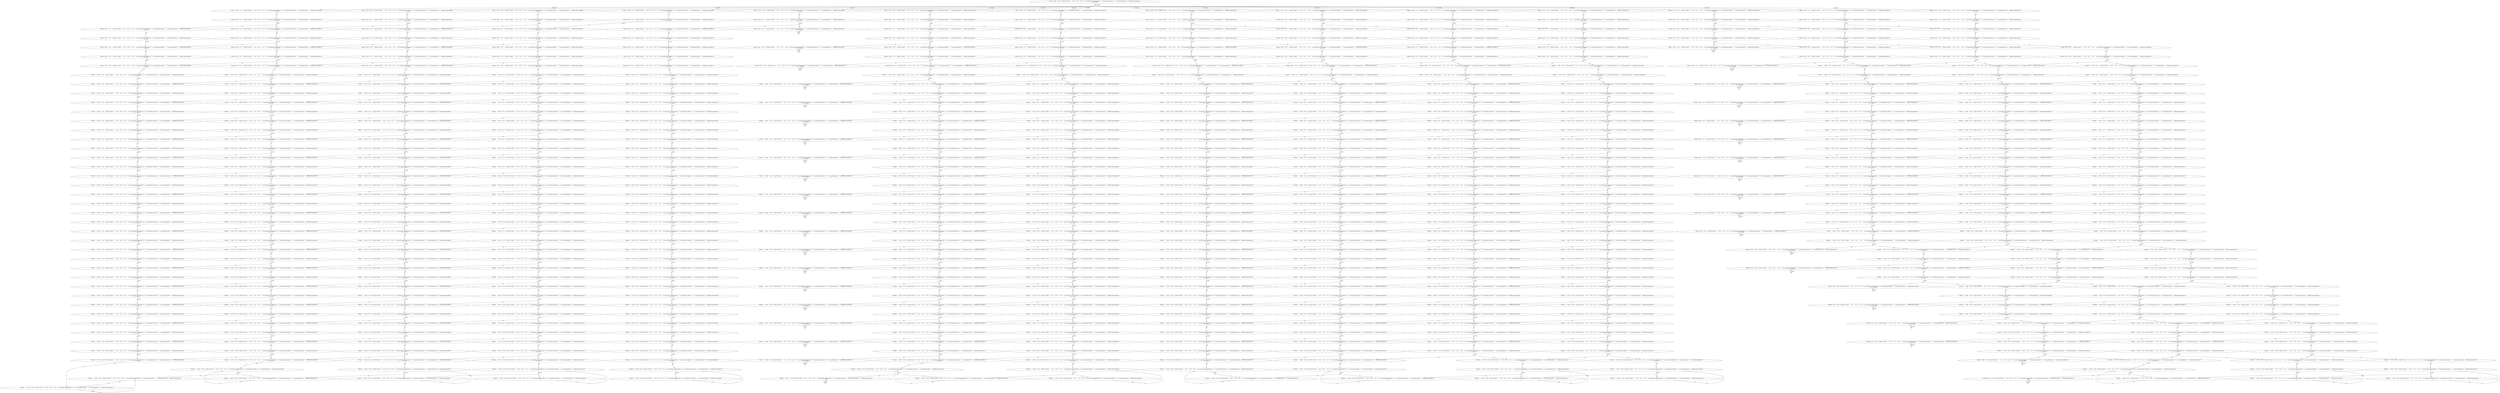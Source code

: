 digraph model {
	0 [ label = "0[!goal	& !bad	& c=0	& pick=0	& mem=0	& x=0	& y=0	& o=0	& _loc_prism2jani_countermodule_=0	& _loc_prism2jani_strategy_=0	& _loc_prism2jani_grid_=0	& default_reward_model=0]
: {(c < 20), init}" ];
	1 [ label = "1[!goal	& !bad	& c=0	& pick=0	& mem=0	& x=0	& y=0	& o=1	& _loc_prism2jani_countermodule_=0	& _loc_prism2jani_strategy_=0	& _loc_prism2jani_grid_=0	& default_reward_model=0]
: {(c < 20)}" ];
	2 [ label = "2[!goal	& !bad	& c=0	& pick=0	& mem=0	& x=0	& y=1	& o=1	& _loc_prism2jani_countermodule_=0	& _loc_prism2jani_strategy_=0	& _loc_prism2jani_grid_=0	& default_reward_model=0]
: {(c < 20)}" ];
	3 [ label = "3[!goal	& !bad	& c=0	& pick=0	& mem=0	& x=0	& y=2	& o=1	& _loc_prism2jani_countermodule_=0	& _loc_prism2jani_strategy_=0	& _loc_prism2jani_grid_=0	& default_reward_model=0]
: {(c < 20)}" ];
	4 [ label = "4[!goal	& !bad	& c=0	& pick=0	& mem=0	& x=0	& y=3	& o=1	& _loc_prism2jani_countermodule_=0	& _loc_prism2jani_strategy_=0	& _loc_prism2jani_grid_=0	& default_reward_model=0]
: {(c < 20)}" ];
	5 [ label = "5[!goal	& !bad	& c=0	& pick=0	& mem=0	& x=1	& y=0	& o=1	& _loc_prism2jani_countermodule_=0	& _loc_prism2jani_strategy_=0	& _loc_prism2jani_grid_=0	& default_reward_model=0]
: {(c < 20)}" ];
	6 [ label = "6[!goal	& !bad	& c=0	& pick=0	& mem=0	& x=1	& y=2	& o=1	& _loc_prism2jani_countermodule_=0	& _loc_prism2jani_strategy_=0	& _loc_prism2jani_grid_=0	& default_reward_model=0]
: {(c < 20)}" ];
	7 [ label = "7[!goal	& !bad	& c=0	& pick=0	& mem=0	& x=1	& y=3	& o=1	& _loc_prism2jani_countermodule_=0	& _loc_prism2jani_strategy_=0	& _loc_prism2jani_grid_=0	& default_reward_model=0]
: {(c < 20)}" ];
	8 [ label = "8[!goal	& !bad	& c=0	& pick=0	& mem=0	& x=2	& y=0	& o=1	& _loc_prism2jani_countermodule_=0	& _loc_prism2jani_strategy_=0	& _loc_prism2jani_grid_=0	& default_reward_model=0]
: {(c < 20)}" ];
	9 [ label = "9[!goal	& !bad	& c=0	& pick=0	& mem=0	& x=2	& y=1	& o=1	& _loc_prism2jani_countermodule_=0	& _loc_prism2jani_strategy_=0	& _loc_prism2jani_grid_=0	& default_reward_model=0]
: {(c < 20)}" ];
	10 [ label = "10[!goal	& !bad	& c=0	& pick=0	& mem=0	& x=2	& y=2	& o=1	& _loc_prism2jani_countermodule_=0	& _loc_prism2jani_strategy_=0	& _loc_prism2jani_grid_=0	& default_reward_model=0]
: {(c < 20)}" ];
	11 [ label = "11[!goal	& !bad	& c=0	& pick=0	& mem=0	& x=2	& y=3	& o=1	& _loc_prism2jani_countermodule_=0	& _loc_prism2jani_strategy_=0	& _loc_prism2jani_grid_=0	& default_reward_model=0]
: {(c < 20)}" ];
	12 [ label = "12[!goal	& !bad	& c=0	& pick=0	& mem=0	& x=3	& y=1	& o=1	& _loc_prism2jani_countermodule_=0	& _loc_prism2jani_strategy_=0	& _loc_prism2jani_grid_=0	& default_reward_model=0]
: {(c < 20)}" ];
	13 [ label = "13[!goal	& !bad	& c=0	& pick=0	& mem=0	& x=3	& y=2	& o=1	& _loc_prism2jani_countermodule_=0	& _loc_prism2jani_strategy_=0	& _loc_prism2jani_grid_=0	& default_reward_model=0]
: {(c < 20)}" ];
	14 [ label = "14[!goal	& !bad	& c=0	& pick=0	& mem=0	& x=3	& y=3	& o=1	& _loc_prism2jani_countermodule_=0	& _loc_prism2jani_strategy_=0	& _loc_prism2jani_grid_=0	& default_reward_model=0]
: {(c < 20)}" ];
	15 [ label = "15[!goal	& !bad	& c=1	& pick=1	& mem=2	& x=0	& y=0	& o=1	& _loc_prism2jani_countermodule_=0	& _loc_prism2jani_strategy_=0	& _loc_prism2jani_grid_=0	& default_reward_model=0]
: {(c < 20)}" ];
	16 [ label = "16[!goal	& !bad	& c=1	& pick=1	& mem=2	& x=0	& y=1	& o=1	& _loc_prism2jani_countermodule_=0	& _loc_prism2jani_strategy_=0	& _loc_prism2jani_grid_=0	& default_reward_model=0]
: {(c < 20)}" ];
	17 [ label = "17[!goal	& !bad	& c=1	& pick=1	& mem=2	& x=0	& y=2	& o=1	& _loc_prism2jani_countermodule_=0	& _loc_prism2jani_strategy_=0	& _loc_prism2jani_grid_=0	& default_reward_model=0]
: {(c < 20)}" ];
	18 [ label = "18[!goal	& !bad	& c=1	& pick=1	& mem=2	& x=0	& y=3	& o=1	& _loc_prism2jani_countermodule_=0	& _loc_prism2jani_strategy_=0	& _loc_prism2jani_grid_=0	& default_reward_model=0]
: {(c < 20)}" ];
	19 [ label = "19[!goal	& !bad	& c=1	& pick=1	& mem=2	& x=1	& y=0	& o=1	& _loc_prism2jani_countermodule_=0	& _loc_prism2jani_strategy_=0	& _loc_prism2jani_grid_=0	& default_reward_model=0]
: {(c < 20)}" ];
	20 [ label = "20[!goal	& !bad	& c=1	& pick=1	& mem=2	& x=1	& y=2	& o=1	& _loc_prism2jani_countermodule_=0	& _loc_prism2jani_strategy_=0	& _loc_prism2jani_grid_=0	& default_reward_model=0]
: {(c < 20)}" ];
	21 [ label = "21[!goal	& !bad	& c=1	& pick=1	& mem=2	& x=1	& y=3	& o=1	& _loc_prism2jani_countermodule_=0	& _loc_prism2jani_strategy_=0	& _loc_prism2jani_grid_=0	& default_reward_model=0]
: {(c < 20)}" ];
	22 [ label = "22[!goal	& !bad	& c=1	& pick=1	& mem=2	& x=2	& y=0	& o=1	& _loc_prism2jani_countermodule_=0	& _loc_prism2jani_strategy_=0	& _loc_prism2jani_grid_=0	& default_reward_model=0]
: {(c < 20)}" ];
	23 [ label = "23[!goal	& !bad	& c=1	& pick=1	& mem=2	& x=2	& y=1	& o=1	& _loc_prism2jani_countermodule_=0	& _loc_prism2jani_strategy_=0	& _loc_prism2jani_grid_=0	& default_reward_model=0]
: {(c < 20)}" ];
	24 [ label = "24[!goal	& !bad	& c=1	& pick=1	& mem=2	& x=2	& y=2	& o=1	& _loc_prism2jani_countermodule_=0	& _loc_prism2jani_strategy_=0	& _loc_prism2jani_grid_=0	& default_reward_model=0]
: {(c < 20)}" ];
	25 [ label = "25[!goal	& !bad	& c=1	& pick=1	& mem=2	& x=2	& y=3	& o=1	& _loc_prism2jani_countermodule_=0	& _loc_prism2jani_strategy_=0	& _loc_prism2jani_grid_=0	& default_reward_model=0]
: {(c < 20)}" ];
	26 [ label = "26[!goal	& !bad	& c=1	& pick=1	& mem=2	& x=3	& y=1	& o=1	& _loc_prism2jani_countermodule_=0	& _loc_prism2jani_strategy_=0	& _loc_prism2jani_grid_=0	& default_reward_model=0]
: {(c < 20)}" ];
	27 [ label = "27[!goal	& !bad	& c=1	& pick=1	& mem=2	& x=3	& y=2	& o=1	& _loc_prism2jani_countermodule_=0	& _loc_prism2jani_strategy_=0	& _loc_prism2jani_grid_=0	& default_reward_model=0]
: {(c < 20)}" ];
	28 [ label = "28[!goal	& !bad	& c=1	& pick=1	& mem=2	& x=3	& y=3	& o=1	& _loc_prism2jani_countermodule_=0	& _loc_prism2jani_strategy_=0	& _loc_prism2jani_grid_=0	& default_reward_model=0]
: {(c < 20)}" ];
	29 [ label = "29[!goal	& !bad	& c=1	& pick=0	& mem=2	& x=0	& y=1	& o=1	& _loc_prism2jani_countermodule_=0	& _loc_prism2jani_strategy_=0	& _loc_prism2jani_grid_=0	& default_reward_model=0]
: {(c < 20)}" ];
	30 [ label = "30[!goal	& !bad	& c=1	& pick=0	& mem=2	& x=0	& y=0	& o=1	& _loc_prism2jani_countermodule_=0	& _loc_prism2jani_strategy_=0	& _loc_prism2jani_grid_=0	& default_reward_model=0]
: {(c < 20)}" ];
	31 [ label = "31[!goal	& !bad	& c=1	& pick=0	& mem=2	& x=1	& y=0	& o=1	& _loc_prism2jani_countermodule_=0	& _loc_prism2jani_strategy_=0	& _loc_prism2jani_grid_=0	& default_reward_model=0]
: {(c < 20)}" ];
	32 [ label = "32[!goal	& !bad	& c=1	& pick=0	& mem=2	& x=0	& y=2	& o=1	& _loc_prism2jani_countermodule_=0	& _loc_prism2jani_strategy_=0	& _loc_prism2jani_grid_=0	& default_reward_model=0]
: {(c < 20)}" ];
	33 [ label = "33[!goal	& bad	& c=1	& pick=0	& mem=2	& x=1	& y=1	& o=3	& _loc_prism2jani_countermodule_=0	& _loc_prism2jani_strategy_=0	& _loc_prism2jani_grid_=0	& default_reward_model=0]
: {(c < 20), bad}" ];
	34 [ label = "34[!goal	& !bad	& c=1	& pick=0	& mem=2	& x=0	& y=3	& o=1	& _loc_prism2jani_countermodule_=0	& _loc_prism2jani_strategy_=0	& _loc_prism2jani_grid_=0	& default_reward_model=0]
: {(c < 20)}" ];
	35 [ label = "35[!goal	& !bad	& c=1	& pick=0	& mem=2	& x=1	& y=2	& o=1	& _loc_prism2jani_countermodule_=0	& _loc_prism2jani_strategy_=0	& _loc_prism2jani_grid_=0	& default_reward_model=0]
: {(c < 20)}" ];
	36 [ label = "36[!goal	& !bad	& c=1	& pick=0	& mem=2	& x=1	& y=3	& o=1	& _loc_prism2jani_countermodule_=0	& _loc_prism2jani_strategy_=0	& _loc_prism2jani_grid_=0	& default_reward_model=0]
: {(c < 20)}" ];
	37 [ label = "37[!goal	& !bad	& c=1	& pick=0	& mem=2	& x=2	& y=0	& o=1	& _loc_prism2jani_countermodule_=0	& _loc_prism2jani_strategy_=0	& _loc_prism2jani_grid_=0	& default_reward_model=0]
: {(c < 20)}" ];
	38 [ label = "38[!goal	& !bad	& c=1	& pick=0	& mem=2	& x=2	& y=2	& o=1	& _loc_prism2jani_countermodule_=0	& _loc_prism2jani_strategy_=0	& _loc_prism2jani_grid_=0	& default_reward_model=0]
: {(c < 20)}" ];
	39 [ label = "39[!goal	& !bad	& c=1	& pick=0	& mem=2	& x=2	& y=3	& o=1	& _loc_prism2jani_countermodule_=0	& _loc_prism2jani_strategy_=0	& _loc_prism2jani_grid_=0	& default_reward_model=0]
: {(c < 20)}" ];
	40 [ label = "40[!goal	& !bad	& c=1	& pick=0	& mem=2	& x=2	& y=1	& o=1	& _loc_prism2jani_countermodule_=0	& _loc_prism2jani_strategy_=0	& _loc_prism2jani_grid_=0	& default_reward_model=0]
: {(c < 20)}" ];
	41 [ label = "41[!goal	& !bad	& c=1	& pick=0	& mem=2	& x=3	& y=1	& o=1	& _loc_prism2jani_countermodule_=0	& _loc_prism2jani_strategy_=0	& _loc_prism2jani_grid_=0	& default_reward_model=0]
: {(c < 20)}" ];
	42 [ label = "42[!goal	& !bad	& c=1	& pick=0	& mem=2	& x=3	& y=2	& o=1	& _loc_prism2jani_countermodule_=0	& _loc_prism2jani_strategy_=0	& _loc_prism2jani_grid_=0	& default_reward_model=0]
: {(c < 20)}" ];
	43 [ label = "43[!goal	& !bad	& c=1	& pick=0	& mem=2	& x=3	& y=3	& o=1	& _loc_prism2jani_countermodule_=0	& _loc_prism2jani_strategy_=0	& _loc_prism2jani_grid_=0	& default_reward_model=0]
: {(c < 20)}" ];
	44 [ label = "44[!goal	& !bad	& c=2	& pick=3	& mem=2	& x=0	& y=1	& o=1	& _loc_prism2jani_countermodule_=0	& _loc_prism2jani_strategy_=0	& _loc_prism2jani_grid_=0	& default_reward_model=0]
: {(c < 20)}" ];
	45 [ label = "45[!goal	& !bad	& c=2	& pick=3	& mem=2	& x=0	& y=0	& o=1	& _loc_prism2jani_countermodule_=0	& _loc_prism2jani_strategy_=0	& _loc_prism2jani_grid_=0	& default_reward_model=0]
: {(c < 20)}" ];
	46 [ label = "46[!goal	& !bad	& c=2	& pick=3	& mem=2	& x=1	& y=0	& o=1	& _loc_prism2jani_countermodule_=0	& _loc_prism2jani_strategy_=0	& _loc_prism2jani_grid_=0	& default_reward_model=0]
: {(c < 20)}" ];
	47 [ label = "47[!goal	& !bad	& c=2	& pick=3	& mem=2	& x=0	& y=2	& o=1	& _loc_prism2jani_countermodule_=0	& _loc_prism2jani_strategy_=0	& _loc_prism2jani_grid_=0	& default_reward_model=0]
: {(c < 20)}" ];
	48 [ label = "48[!goal	& !bad	& c=2	& pick=3	& mem=2	& x=0	& y=3	& o=1	& _loc_prism2jani_countermodule_=0	& _loc_prism2jani_strategy_=0	& _loc_prism2jani_grid_=0	& default_reward_model=0]
: {(c < 20)}" ];
	49 [ label = "49[!goal	& !bad	& c=2	& pick=3	& mem=2	& x=1	& y=2	& o=1	& _loc_prism2jani_countermodule_=0	& _loc_prism2jani_strategy_=0	& _loc_prism2jani_grid_=0	& default_reward_model=0]
: {(c < 20)}" ];
	50 [ label = "50[!goal	& !bad	& c=2	& pick=3	& mem=2	& x=1	& y=3	& o=1	& _loc_prism2jani_countermodule_=0	& _loc_prism2jani_strategy_=0	& _loc_prism2jani_grid_=0	& default_reward_model=0]
: {(c < 20)}" ];
	51 [ label = "51[!goal	& !bad	& c=2	& pick=3	& mem=2	& x=2	& y=0	& o=1	& _loc_prism2jani_countermodule_=0	& _loc_prism2jani_strategy_=0	& _loc_prism2jani_grid_=0	& default_reward_model=0]
: {(c < 20)}" ];
	52 [ label = "52[!goal	& !bad	& c=2	& pick=3	& mem=2	& x=2	& y=2	& o=1	& _loc_prism2jani_countermodule_=0	& _loc_prism2jani_strategy_=0	& _loc_prism2jani_grid_=0	& default_reward_model=0]
: {(c < 20)}" ];
	53 [ label = "53[!goal	& !bad	& c=2	& pick=3	& mem=2	& x=2	& y=3	& o=1	& _loc_prism2jani_countermodule_=0	& _loc_prism2jani_strategy_=0	& _loc_prism2jani_grid_=0	& default_reward_model=0]
: {(c < 20)}" ];
	54 [ label = "54[!goal	& !bad	& c=2	& pick=3	& mem=2	& x=2	& y=1	& o=1	& _loc_prism2jani_countermodule_=0	& _loc_prism2jani_strategy_=0	& _loc_prism2jani_grid_=0	& default_reward_model=0]
: {(c < 20)}" ];
	55 [ label = "55[!goal	& !bad	& c=2	& pick=3	& mem=2	& x=3	& y=1	& o=1	& _loc_prism2jani_countermodule_=0	& _loc_prism2jani_strategy_=0	& _loc_prism2jani_grid_=0	& default_reward_model=0]
: {(c < 20)}" ];
	56 [ label = "56[!goal	& !bad	& c=2	& pick=3	& mem=2	& x=3	& y=2	& o=1	& _loc_prism2jani_countermodule_=0	& _loc_prism2jani_strategy_=0	& _loc_prism2jani_grid_=0	& default_reward_model=0]
: {(c < 20)}" ];
	57 [ label = "57[!goal	& !bad	& c=2	& pick=3	& mem=2	& x=3	& y=3	& o=1	& _loc_prism2jani_countermodule_=0	& _loc_prism2jani_strategy_=0	& _loc_prism2jani_grid_=0	& default_reward_model=0]
: {(c < 20)}" ];
	58 [ label = "58[!goal	& !bad	& c=2	& pick=0	& mem=2	& x=0	& y=2	& o=1	& _loc_prism2jani_countermodule_=0	& _loc_prism2jani_strategy_=0	& _loc_prism2jani_grid_=0	& default_reward_model=0]
: {(c < 20)}" ];
	59 [ label = "59[!goal	& !bad	& c=2	& pick=0	& mem=2	& x=0	& y=1	& o=1	& _loc_prism2jani_countermodule_=0	& _loc_prism2jani_strategy_=0	& _loc_prism2jani_grid_=0	& default_reward_model=0]
: {(c < 20)}" ];
	60 [ label = "60[!goal	& bad	& c=2	& pick=0	& mem=2	& x=1	& y=1	& o=3	& _loc_prism2jani_countermodule_=0	& _loc_prism2jani_strategy_=0	& _loc_prism2jani_grid_=0	& default_reward_model=0]
: {(c < 20), bad}" ];
	61 [ label = "61[!goal	& !bad	& c=2	& pick=0	& mem=2	& x=0	& y=0	& o=1	& _loc_prism2jani_countermodule_=0	& _loc_prism2jani_strategy_=0	& _loc_prism2jani_grid_=0	& default_reward_model=0]
: {(c < 20)}" ];
	62 [ label = "62[!goal	& !bad	& c=2	& pick=0	& mem=2	& x=1	& y=0	& o=1	& _loc_prism2jani_countermodule_=0	& _loc_prism2jani_strategy_=0	& _loc_prism2jani_grid_=0	& default_reward_model=0]
: {(c < 20)}" ];
	63 [ label = "63[!goal	& !bad	& c=2	& pick=0	& mem=2	& x=2	& y=0	& o=1	& _loc_prism2jani_countermodule_=0	& _loc_prism2jani_strategy_=0	& _loc_prism2jani_grid_=0	& default_reward_model=0]
: {(c < 20)}" ];
	64 [ label = "64[!goal	& !bad	& c=2	& pick=0	& mem=2	& x=0	& y=3	& o=1	& _loc_prism2jani_countermodule_=0	& _loc_prism2jani_strategy_=0	& _loc_prism2jani_grid_=0	& default_reward_model=0]
: {(c < 20)}" ];
	65 [ label = "65[!goal	& !bad	& c=2	& pick=0	& mem=2	& x=1	& y=2	& o=1	& _loc_prism2jani_countermodule_=0	& _loc_prism2jani_strategy_=0	& _loc_prism2jani_grid_=0	& default_reward_model=0]
: {(c < 20)}" ];
	66 [ label = "66[!goal	& !bad	& c=2	& pick=0	& mem=2	& x=1	& y=3	& o=1	& _loc_prism2jani_countermodule_=0	& _loc_prism2jani_strategy_=0	& _loc_prism2jani_grid_=0	& default_reward_model=0]
: {(c < 20)}" ];
	67 [ label = "67[!goal	& !bad	& c=2	& pick=0	& mem=2	& x=2	& y=2	& o=1	& _loc_prism2jani_countermodule_=0	& _loc_prism2jani_strategy_=0	& _loc_prism2jani_grid_=0	& default_reward_model=0]
: {(c < 20)}" ];
	68 [ label = "68[!goal	& !bad	& c=2	& pick=0	& mem=2	& x=2	& y=3	& o=1	& _loc_prism2jani_countermodule_=0	& _loc_prism2jani_strategy_=0	& _loc_prism2jani_grid_=0	& default_reward_model=0]
: {(c < 20)}" ];
	69 [ label = "69[!goal	& !bad	& c=2	& pick=0	& mem=2	& x=2	& y=1	& o=1	& _loc_prism2jani_countermodule_=0	& _loc_prism2jani_strategy_=0	& _loc_prism2jani_grid_=0	& default_reward_model=0]
: {(c < 20)}" ];
	70 [ label = "70[goal	& !bad	& c=2	& pick=0	& mem=2	& x=3	& y=0	& o=2	& _loc_prism2jani_countermodule_=0	& _loc_prism2jani_strategy_=0	& _loc_prism2jani_grid_=0	& default_reward_model=0]
: {(c < 20), goal}" ];
	71 [ label = "71[!goal	& !bad	& c=2	& pick=0	& mem=2	& x=3	& y=2	& o=1	& _loc_prism2jani_countermodule_=0	& _loc_prism2jani_strategy_=0	& _loc_prism2jani_grid_=0	& default_reward_model=0]
: {(c < 20)}" ];
	72 [ label = "72[!goal	& !bad	& c=2	& pick=0	& mem=2	& x=3	& y=3	& o=1	& _loc_prism2jani_countermodule_=0	& _loc_prism2jani_strategy_=0	& _loc_prism2jani_grid_=0	& default_reward_model=0]
: {(c < 20)}" ];
	73 [ label = "73[!goal	& !bad	& c=2	& pick=0	& mem=2	& x=3	& y=1	& o=1	& _loc_prism2jani_countermodule_=0	& _loc_prism2jani_strategy_=0	& _loc_prism2jani_grid_=0	& default_reward_model=0]
: {(c < 20)}" ];
	74 [ label = "74[!goal	& !bad	& c=3	& pick=3	& mem=2	& x=0	& y=2	& o=1	& _loc_prism2jani_countermodule_=0	& _loc_prism2jani_strategy_=0	& _loc_prism2jani_grid_=0	& default_reward_model=0]
: {(c < 20)}" ];
	75 [ label = "75[!goal	& !bad	& c=3	& pick=3	& mem=2	& x=0	& y=1	& o=1	& _loc_prism2jani_countermodule_=0	& _loc_prism2jani_strategy_=0	& _loc_prism2jani_grid_=0	& default_reward_model=0]
: {(c < 20)}" ];
	76 [ label = "76[!goal	& !bad	& c=3	& pick=3	& mem=2	& x=0	& y=0	& o=1	& _loc_prism2jani_countermodule_=0	& _loc_prism2jani_strategy_=0	& _loc_prism2jani_grid_=0	& default_reward_model=0]
: {(c < 20)}" ];
	77 [ label = "77[!goal	& !bad	& c=3	& pick=3	& mem=2	& x=1	& y=0	& o=1	& _loc_prism2jani_countermodule_=0	& _loc_prism2jani_strategy_=0	& _loc_prism2jani_grid_=0	& default_reward_model=0]
: {(c < 20)}" ];
	78 [ label = "78[!goal	& !bad	& c=3	& pick=3	& mem=2	& x=2	& y=0	& o=1	& _loc_prism2jani_countermodule_=0	& _loc_prism2jani_strategy_=0	& _loc_prism2jani_grid_=0	& default_reward_model=0]
: {(c < 20)}" ];
	79 [ label = "79[!goal	& !bad	& c=3	& pick=3	& mem=2	& x=0	& y=3	& o=1	& _loc_prism2jani_countermodule_=0	& _loc_prism2jani_strategy_=0	& _loc_prism2jani_grid_=0	& default_reward_model=0]
: {(c < 20)}" ];
	80 [ label = "80[!goal	& !bad	& c=3	& pick=3	& mem=2	& x=1	& y=2	& o=1	& _loc_prism2jani_countermodule_=0	& _loc_prism2jani_strategy_=0	& _loc_prism2jani_grid_=0	& default_reward_model=0]
: {(c < 20)}" ];
	81 [ label = "81[!goal	& !bad	& c=3	& pick=3	& mem=2	& x=1	& y=3	& o=1	& _loc_prism2jani_countermodule_=0	& _loc_prism2jani_strategy_=0	& _loc_prism2jani_grid_=0	& default_reward_model=0]
: {(c < 20)}" ];
	82 [ label = "82[!goal	& !bad	& c=3	& pick=3	& mem=2	& x=2	& y=2	& o=1	& _loc_prism2jani_countermodule_=0	& _loc_prism2jani_strategy_=0	& _loc_prism2jani_grid_=0	& default_reward_model=0]
: {(c < 20)}" ];
	83 [ label = "83[!goal	& !bad	& c=3	& pick=3	& mem=2	& x=2	& y=3	& o=1	& _loc_prism2jani_countermodule_=0	& _loc_prism2jani_strategy_=0	& _loc_prism2jani_grid_=0	& default_reward_model=0]
: {(c < 20)}" ];
	84 [ label = "84[!goal	& !bad	& c=3	& pick=3	& mem=2	& x=2	& y=1	& o=1	& _loc_prism2jani_countermodule_=0	& _loc_prism2jani_strategy_=0	& _loc_prism2jani_grid_=0	& default_reward_model=0]
: {(c < 20)}" ];
	85 [ label = "85[!goal	& !bad	& c=3	& pick=3	& mem=2	& x=3	& y=2	& o=1	& _loc_prism2jani_countermodule_=0	& _loc_prism2jani_strategy_=0	& _loc_prism2jani_grid_=0	& default_reward_model=0]
: {(c < 20)}" ];
	86 [ label = "86[!goal	& !bad	& c=3	& pick=3	& mem=2	& x=3	& y=3	& o=1	& _loc_prism2jani_countermodule_=0	& _loc_prism2jani_strategy_=0	& _loc_prism2jani_grid_=0	& default_reward_model=0]
: {(c < 20)}" ];
	87 [ label = "87[!goal	& !bad	& c=3	& pick=3	& mem=2	& x=3	& y=1	& o=1	& _loc_prism2jani_countermodule_=0	& _loc_prism2jani_strategy_=0	& _loc_prism2jani_grid_=0	& default_reward_model=0]
: {(c < 20)}" ];
	88 [ label = "88[!goal	& !bad	& c=3	& pick=0	& mem=2	& x=0	& y=3	& o=1	& _loc_prism2jani_countermodule_=0	& _loc_prism2jani_strategy_=0	& _loc_prism2jani_grid_=0	& default_reward_model=0]
: {(c < 20)}" ];
	89 [ label = "89[!goal	& !bad	& c=3	& pick=0	& mem=2	& x=0	& y=2	& o=1	& _loc_prism2jani_countermodule_=0	& _loc_prism2jani_strategy_=0	& _loc_prism2jani_grid_=0	& default_reward_model=0]
: {(c < 20)}" ];
	90 [ label = "90[!goal	& !bad	& c=3	& pick=0	& mem=2	& x=1	& y=2	& o=1	& _loc_prism2jani_countermodule_=0	& _loc_prism2jani_strategy_=0	& _loc_prism2jani_grid_=0	& default_reward_model=0]
: {(c < 20)}" ];
	91 [ label = "91[!goal	& !bad	& c=3	& pick=0	& mem=2	& x=0	& y=1	& o=1	& _loc_prism2jani_countermodule_=0	& _loc_prism2jani_strategy_=0	& _loc_prism2jani_grid_=0	& default_reward_model=0]
: {(c < 20)}" ];
	92 [ label = "92[!goal	& bad	& c=3	& pick=0	& mem=2	& x=1	& y=1	& o=3	& _loc_prism2jani_countermodule_=0	& _loc_prism2jani_strategy_=0	& _loc_prism2jani_grid_=0	& default_reward_model=0]
: {(c < 20), bad}" ];
	93 [ label = "93[!goal	& !bad	& c=3	& pick=0	& mem=2	& x=0	& y=0	& o=1	& _loc_prism2jani_countermodule_=0	& _loc_prism2jani_strategy_=0	& _loc_prism2jani_grid_=0	& default_reward_model=0]
: {(c < 20)}" ];
	94 [ label = "94[!goal	& !bad	& c=3	& pick=0	& mem=2	& x=1	& y=0	& o=1	& _loc_prism2jani_countermodule_=0	& _loc_prism2jani_strategy_=0	& _loc_prism2jani_grid_=0	& default_reward_model=0]
: {(c < 20)}" ];
	95 [ label = "95[!goal	& !bad	& c=3	& pick=0	& mem=2	& x=2	& y=0	& o=1	& _loc_prism2jani_countermodule_=0	& _loc_prism2jani_strategy_=0	& _loc_prism2jani_grid_=0	& default_reward_model=0]
: {(c < 20)}" ];
	96 [ label = "96[!goal	& !bad	& c=3	& pick=0	& mem=2	& x=2	& y=1	& o=1	& _loc_prism2jani_countermodule_=0	& _loc_prism2jani_strategy_=0	& _loc_prism2jani_grid_=0	& default_reward_model=0]
: {(c < 20)}" ];
	97 [ label = "97[goal	& !bad	& c=3	& pick=0	& mem=2	& x=3	& y=0	& o=2	& _loc_prism2jani_countermodule_=0	& _loc_prism2jani_strategy_=0	& _loc_prism2jani_grid_=0	& default_reward_model=0]
: {(c < 20), goal}" ];
	98 [ label = "98[!goal	& !bad	& c=3	& pick=0	& mem=2	& x=1	& y=3	& o=1	& _loc_prism2jani_countermodule_=0	& _loc_prism2jani_strategy_=0	& _loc_prism2jani_grid_=0	& default_reward_model=0]
: {(c < 20)}" ];
	99 [ label = "99[!goal	& !bad	& c=3	& pick=0	& mem=2	& x=2	& y=2	& o=1	& _loc_prism2jani_countermodule_=0	& _loc_prism2jani_strategy_=0	& _loc_prism2jani_grid_=0	& default_reward_model=0]
: {(c < 20)}" ];
	100 [ label = "100[!goal	& !bad	& c=3	& pick=0	& mem=2	& x=2	& y=3	& o=1	& _loc_prism2jani_countermodule_=0	& _loc_prism2jani_strategy_=0	& _loc_prism2jani_grid_=0	& default_reward_model=0]
: {(c < 20)}" ];
	101 [ label = "101[!goal	& !bad	& c=3	& pick=0	& mem=2	& x=3	& y=2	& o=1	& _loc_prism2jani_countermodule_=0	& _loc_prism2jani_strategy_=0	& _loc_prism2jani_grid_=0	& default_reward_model=0]
: {(c < 20)}" ];
	102 [ label = "102[!goal	& !bad	& c=3	& pick=0	& mem=2	& x=3	& y=3	& o=1	& _loc_prism2jani_countermodule_=0	& _loc_prism2jani_strategy_=0	& _loc_prism2jani_grid_=0	& default_reward_model=0]
: {(c < 20)}" ];
	103 [ label = "103[!goal	& !bad	& c=3	& pick=0	& mem=2	& x=3	& y=1	& o=1	& _loc_prism2jani_countermodule_=0	& _loc_prism2jani_strategy_=0	& _loc_prism2jani_grid_=0	& default_reward_model=0]
: {(c < 20)}" ];
	104 [ label = "104[!goal	& !bad	& c=4	& pick=3	& mem=2	& x=0	& y=3	& o=1	& _loc_prism2jani_countermodule_=0	& _loc_prism2jani_strategy_=0	& _loc_prism2jani_grid_=0	& default_reward_model=0]
: {(c < 20)}" ];
	105 [ label = "105[!goal	& !bad	& c=4	& pick=3	& mem=2	& x=0	& y=2	& o=1	& _loc_prism2jani_countermodule_=0	& _loc_prism2jani_strategy_=0	& _loc_prism2jani_grid_=0	& default_reward_model=0]
: {(c < 20)}" ];
	106 [ label = "106[!goal	& !bad	& c=4	& pick=3	& mem=2	& x=1	& y=2	& o=1	& _loc_prism2jani_countermodule_=0	& _loc_prism2jani_strategy_=0	& _loc_prism2jani_grid_=0	& default_reward_model=0]
: {(c < 20)}" ];
	107 [ label = "107[!goal	& !bad	& c=4	& pick=3	& mem=2	& x=0	& y=1	& o=1	& _loc_prism2jani_countermodule_=0	& _loc_prism2jani_strategy_=0	& _loc_prism2jani_grid_=0	& default_reward_model=0]
: {(c < 20)}" ];
	108 [ label = "108[!goal	& !bad	& c=4	& pick=3	& mem=2	& x=0	& y=0	& o=1	& _loc_prism2jani_countermodule_=0	& _loc_prism2jani_strategy_=0	& _loc_prism2jani_grid_=0	& default_reward_model=0]
: {(c < 20)}" ];
	109 [ label = "109[!goal	& !bad	& c=4	& pick=3	& mem=2	& x=1	& y=0	& o=1	& _loc_prism2jani_countermodule_=0	& _loc_prism2jani_strategy_=0	& _loc_prism2jani_grid_=0	& default_reward_model=0]
: {(c < 20)}" ];
	110 [ label = "110[!goal	& !bad	& c=4	& pick=3	& mem=2	& x=2	& y=0	& o=1	& _loc_prism2jani_countermodule_=0	& _loc_prism2jani_strategy_=0	& _loc_prism2jani_grid_=0	& default_reward_model=0]
: {(c < 20)}" ];
	111 [ label = "111[!goal	& !bad	& c=4	& pick=3	& mem=2	& x=2	& y=1	& o=1	& _loc_prism2jani_countermodule_=0	& _loc_prism2jani_strategy_=0	& _loc_prism2jani_grid_=0	& default_reward_model=0]
: {(c < 20)}" ];
	112 [ label = "112[!goal	& !bad	& c=4	& pick=3	& mem=2	& x=1	& y=3	& o=1	& _loc_prism2jani_countermodule_=0	& _loc_prism2jani_strategy_=0	& _loc_prism2jani_grid_=0	& default_reward_model=0]
: {(c < 20)}" ];
	113 [ label = "113[!goal	& !bad	& c=4	& pick=3	& mem=2	& x=2	& y=2	& o=1	& _loc_prism2jani_countermodule_=0	& _loc_prism2jani_strategy_=0	& _loc_prism2jani_grid_=0	& default_reward_model=0]
: {(c < 20)}" ];
	114 [ label = "114[!goal	& !bad	& c=4	& pick=3	& mem=2	& x=2	& y=3	& o=1	& _loc_prism2jani_countermodule_=0	& _loc_prism2jani_strategy_=0	& _loc_prism2jani_grid_=0	& default_reward_model=0]
: {(c < 20)}" ];
	115 [ label = "115[!goal	& !bad	& c=4	& pick=3	& mem=2	& x=3	& y=2	& o=1	& _loc_prism2jani_countermodule_=0	& _loc_prism2jani_strategy_=0	& _loc_prism2jani_grid_=0	& default_reward_model=0]
: {(c < 20)}" ];
	116 [ label = "116[!goal	& !bad	& c=4	& pick=3	& mem=2	& x=3	& y=3	& o=1	& _loc_prism2jani_countermodule_=0	& _loc_prism2jani_strategy_=0	& _loc_prism2jani_grid_=0	& default_reward_model=0]
: {(c < 20)}" ];
	117 [ label = "117[!goal	& !bad	& c=4	& pick=3	& mem=2	& x=3	& y=1	& o=1	& _loc_prism2jani_countermodule_=0	& _loc_prism2jani_strategy_=0	& _loc_prism2jani_grid_=0	& default_reward_model=0]
: {(c < 20)}" ];
	118 [ label = "118[!goal	& !bad	& c=4	& pick=0	& mem=2	& x=0	& y=3	& o=1	& _loc_prism2jani_countermodule_=0	& _loc_prism2jani_strategy_=0	& _loc_prism2jani_grid_=0	& default_reward_model=0]
: {(c < 20)}" ];
	119 [ label = "119[!goal	& !bad	& c=4	& pick=0	& mem=2	& x=1	& y=3	& o=1	& _loc_prism2jani_countermodule_=0	& _loc_prism2jani_strategy_=0	& _loc_prism2jani_grid_=0	& default_reward_model=0]
: {(c < 20)}" ];
	120 [ label = "120[!goal	& !bad	& c=4	& pick=0	& mem=2	& x=0	& y=2	& o=1	& _loc_prism2jani_countermodule_=0	& _loc_prism2jani_strategy_=0	& _loc_prism2jani_grid_=0	& default_reward_model=0]
: {(c < 20)}" ];
	121 [ label = "121[!goal	& !bad	& c=4	& pick=0	& mem=2	& x=1	& y=2	& o=1	& _loc_prism2jani_countermodule_=0	& _loc_prism2jani_strategy_=0	& _loc_prism2jani_grid_=0	& default_reward_model=0]
: {(c < 20)}" ];
	122 [ label = "122[!goal	& !bad	& c=4	& pick=0	& mem=2	& x=0	& y=1	& o=1	& _loc_prism2jani_countermodule_=0	& _loc_prism2jani_strategy_=0	& _loc_prism2jani_grid_=0	& default_reward_model=0]
: {(c < 20)}" ];
	123 [ label = "123[!goal	& !bad	& c=4	& pick=0	& mem=2	& x=2	& y=2	& o=1	& _loc_prism2jani_countermodule_=0	& _loc_prism2jani_strategy_=0	& _loc_prism2jani_grid_=0	& default_reward_model=0]
: {(c < 20)}" ];
	124 [ label = "124[!goal	& bad	& c=4	& pick=0	& mem=2	& x=1	& y=1	& o=3	& _loc_prism2jani_countermodule_=0	& _loc_prism2jani_strategy_=0	& _loc_prism2jani_grid_=0	& default_reward_model=0]
: {(c < 20), bad}" ];
	125 [ label = "125[!goal	& !bad	& c=4	& pick=0	& mem=2	& x=0	& y=0	& o=1	& _loc_prism2jani_countermodule_=0	& _loc_prism2jani_strategy_=0	& _loc_prism2jani_grid_=0	& default_reward_model=0]
: {(c < 20)}" ];
	126 [ label = "126[!goal	& !bad	& c=4	& pick=0	& mem=2	& x=1	& y=0	& o=1	& _loc_prism2jani_countermodule_=0	& _loc_prism2jani_strategy_=0	& _loc_prism2jani_grid_=0	& default_reward_model=0]
: {(c < 20)}" ];
	127 [ label = "127[!goal	& !bad	& c=4	& pick=0	& mem=2	& x=2	& y=0	& o=1	& _loc_prism2jani_countermodule_=0	& _loc_prism2jani_strategy_=0	& _loc_prism2jani_grid_=0	& default_reward_model=0]
: {(c < 20)}" ];
	128 [ label = "128[!goal	& !bad	& c=4	& pick=0	& mem=2	& x=2	& y=1	& o=1	& _loc_prism2jani_countermodule_=0	& _loc_prism2jani_strategy_=0	& _loc_prism2jani_grid_=0	& default_reward_model=0]
: {(c < 20)}" ];
	129 [ label = "129[goal	& !bad	& c=4	& pick=0	& mem=2	& x=3	& y=0	& o=2	& _loc_prism2jani_countermodule_=0	& _loc_prism2jani_strategy_=0	& _loc_prism2jani_grid_=0	& default_reward_model=0]
: {(c < 20), goal}" ];
	130 [ label = "130[!goal	& !bad	& c=4	& pick=0	& mem=2	& x=3	& y=1	& o=1	& _loc_prism2jani_countermodule_=0	& _loc_prism2jani_strategy_=0	& _loc_prism2jani_grid_=0	& default_reward_model=0]
: {(c < 20)}" ];
	131 [ label = "131[!goal	& !bad	& c=4	& pick=0	& mem=2	& x=2	& y=3	& o=1	& _loc_prism2jani_countermodule_=0	& _loc_prism2jani_strategy_=0	& _loc_prism2jani_grid_=0	& default_reward_model=0]
: {(c < 20)}" ];
	132 [ label = "132[!goal	& !bad	& c=4	& pick=0	& mem=2	& x=3	& y=2	& o=1	& _loc_prism2jani_countermodule_=0	& _loc_prism2jani_strategy_=0	& _loc_prism2jani_grid_=0	& default_reward_model=0]
: {(c < 20)}" ];
	133 [ label = "133[!goal	& !bad	& c=4	& pick=0	& mem=2	& x=3	& y=3	& o=1	& _loc_prism2jani_countermodule_=0	& _loc_prism2jani_strategy_=0	& _loc_prism2jani_grid_=0	& default_reward_model=0]
: {(c < 20)}" ];
	134 [ label = "134[!goal	& !bad	& c=5	& pick=3	& mem=2	& x=0	& y=3	& o=1	& _loc_prism2jani_countermodule_=0	& _loc_prism2jani_strategy_=0	& _loc_prism2jani_grid_=0	& default_reward_model=0]
: {(c < 20)}" ];
	135 [ label = "135[!goal	& !bad	& c=5	& pick=3	& mem=2	& x=1	& y=3	& o=1	& _loc_prism2jani_countermodule_=0	& _loc_prism2jani_strategy_=0	& _loc_prism2jani_grid_=0	& default_reward_model=0]
: {(c < 20)}" ];
	136 [ label = "136[!goal	& !bad	& c=5	& pick=3	& mem=2	& x=0	& y=2	& o=1	& _loc_prism2jani_countermodule_=0	& _loc_prism2jani_strategy_=0	& _loc_prism2jani_grid_=0	& default_reward_model=0]
: {(c < 20)}" ];
	137 [ label = "137[!goal	& !bad	& c=5	& pick=3	& mem=2	& x=1	& y=2	& o=1	& _loc_prism2jani_countermodule_=0	& _loc_prism2jani_strategy_=0	& _loc_prism2jani_grid_=0	& default_reward_model=0]
: {(c < 20)}" ];
	138 [ label = "138[!goal	& !bad	& c=5	& pick=3	& mem=2	& x=0	& y=1	& o=1	& _loc_prism2jani_countermodule_=0	& _loc_prism2jani_strategy_=0	& _loc_prism2jani_grid_=0	& default_reward_model=0]
: {(c < 20)}" ];
	139 [ label = "139[!goal	& !bad	& c=5	& pick=3	& mem=2	& x=2	& y=2	& o=1	& _loc_prism2jani_countermodule_=0	& _loc_prism2jani_strategy_=0	& _loc_prism2jani_grid_=0	& default_reward_model=0]
: {(c < 20)}" ];
	140 [ label = "140[!goal	& !bad	& c=5	& pick=3	& mem=2	& x=0	& y=0	& o=1	& _loc_prism2jani_countermodule_=0	& _loc_prism2jani_strategy_=0	& _loc_prism2jani_grid_=0	& default_reward_model=0]
: {(c < 20)}" ];
	141 [ label = "141[!goal	& !bad	& c=5	& pick=3	& mem=2	& x=1	& y=0	& o=1	& _loc_prism2jani_countermodule_=0	& _loc_prism2jani_strategy_=0	& _loc_prism2jani_grid_=0	& default_reward_model=0]
: {(c < 20)}" ];
	142 [ label = "142[!goal	& !bad	& c=5	& pick=3	& mem=2	& x=2	& y=0	& o=1	& _loc_prism2jani_countermodule_=0	& _loc_prism2jani_strategy_=0	& _loc_prism2jani_grid_=0	& default_reward_model=0]
: {(c < 20)}" ];
	143 [ label = "143[!goal	& !bad	& c=5	& pick=3	& mem=2	& x=2	& y=1	& o=1	& _loc_prism2jani_countermodule_=0	& _loc_prism2jani_strategy_=0	& _loc_prism2jani_grid_=0	& default_reward_model=0]
: {(c < 20)}" ];
	144 [ label = "144[!goal	& !bad	& c=5	& pick=3	& mem=2	& x=3	& y=1	& o=1	& _loc_prism2jani_countermodule_=0	& _loc_prism2jani_strategy_=0	& _loc_prism2jani_grid_=0	& default_reward_model=0]
: {(c < 20)}" ];
	145 [ label = "145[!goal	& !bad	& c=5	& pick=3	& mem=2	& x=2	& y=3	& o=1	& _loc_prism2jani_countermodule_=0	& _loc_prism2jani_strategy_=0	& _loc_prism2jani_grid_=0	& default_reward_model=0]
: {(c < 20)}" ];
	146 [ label = "146[!goal	& !bad	& c=5	& pick=3	& mem=2	& x=3	& y=2	& o=1	& _loc_prism2jani_countermodule_=0	& _loc_prism2jani_strategy_=0	& _loc_prism2jani_grid_=0	& default_reward_model=0]
: {(c < 20)}" ];
	147 [ label = "147[!goal	& !bad	& c=5	& pick=3	& mem=2	& x=3	& y=3	& o=1	& _loc_prism2jani_countermodule_=0	& _loc_prism2jani_strategy_=0	& _loc_prism2jani_grid_=0	& default_reward_model=0]
: {(c < 20)}" ];
	148 [ label = "148[!goal	& !bad	& c=5	& pick=0	& mem=2	& x=0	& y=3	& o=1	& _loc_prism2jani_countermodule_=0	& _loc_prism2jani_strategy_=0	& _loc_prism2jani_grid_=0	& default_reward_model=0]
: {(c < 20)}" ];
	149 [ label = "149[!goal	& !bad	& c=5	& pick=0	& mem=2	& x=1	& y=3	& o=1	& _loc_prism2jani_countermodule_=0	& _loc_prism2jani_strategy_=0	& _loc_prism2jani_grid_=0	& default_reward_model=0]
: {(c < 20)}" ];
	150 [ label = "150[!goal	& !bad	& c=5	& pick=0	& mem=2	& x=0	& y=2	& o=1	& _loc_prism2jani_countermodule_=0	& _loc_prism2jani_strategy_=0	& _loc_prism2jani_grid_=0	& default_reward_model=0]
: {(c < 20)}" ];
	151 [ label = "151[!goal	& !bad	& c=5	& pick=0	& mem=2	& x=2	& y=3	& o=1	& _loc_prism2jani_countermodule_=0	& _loc_prism2jani_strategy_=0	& _loc_prism2jani_grid_=0	& default_reward_model=0]
: {(c < 20)}" ];
	152 [ label = "152[!goal	& !bad	& c=5	& pick=0	& mem=2	& x=1	& y=2	& o=1	& _loc_prism2jani_countermodule_=0	& _loc_prism2jani_strategy_=0	& _loc_prism2jani_grid_=0	& default_reward_model=0]
: {(c < 20)}" ];
	153 [ label = "153[!goal	& !bad	& c=5	& pick=0	& mem=2	& x=0	& y=1	& o=1	& _loc_prism2jani_countermodule_=0	& _loc_prism2jani_strategy_=0	& _loc_prism2jani_grid_=0	& default_reward_model=0]
: {(c < 20)}" ];
	154 [ label = "154[!goal	& !bad	& c=5	& pick=0	& mem=2	& x=2	& y=2	& o=1	& _loc_prism2jani_countermodule_=0	& _loc_prism2jani_strategy_=0	& _loc_prism2jani_grid_=0	& default_reward_model=0]
: {(c < 20)}" ];
	155 [ label = "155[!goal	& bad	& c=5	& pick=0	& mem=2	& x=1	& y=1	& o=3	& _loc_prism2jani_countermodule_=0	& _loc_prism2jani_strategy_=0	& _loc_prism2jani_grid_=0	& default_reward_model=0]
: {(c < 20), bad}" ];
	156 [ label = "156[!goal	& !bad	& c=5	& pick=0	& mem=2	& x=0	& y=0	& o=1	& _loc_prism2jani_countermodule_=0	& _loc_prism2jani_strategy_=0	& _loc_prism2jani_grid_=0	& default_reward_model=0]
: {(c < 20)}" ];
	157 [ label = "157[!goal	& !bad	& c=5	& pick=0	& mem=2	& x=3	& y=2	& o=1	& _loc_prism2jani_countermodule_=0	& _loc_prism2jani_strategy_=0	& _loc_prism2jani_grid_=0	& default_reward_model=0]
: {(c < 20)}" ];
	158 [ label = "158[!goal	& !bad	& c=5	& pick=0	& mem=2	& x=2	& y=1	& o=1	& _loc_prism2jani_countermodule_=0	& _loc_prism2jani_strategy_=0	& _loc_prism2jani_grid_=0	& default_reward_model=0]
: {(c < 20)}" ];
	159 [ label = "159[!goal	& !bad	& c=5	& pick=0	& mem=2	& x=1	& y=0	& o=1	& _loc_prism2jani_countermodule_=0	& _loc_prism2jani_strategy_=0	& _loc_prism2jani_grid_=0	& default_reward_model=0]
: {(c < 20)}" ];
	160 [ label = "160[!goal	& !bad	& c=5	& pick=0	& mem=2	& x=2	& y=0	& o=1	& _loc_prism2jani_countermodule_=0	& _loc_prism2jani_strategy_=0	& _loc_prism2jani_grid_=0	& default_reward_model=0]
: {(c < 20)}" ];
	161 [ label = "161[goal	& !bad	& c=5	& pick=0	& mem=2	& x=3	& y=0	& o=2	& _loc_prism2jani_countermodule_=0	& _loc_prism2jani_strategy_=0	& _loc_prism2jani_grid_=0	& default_reward_model=0]
: {(c < 20), goal}" ];
	162 [ label = "162[!goal	& !bad	& c=5	& pick=0	& mem=2	& x=3	& y=1	& o=1	& _loc_prism2jani_countermodule_=0	& _loc_prism2jani_strategy_=0	& _loc_prism2jani_grid_=0	& default_reward_model=0]
: {(c < 20)}" ];
	163 [ label = "163[!goal	& !bad	& c=5	& pick=0	& mem=2	& x=3	& y=3	& o=1	& _loc_prism2jani_countermodule_=0	& _loc_prism2jani_strategy_=0	& _loc_prism2jani_grid_=0	& default_reward_model=0]
: {(c < 20)}" ];
	164 [ label = "164[!goal	& !bad	& c=6	& pick=3	& mem=2	& x=0	& y=3	& o=1	& _loc_prism2jani_countermodule_=0	& _loc_prism2jani_strategy_=0	& _loc_prism2jani_grid_=0	& default_reward_model=0]
: {(c < 20)}" ];
	165 [ label = "165[!goal	& !bad	& c=6	& pick=3	& mem=2	& x=1	& y=3	& o=1	& _loc_prism2jani_countermodule_=0	& _loc_prism2jani_strategy_=0	& _loc_prism2jani_grid_=0	& default_reward_model=0]
: {(c < 20)}" ];
	166 [ label = "166[!goal	& !bad	& c=6	& pick=3	& mem=2	& x=0	& y=2	& o=1	& _loc_prism2jani_countermodule_=0	& _loc_prism2jani_strategy_=0	& _loc_prism2jani_grid_=0	& default_reward_model=0]
: {(c < 20)}" ];
	167 [ label = "167[!goal	& !bad	& c=6	& pick=3	& mem=2	& x=2	& y=3	& o=1	& _loc_prism2jani_countermodule_=0	& _loc_prism2jani_strategy_=0	& _loc_prism2jani_grid_=0	& default_reward_model=0]
: {(c < 20)}" ];
	168 [ label = "168[!goal	& !bad	& c=6	& pick=3	& mem=2	& x=1	& y=2	& o=1	& _loc_prism2jani_countermodule_=0	& _loc_prism2jani_strategy_=0	& _loc_prism2jani_grid_=0	& default_reward_model=0]
: {(c < 20)}" ];
	169 [ label = "169[!goal	& !bad	& c=6	& pick=3	& mem=2	& x=0	& y=1	& o=1	& _loc_prism2jani_countermodule_=0	& _loc_prism2jani_strategy_=0	& _loc_prism2jani_grid_=0	& default_reward_model=0]
: {(c < 20)}" ];
	170 [ label = "170[!goal	& !bad	& c=6	& pick=3	& mem=2	& x=2	& y=2	& o=1	& _loc_prism2jani_countermodule_=0	& _loc_prism2jani_strategy_=0	& _loc_prism2jani_grid_=0	& default_reward_model=0]
: {(c < 20)}" ];
	171 [ label = "171[!goal	& !bad	& c=6	& pick=3	& mem=2	& x=0	& y=0	& o=1	& _loc_prism2jani_countermodule_=0	& _loc_prism2jani_strategy_=0	& _loc_prism2jani_grid_=0	& default_reward_model=0]
: {(c < 20)}" ];
	172 [ label = "172[!goal	& !bad	& c=6	& pick=3	& mem=2	& x=3	& y=2	& o=1	& _loc_prism2jani_countermodule_=0	& _loc_prism2jani_strategy_=0	& _loc_prism2jani_grid_=0	& default_reward_model=0]
: {(c < 20)}" ];
	173 [ label = "173[!goal	& !bad	& c=6	& pick=3	& mem=2	& x=2	& y=1	& o=1	& _loc_prism2jani_countermodule_=0	& _loc_prism2jani_strategy_=0	& _loc_prism2jani_grid_=0	& default_reward_model=0]
: {(c < 20)}" ];
	174 [ label = "174[!goal	& !bad	& c=6	& pick=3	& mem=2	& x=1	& y=0	& o=1	& _loc_prism2jani_countermodule_=0	& _loc_prism2jani_strategy_=0	& _loc_prism2jani_grid_=0	& default_reward_model=0]
: {(c < 20)}" ];
	175 [ label = "175[!goal	& !bad	& c=6	& pick=3	& mem=2	& x=2	& y=0	& o=1	& _loc_prism2jani_countermodule_=0	& _loc_prism2jani_strategy_=0	& _loc_prism2jani_grid_=0	& default_reward_model=0]
: {(c < 20)}" ];
	176 [ label = "176[!goal	& !bad	& c=6	& pick=3	& mem=2	& x=3	& y=1	& o=1	& _loc_prism2jani_countermodule_=0	& _loc_prism2jani_strategy_=0	& _loc_prism2jani_grid_=0	& default_reward_model=0]
: {(c < 20)}" ];
	177 [ label = "177[!goal	& !bad	& c=6	& pick=3	& mem=2	& x=3	& y=3	& o=1	& _loc_prism2jani_countermodule_=0	& _loc_prism2jani_strategy_=0	& _loc_prism2jani_grid_=0	& default_reward_model=0]
: {(c < 20)}" ];
	178 [ label = "178[!goal	& !bad	& c=6	& pick=0	& mem=2	& x=0	& y=3	& o=1	& _loc_prism2jani_countermodule_=0	& _loc_prism2jani_strategy_=0	& _loc_prism2jani_grid_=0	& default_reward_model=0]
: {(c < 20)}" ];
	179 [ label = "179[!goal	& !bad	& c=6	& pick=0	& mem=2	& x=1	& y=3	& o=1	& _loc_prism2jani_countermodule_=0	& _loc_prism2jani_strategy_=0	& _loc_prism2jani_grid_=0	& default_reward_model=0]
: {(c < 20)}" ];
	180 [ label = "180[!goal	& !bad	& c=6	& pick=0	& mem=2	& x=0	& y=2	& o=1	& _loc_prism2jani_countermodule_=0	& _loc_prism2jani_strategy_=0	& _loc_prism2jani_grid_=0	& default_reward_model=0]
: {(c < 20)}" ];
	181 [ label = "181[!goal	& !bad	& c=6	& pick=0	& mem=2	& x=2	& y=3	& o=1	& _loc_prism2jani_countermodule_=0	& _loc_prism2jani_strategy_=0	& _loc_prism2jani_grid_=0	& default_reward_model=0]
: {(c < 20)}" ];
	182 [ label = "182[!goal	& !bad	& c=6	& pick=0	& mem=2	& x=1	& y=2	& o=1	& _loc_prism2jani_countermodule_=0	& _loc_prism2jani_strategy_=0	& _loc_prism2jani_grid_=0	& default_reward_model=0]
: {(c < 20)}" ];
	183 [ label = "183[!goal	& !bad	& c=6	& pick=0	& mem=2	& x=0	& y=1	& o=1	& _loc_prism2jani_countermodule_=0	& _loc_prism2jani_strategy_=0	& _loc_prism2jani_grid_=0	& default_reward_model=0]
: {(c < 20)}" ];
	184 [ label = "184[!goal	& !bad	& c=6	& pick=0	& mem=2	& x=3	& y=3	& o=1	& _loc_prism2jani_countermodule_=0	& _loc_prism2jani_strategy_=0	& _loc_prism2jani_grid_=0	& default_reward_model=0]
: {(c < 20)}" ];
	185 [ label = "185[!goal	& !bad	& c=6	& pick=0	& mem=2	& x=2	& y=2	& o=1	& _loc_prism2jani_countermodule_=0	& _loc_prism2jani_strategy_=0	& _loc_prism2jani_grid_=0	& default_reward_model=0]
: {(c < 20)}" ];
	186 [ label = "186[!goal	& bad	& c=6	& pick=0	& mem=2	& x=1	& y=1	& o=3	& _loc_prism2jani_countermodule_=0	& _loc_prism2jani_strategy_=0	& _loc_prism2jani_grid_=0	& default_reward_model=0]
: {(c < 20), bad}" ];
	187 [ label = "187[!goal	& !bad	& c=6	& pick=0	& mem=2	& x=0	& y=0	& o=1	& _loc_prism2jani_countermodule_=0	& _loc_prism2jani_strategy_=0	& _loc_prism2jani_grid_=0	& default_reward_model=0]
: {(c < 20)}" ];
	188 [ label = "188[!goal	& !bad	& c=6	& pick=0	& mem=2	& x=3	& y=2	& o=1	& _loc_prism2jani_countermodule_=0	& _loc_prism2jani_strategy_=0	& _loc_prism2jani_grid_=0	& default_reward_model=0]
: {(c < 20)}" ];
	189 [ label = "189[!goal	& !bad	& c=6	& pick=0	& mem=2	& x=2	& y=1	& o=1	& _loc_prism2jani_countermodule_=0	& _loc_prism2jani_strategy_=0	& _loc_prism2jani_grid_=0	& default_reward_model=0]
: {(c < 20)}" ];
	190 [ label = "190[!goal	& !bad	& c=6	& pick=0	& mem=2	& x=1	& y=0	& o=1	& _loc_prism2jani_countermodule_=0	& _loc_prism2jani_strategy_=0	& _loc_prism2jani_grid_=0	& default_reward_model=0]
: {(c < 20)}" ];
	191 [ label = "191[!goal	& !bad	& c=6	& pick=0	& mem=2	& x=3	& y=1	& o=1	& _loc_prism2jani_countermodule_=0	& _loc_prism2jani_strategy_=0	& _loc_prism2jani_grid_=0	& default_reward_model=0]
: {(c < 20)}" ];
	192 [ label = "192[!goal	& !bad	& c=6	& pick=0	& mem=2	& x=2	& y=0	& o=1	& _loc_prism2jani_countermodule_=0	& _loc_prism2jani_strategy_=0	& _loc_prism2jani_grid_=0	& default_reward_model=0]
: {(c < 20)}" ];
	193 [ label = "193[goal	& !bad	& c=6	& pick=0	& mem=2	& x=3	& y=0	& o=2	& _loc_prism2jani_countermodule_=0	& _loc_prism2jani_strategy_=0	& _loc_prism2jani_grid_=0	& default_reward_model=0]
: {(c < 20), goal}" ];
	194 [ label = "194[!goal	& !bad	& c=7	& pick=3	& mem=2	& x=0	& y=3	& o=1	& _loc_prism2jani_countermodule_=0	& _loc_prism2jani_strategy_=0	& _loc_prism2jani_grid_=0	& default_reward_model=0]
: {(c < 20)}" ];
	195 [ label = "195[!goal	& !bad	& c=7	& pick=3	& mem=2	& x=1	& y=3	& o=1	& _loc_prism2jani_countermodule_=0	& _loc_prism2jani_strategy_=0	& _loc_prism2jani_grid_=0	& default_reward_model=0]
: {(c < 20)}" ];
	196 [ label = "196[!goal	& !bad	& c=7	& pick=3	& mem=2	& x=0	& y=2	& o=1	& _loc_prism2jani_countermodule_=0	& _loc_prism2jani_strategy_=0	& _loc_prism2jani_grid_=0	& default_reward_model=0]
: {(c < 20)}" ];
	197 [ label = "197[!goal	& !bad	& c=7	& pick=3	& mem=2	& x=2	& y=3	& o=1	& _loc_prism2jani_countermodule_=0	& _loc_prism2jani_strategy_=0	& _loc_prism2jani_grid_=0	& default_reward_model=0]
: {(c < 20)}" ];
	198 [ label = "198[!goal	& !bad	& c=7	& pick=3	& mem=2	& x=1	& y=2	& o=1	& _loc_prism2jani_countermodule_=0	& _loc_prism2jani_strategy_=0	& _loc_prism2jani_grid_=0	& default_reward_model=0]
: {(c < 20)}" ];
	199 [ label = "199[!goal	& !bad	& c=7	& pick=3	& mem=2	& x=0	& y=1	& o=1	& _loc_prism2jani_countermodule_=0	& _loc_prism2jani_strategy_=0	& _loc_prism2jani_grid_=0	& default_reward_model=0]
: {(c < 20)}" ];
	200 [ label = "200[!goal	& !bad	& c=7	& pick=3	& mem=2	& x=3	& y=3	& o=1	& _loc_prism2jani_countermodule_=0	& _loc_prism2jani_strategy_=0	& _loc_prism2jani_grid_=0	& default_reward_model=0]
: {(c < 20)}" ];
	201 [ label = "201[!goal	& !bad	& c=7	& pick=3	& mem=2	& x=2	& y=2	& o=1	& _loc_prism2jani_countermodule_=0	& _loc_prism2jani_strategy_=0	& _loc_prism2jani_grid_=0	& default_reward_model=0]
: {(c < 20)}" ];
	202 [ label = "202[!goal	& !bad	& c=7	& pick=3	& mem=2	& x=0	& y=0	& o=1	& _loc_prism2jani_countermodule_=0	& _loc_prism2jani_strategy_=0	& _loc_prism2jani_grid_=0	& default_reward_model=0]
: {(c < 20)}" ];
	203 [ label = "203[!goal	& !bad	& c=7	& pick=3	& mem=2	& x=3	& y=2	& o=1	& _loc_prism2jani_countermodule_=0	& _loc_prism2jani_strategy_=0	& _loc_prism2jani_grid_=0	& default_reward_model=0]
: {(c < 20)}" ];
	204 [ label = "204[!goal	& !bad	& c=7	& pick=3	& mem=2	& x=2	& y=1	& o=1	& _loc_prism2jani_countermodule_=0	& _loc_prism2jani_strategy_=0	& _loc_prism2jani_grid_=0	& default_reward_model=0]
: {(c < 20)}" ];
	205 [ label = "205[!goal	& !bad	& c=7	& pick=3	& mem=2	& x=1	& y=0	& o=1	& _loc_prism2jani_countermodule_=0	& _loc_prism2jani_strategy_=0	& _loc_prism2jani_grid_=0	& default_reward_model=0]
: {(c < 20)}" ];
	206 [ label = "206[!goal	& !bad	& c=7	& pick=3	& mem=2	& x=3	& y=1	& o=1	& _loc_prism2jani_countermodule_=0	& _loc_prism2jani_strategy_=0	& _loc_prism2jani_grid_=0	& default_reward_model=0]
: {(c < 20)}" ];
	207 [ label = "207[!goal	& !bad	& c=7	& pick=3	& mem=2	& x=2	& y=0	& o=1	& _loc_prism2jani_countermodule_=0	& _loc_prism2jani_strategy_=0	& _loc_prism2jani_grid_=0	& default_reward_model=0]
: {(c < 20)}" ];
	208 [ label = "208[!goal	& !bad	& c=7	& pick=0	& mem=2	& x=0	& y=3	& o=1	& _loc_prism2jani_countermodule_=0	& _loc_prism2jani_strategy_=0	& _loc_prism2jani_grid_=0	& default_reward_model=0]
: {(c < 20)}" ];
	209 [ label = "209[!goal	& !bad	& c=7	& pick=0	& mem=2	& x=1	& y=3	& o=1	& _loc_prism2jani_countermodule_=0	& _loc_prism2jani_strategy_=0	& _loc_prism2jani_grid_=0	& default_reward_model=0]
: {(c < 20)}" ];
	210 [ label = "210[!goal	& !bad	& c=7	& pick=0	& mem=2	& x=0	& y=2	& o=1	& _loc_prism2jani_countermodule_=0	& _loc_prism2jani_strategy_=0	& _loc_prism2jani_grid_=0	& default_reward_model=0]
: {(c < 20)}" ];
	211 [ label = "211[!goal	& !bad	& c=7	& pick=0	& mem=2	& x=2	& y=3	& o=1	& _loc_prism2jani_countermodule_=0	& _loc_prism2jani_strategy_=0	& _loc_prism2jani_grid_=0	& default_reward_model=0]
: {(c < 20)}" ];
	212 [ label = "212[!goal	& !bad	& c=7	& pick=0	& mem=2	& x=1	& y=2	& o=1	& _loc_prism2jani_countermodule_=0	& _loc_prism2jani_strategy_=0	& _loc_prism2jani_grid_=0	& default_reward_model=0]
: {(c < 20)}" ];
	213 [ label = "213[!goal	& !bad	& c=7	& pick=0	& mem=2	& x=0	& y=1	& o=1	& _loc_prism2jani_countermodule_=0	& _loc_prism2jani_strategy_=0	& _loc_prism2jani_grid_=0	& default_reward_model=0]
: {(c < 20)}" ];
	214 [ label = "214[!goal	& !bad	& c=7	& pick=0	& mem=2	& x=3	& y=3	& o=1	& _loc_prism2jani_countermodule_=0	& _loc_prism2jani_strategy_=0	& _loc_prism2jani_grid_=0	& default_reward_model=0]
: {(c < 20)}" ];
	215 [ label = "215[!goal	& !bad	& c=7	& pick=0	& mem=2	& x=2	& y=2	& o=1	& _loc_prism2jani_countermodule_=0	& _loc_prism2jani_strategy_=0	& _loc_prism2jani_grid_=0	& default_reward_model=0]
: {(c < 20)}" ];
	216 [ label = "216[!goal	& bad	& c=7	& pick=0	& mem=2	& x=1	& y=1	& o=3	& _loc_prism2jani_countermodule_=0	& _loc_prism2jani_strategy_=0	& _loc_prism2jani_grid_=0	& default_reward_model=0]
: {(c < 20), bad}" ];
	217 [ label = "217[!goal	& !bad	& c=7	& pick=0	& mem=2	& x=0	& y=0	& o=1	& _loc_prism2jani_countermodule_=0	& _loc_prism2jani_strategy_=0	& _loc_prism2jani_grid_=0	& default_reward_model=0]
: {(c < 20)}" ];
	218 [ label = "218[!goal	& !bad	& c=7	& pick=0	& mem=2	& x=3	& y=2	& o=1	& _loc_prism2jani_countermodule_=0	& _loc_prism2jani_strategy_=0	& _loc_prism2jani_grid_=0	& default_reward_model=0]
: {(c < 20)}" ];
	219 [ label = "219[!goal	& !bad	& c=7	& pick=0	& mem=2	& x=2	& y=1	& o=1	& _loc_prism2jani_countermodule_=0	& _loc_prism2jani_strategy_=0	& _loc_prism2jani_grid_=0	& default_reward_model=0]
: {(c < 20)}" ];
	220 [ label = "220[!goal	& !bad	& c=7	& pick=0	& mem=2	& x=1	& y=0	& o=1	& _loc_prism2jani_countermodule_=0	& _loc_prism2jani_strategy_=0	& _loc_prism2jani_grid_=0	& default_reward_model=0]
: {(c < 20)}" ];
	221 [ label = "221[!goal	& !bad	& c=7	& pick=0	& mem=2	& x=3	& y=1	& o=1	& _loc_prism2jani_countermodule_=0	& _loc_prism2jani_strategy_=0	& _loc_prism2jani_grid_=0	& default_reward_model=0]
: {(c < 20)}" ];
	222 [ label = "222[!goal	& !bad	& c=7	& pick=0	& mem=2	& x=2	& y=0	& o=1	& _loc_prism2jani_countermodule_=0	& _loc_prism2jani_strategy_=0	& _loc_prism2jani_grid_=0	& default_reward_model=0]
: {(c < 20)}" ];
	223 [ label = "223[goal	& !bad	& c=7	& pick=0	& mem=2	& x=3	& y=0	& o=2	& _loc_prism2jani_countermodule_=0	& _loc_prism2jani_strategy_=0	& _loc_prism2jani_grid_=0	& default_reward_model=0]
: {(c < 20), goal}" ];
	224 [ label = "224[!goal	& !bad	& c=8	& pick=3	& mem=2	& x=0	& y=3	& o=1	& _loc_prism2jani_countermodule_=0	& _loc_prism2jani_strategy_=0	& _loc_prism2jani_grid_=0	& default_reward_model=0]
: {(c < 20)}" ];
	225 [ label = "225[!goal	& !bad	& c=8	& pick=3	& mem=2	& x=1	& y=3	& o=1	& _loc_prism2jani_countermodule_=0	& _loc_prism2jani_strategy_=0	& _loc_prism2jani_grid_=0	& default_reward_model=0]
: {(c < 20)}" ];
	226 [ label = "226[!goal	& !bad	& c=8	& pick=3	& mem=2	& x=0	& y=2	& o=1	& _loc_prism2jani_countermodule_=0	& _loc_prism2jani_strategy_=0	& _loc_prism2jani_grid_=0	& default_reward_model=0]
: {(c < 20)}" ];
	227 [ label = "227[!goal	& !bad	& c=8	& pick=3	& mem=2	& x=2	& y=3	& o=1	& _loc_prism2jani_countermodule_=0	& _loc_prism2jani_strategy_=0	& _loc_prism2jani_grid_=0	& default_reward_model=0]
: {(c < 20)}" ];
	228 [ label = "228[!goal	& !bad	& c=8	& pick=3	& mem=2	& x=1	& y=2	& o=1	& _loc_prism2jani_countermodule_=0	& _loc_prism2jani_strategy_=0	& _loc_prism2jani_grid_=0	& default_reward_model=0]
: {(c < 20)}" ];
	229 [ label = "229[!goal	& !bad	& c=8	& pick=3	& mem=2	& x=0	& y=1	& o=1	& _loc_prism2jani_countermodule_=0	& _loc_prism2jani_strategy_=0	& _loc_prism2jani_grid_=0	& default_reward_model=0]
: {(c < 20)}" ];
	230 [ label = "230[!goal	& !bad	& c=8	& pick=3	& mem=2	& x=3	& y=3	& o=1	& _loc_prism2jani_countermodule_=0	& _loc_prism2jani_strategy_=0	& _loc_prism2jani_grid_=0	& default_reward_model=0]
: {(c < 20)}" ];
	231 [ label = "231[!goal	& !bad	& c=8	& pick=3	& mem=2	& x=2	& y=2	& o=1	& _loc_prism2jani_countermodule_=0	& _loc_prism2jani_strategy_=0	& _loc_prism2jani_grid_=0	& default_reward_model=0]
: {(c < 20)}" ];
	232 [ label = "232[!goal	& !bad	& c=8	& pick=3	& mem=2	& x=0	& y=0	& o=1	& _loc_prism2jani_countermodule_=0	& _loc_prism2jani_strategy_=0	& _loc_prism2jani_grid_=0	& default_reward_model=0]
: {(c < 20)}" ];
	233 [ label = "233[!goal	& !bad	& c=8	& pick=3	& mem=2	& x=3	& y=2	& o=1	& _loc_prism2jani_countermodule_=0	& _loc_prism2jani_strategy_=0	& _loc_prism2jani_grid_=0	& default_reward_model=0]
: {(c < 20)}" ];
	234 [ label = "234[!goal	& !bad	& c=8	& pick=3	& mem=2	& x=2	& y=1	& o=1	& _loc_prism2jani_countermodule_=0	& _loc_prism2jani_strategy_=0	& _loc_prism2jani_grid_=0	& default_reward_model=0]
: {(c < 20)}" ];
	235 [ label = "235[!goal	& !bad	& c=8	& pick=3	& mem=2	& x=1	& y=0	& o=1	& _loc_prism2jani_countermodule_=0	& _loc_prism2jani_strategy_=0	& _loc_prism2jani_grid_=0	& default_reward_model=0]
: {(c < 20)}" ];
	236 [ label = "236[!goal	& !bad	& c=8	& pick=3	& mem=2	& x=3	& y=1	& o=1	& _loc_prism2jani_countermodule_=0	& _loc_prism2jani_strategy_=0	& _loc_prism2jani_grid_=0	& default_reward_model=0]
: {(c < 20)}" ];
	237 [ label = "237[!goal	& !bad	& c=8	& pick=3	& mem=2	& x=2	& y=0	& o=1	& _loc_prism2jani_countermodule_=0	& _loc_prism2jani_strategy_=0	& _loc_prism2jani_grid_=0	& default_reward_model=0]
: {(c < 20)}" ];
	238 [ label = "238[!goal	& !bad	& c=8	& pick=0	& mem=2	& x=0	& y=3	& o=1	& _loc_prism2jani_countermodule_=0	& _loc_prism2jani_strategy_=0	& _loc_prism2jani_grid_=0	& default_reward_model=0]
: {(c < 20)}" ];
	239 [ label = "239[!goal	& !bad	& c=8	& pick=0	& mem=2	& x=1	& y=3	& o=1	& _loc_prism2jani_countermodule_=0	& _loc_prism2jani_strategy_=0	& _loc_prism2jani_grid_=0	& default_reward_model=0]
: {(c < 20)}" ];
	240 [ label = "240[!goal	& !bad	& c=8	& pick=0	& mem=2	& x=0	& y=2	& o=1	& _loc_prism2jani_countermodule_=0	& _loc_prism2jani_strategy_=0	& _loc_prism2jani_grid_=0	& default_reward_model=0]
: {(c < 20)}" ];
	241 [ label = "241[!goal	& !bad	& c=8	& pick=0	& mem=2	& x=2	& y=3	& o=1	& _loc_prism2jani_countermodule_=0	& _loc_prism2jani_strategy_=0	& _loc_prism2jani_grid_=0	& default_reward_model=0]
: {(c < 20)}" ];
	242 [ label = "242[!goal	& !bad	& c=8	& pick=0	& mem=2	& x=1	& y=2	& o=1	& _loc_prism2jani_countermodule_=0	& _loc_prism2jani_strategy_=0	& _loc_prism2jani_grid_=0	& default_reward_model=0]
: {(c < 20)}" ];
	243 [ label = "243[!goal	& !bad	& c=8	& pick=0	& mem=2	& x=0	& y=1	& o=1	& _loc_prism2jani_countermodule_=0	& _loc_prism2jani_strategy_=0	& _loc_prism2jani_grid_=0	& default_reward_model=0]
: {(c < 20)}" ];
	244 [ label = "244[!goal	& !bad	& c=8	& pick=0	& mem=2	& x=3	& y=3	& o=1	& _loc_prism2jani_countermodule_=0	& _loc_prism2jani_strategy_=0	& _loc_prism2jani_grid_=0	& default_reward_model=0]
: {(c < 20)}" ];
	245 [ label = "245[!goal	& !bad	& c=8	& pick=0	& mem=2	& x=2	& y=2	& o=1	& _loc_prism2jani_countermodule_=0	& _loc_prism2jani_strategy_=0	& _loc_prism2jani_grid_=0	& default_reward_model=0]
: {(c < 20)}" ];
	246 [ label = "246[!goal	& bad	& c=8	& pick=0	& mem=2	& x=1	& y=1	& o=3	& _loc_prism2jani_countermodule_=0	& _loc_prism2jani_strategy_=0	& _loc_prism2jani_grid_=0	& default_reward_model=0]
: {(c < 20), bad}" ];
	247 [ label = "247[!goal	& !bad	& c=8	& pick=0	& mem=2	& x=0	& y=0	& o=1	& _loc_prism2jani_countermodule_=0	& _loc_prism2jani_strategy_=0	& _loc_prism2jani_grid_=0	& default_reward_model=0]
: {(c < 20)}" ];
	248 [ label = "248[!goal	& !bad	& c=8	& pick=0	& mem=2	& x=3	& y=2	& o=1	& _loc_prism2jani_countermodule_=0	& _loc_prism2jani_strategy_=0	& _loc_prism2jani_grid_=0	& default_reward_model=0]
: {(c < 20)}" ];
	249 [ label = "249[!goal	& !bad	& c=8	& pick=0	& mem=2	& x=2	& y=1	& o=1	& _loc_prism2jani_countermodule_=0	& _loc_prism2jani_strategy_=0	& _loc_prism2jani_grid_=0	& default_reward_model=0]
: {(c < 20)}" ];
	250 [ label = "250[!goal	& !bad	& c=8	& pick=0	& mem=2	& x=1	& y=0	& o=1	& _loc_prism2jani_countermodule_=0	& _loc_prism2jani_strategy_=0	& _loc_prism2jani_grid_=0	& default_reward_model=0]
: {(c < 20)}" ];
	251 [ label = "251[!goal	& !bad	& c=8	& pick=0	& mem=2	& x=3	& y=1	& o=1	& _loc_prism2jani_countermodule_=0	& _loc_prism2jani_strategy_=0	& _loc_prism2jani_grid_=0	& default_reward_model=0]
: {(c < 20)}" ];
	252 [ label = "252[!goal	& !bad	& c=8	& pick=0	& mem=2	& x=2	& y=0	& o=1	& _loc_prism2jani_countermodule_=0	& _loc_prism2jani_strategy_=0	& _loc_prism2jani_grid_=0	& default_reward_model=0]
: {(c < 20)}" ];
	253 [ label = "253[goal	& !bad	& c=8	& pick=0	& mem=2	& x=3	& y=0	& o=2	& _loc_prism2jani_countermodule_=0	& _loc_prism2jani_strategy_=0	& _loc_prism2jani_grid_=0	& default_reward_model=0]
: {(c < 20), goal}" ];
	254 [ label = "254[!goal	& !bad	& c=9	& pick=3	& mem=2	& x=0	& y=3	& o=1	& _loc_prism2jani_countermodule_=0	& _loc_prism2jani_strategy_=0	& _loc_prism2jani_grid_=0	& default_reward_model=0]
: {(c < 20)}" ];
	255 [ label = "255[!goal	& !bad	& c=9	& pick=3	& mem=2	& x=1	& y=3	& o=1	& _loc_prism2jani_countermodule_=0	& _loc_prism2jani_strategy_=0	& _loc_prism2jani_grid_=0	& default_reward_model=0]
: {(c < 20)}" ];
	256 [ label = "256[!goal	& !bad	& c=9	& pick=3	& mem=2	& x=0	& y=2	& o=1	& _loc_prism2jani_countermodule_=0	& _loc_prism2jani_strategy_=0	& _loc_prism2jani_grid_=0	& default_reward_model=0]
: {(c < 20)}" ];
	257 [ label = "257[!goal	& !bad	& c=9	& pick=3	& mem=2	& x=2	& y=3	& o=1	& _loc_prism2jani_countermodule_=0	& _loc_prism2jani_strategy_=0	& _loc_prism2jani_grid_=0	& default_reward_model=0]
: {(c < 20)}" ];
	258 [ label = "258[!goal	& !bad	& c=9	& pick=3	& mem=2	& x=1	& y=2	& o=1	& _loc_prism2jani_countermodule_=0	& _loc_prism2jani_strategy_=0	& _loc_prism2jani_grid_=0	& default_reward_model=0]
: {(c < 20)}" ];
	259 [ label = "259[!goal	& !bad	& c=9	& pick=3	& mem=2	& x=0	& y=1	& o=1	& _loc_prism2jani_countermodule_=0	& _loc_prism2jani_strategy_=0	& _loc_prism2jani_grid_=0	& default_reward_model=0]
: {(c < 20)}" ];
	260 [ label = "260[!goal	& !bad	& c=9	& pick=3	& mem=2	& x=3	& y=3	& o=1	& _loc_prism2jani_countermodule_=0	& _loc_prism2jani_strategy_=0	& _loc_prism2jani_grid_=0	& default_reward_model=0]
: {(c < 20)}" ];
	261 [ label = "261[!goal	& !bad	& c=9	& pick=3	& mem=2	& x=2	& y=2	& o=1	& _loc_prism2jani_countermodule_=0	& _loc_prism2jani_strategy_=0	& _loc_prism2jani_grid_=0	& default_reward_model=0]
: {(c < 20)}" ];
	262 [ label = "262[!goal	& !bad	& c=9	& pick=3	& mem=2	& x=0	& y=0	& o=1	& _loc_prism2jani_countermodule_=0	& _loc_prism2jani_strategy_=0	& _loc_prism2jani_grid_=0	& default_reward_model=0]
: {(c < 20)}" ];
	263 [ label = "263[!goal	& !bad	& c=9	& pick=3	& mem=2	& x=3	& y=2	& o=1	& _loc_prism2jani_countermodule_=0	& _loc_prism2jani_strategy_=0	& _loc_prism2jani_grid_=0	& default_reward_model=0]
: {(c < 20)}" ];
	264 [ label = "264[!goal	& !bad	& c=9	& pick=3	& mem=2	& x=2	& y=1	& o=1	& _loc_prism2jani_countermodule_=0	& _loc_prism2jani_strategy_=0	& _loc_prism2jani_grid_=0	& default_reward_model=0]
: {(c < 20)}" ];
	265 [ label = "265[!goal	& !bad	& c=9	& pick=3	& mem=2	& x=1	& y=0	& o=1	& _loc_prism2jani_countermodule_=0	& _loc_prism2jani_strategy_=0	& _loc_prism2jani_grid_=0	& default_reward_model=0]
: {(c < 20)}" ];
	266 [ label = "266[!goal	& !bad	& c=9	& pick=3	& mem=2	& x=3	& y=1	& o=1	& _loc_prism2jani_countermodule_=0	& _loc_prism2jani_strategy_=0	& _loc_prism2jani_grid_=0	& default_reward_model=0]
: {(c < 20)}" ];
	267 [ label = "267[!goal	& !bad	& c=9	& pick=3	& mem=2	& x=2	& y=0	& o=1	& _loc_prism2jani_countermodule_=0	& _loc_prism2jani_strategy_=0	& _loc_prism2jani_grid_=0	& default_reward_model=0]
: {(c < 20)}" ];
	268 [ label = "268[!goal	& !bad	& c=9	& pick=0	& mem=2	& x=0	& y=3	& o=1	& _loc_prism2jani_countermodule_=0	& _loc_prism2jani_strategy_=0	& _loc_prism2jani_grid_=0	& default_reward_model=0]
: {(c < 20)}" ];
	269 [ label = "269[!goal	& !bad	& c=9	& pick=0	& mem=2	& x=1	& y=3	& o=1	& _loc_prism2jani_countermodule_=0	& _loc_prism2jani_strategy_=0	& _loc_prism2jani_grid_=0	& default_reward_model=0]
: {(c < 20)}" ];
	270 [ label = "270[!goal	& !bad	& c=9	& pick=0	& mem=2	& x=0	& y=2	& o=1	& _loc_prism2jani_countermodule_=0	& _loc_prism2jani_strategy_=0	& _loc_prism2jani_grid_=0	& default_reward_model=0]
: {(c < 20)}" ];
	271 [ label = "271[!goal	& !bad	& c=9	& pick=0	& mem=2	& x=2	& y=3	& o=1	& _loc_prism2jani_countermodule_=0	& _loc_prism2jani_strategy_=0	& _loc_prism2jani_grid_=0	& default_reward_model=0]
: {(c < 20)}" ];
	272 [ label = "272[!goal	& !bad	& c=9	& pick=0	& mem=2	& x=1	& y=2	& o=1	& _loc_prism2jani_countermodule_=0	& _loc_prism2jani_strategy_=0	& _loc_prism2jani_grid_=0	& default_reward_model=0]
: {(c < 20)}" ];
	273 [ label = "273[!goal	& !bad	& c=9	& pick=0	& mem=2	& x=0	& y=1	& o=1	& _loc_prism2jani_countermodule_=0	& _loc_prism2jani_strategy_=0	& _loc_prism2jani_grid_=0	& default_reward_model=0]
: {(c < 20)}" ];
	274 [ label = "274[!goal	& !bad	& c=9	& pick=0	& mem=2	& x=3	& y=3	& o=1	& _loc_prism2jani_countermodule_=0	& _loc_prism2jani_strategy_=0	& _loc_prism2jani_grid_=0	& default_reward_model=0]
: {(c < 20)}" ];
	275 [ label = "275[!goal	& !bad	& c=9	& pick=0	& mem=2	& x=2	& y=2	& o=1	& _loc_prism2jani_countermodule_=0	& _loc_prism2jani_strategy_=0	& _loc_prism2jani_grid_=0	& default_reward_model=0]
: {(c < 20)}" ];
	276 [ label = "276[!goal	& bad	& c=9	& pick=0	& mem=2	& x=1	& y=1	& o=3	& _loc_prism2jani_countermodule_=0	& _loc_prism2jani_strategy_=0	& _loc_prism2jani_grid_=0	& default_reward_model=0]
: {(c < 20), bad}" ];
	277 [ label = "277[!goal	& !bad	& c=9	& pick=0	& mem=2	& x=0	& y=0	& o=1	& _loc_prism2jani_countermodule_=0	& _loc_prism2jani_strategy_=0	& _loc_prism2jani_grid_=0	& default_reward_model=0]
: {(c < 20)}" ];
	278 [ label = "278[!goal	& !bad	& c=9	& pick=0	& mem=2	& x=3	& y=2	& o=1	& _loc_prism2jani_countermodule_=0	& _loc_prism2jani_strategy_=0	& _loc_prism2jani_grid_=0	& default_reward_model=0]
: {(c < 20)}" ];
	279 [ label = "279[!goal	& !bad	& c=9	& pick=0	& mem=2	& x=2	& y=1	& o=1	& _loc_prism2jani_countermodule_=0	& _loc_prism2jani_strategy_=0	& _loc_prism2jani_grid_=0	& default_reward_model=0]
: {(c < 20)}" ];
	280 [ label = "280[!goal	& !bad	& c=9	& pick=0	& mem=2	& x=1	& y=0	& o=1	& _loc_prism2jani_countermodule_=0	& _loc_prism2jani_strategy_=0	& _loc_prism2jani_grid_=0	& default_reward_model=0]
: {(c < 20)}" ];
	281 [ label = "281[!goal	& !bad	& c=9	& pick=0	& mem=2	& x=3	& y=1	& o=1	& _loc_prism2jani_countermodule_=0	& _loc_prism2jani_strategy_=0	& _loc_prism2jani_grid_=0	& default_reward_model=0]
: {(c < 20)}" ];
	282 [ label = "282[!goal	& !bad	& c=9	& pick=0	& mem=2	& x=2	& y=0	& o=1	& _loc_prism2jani_countermodule_=0	& _loc_prism2jani_strategy_=0	& _loc_prism2jani_grid_=0	& default_reward_model=0]
: {(c < 20)}" ];
	283 [ label = "283[goal	& !bad	& c=9	& pick=0	& mem=2	& x=3	& y=0	& o=2	& _loc_prism2jani_countermodule_=0	& _loc_prism2jani_strategy_=0	& _loc_prism2jani_grid_=0	& default_reward_model=0]
: {(c < 20), goal}" ];
	284 [ label = "284[!goal	& !bad	& c=10	& pick=3	& mem=2	& x=0	& y=3	& o=1	& _loc_prism2jani_countermodule_=0	& _loc_prism2jani_strategy_=0	& _loc_prism2jani_grid_=0	& default_reward_model=0]
: {(c < 20)}" ];
	285 [ label = "285[!goal	& !bad	& c=10	& pick=3	& mem=2	& x=1	& y=3	& o=1	& _loc_prism2jani_countermodule_=0	& _loc_prism2jani_strategy_=0	& _loc_prism2jani_grid_=0	& default_reward_model=0]
: {(c < 20)}" ];
	286 [ label = "286[!goal	& !bad	& c=10	& pick=3	& mem=2	& x=0	& y=2	& o=1	& _loc_prism2jani_countermodule_=0	& _loc_prism2jani_strategy_=0	& _loc_prism2jani_grid_=0	& default_reward_model=0]
: {(c < 20)}" ];
	287 [ label = "287[!goal	& !bad	& c=10	& pick=3	& mem=2	& x=2	& y=3	& o=1	& _loc_prism2jani_countermodule_=0	& _loc_prism2jani_strategy_=0	& _loc_prism2jani_grid_=0	& default_reward_model=0]
: {(c < 20)}" ];
	288 [ label = "288[!goal	& !bad	& c=10	& pick=3	& mem=2	& x=1	& y=2	& o=1	& _loc_prism2jani_countermodule_=0	& _loc_prism2jani_strategy_=0	& _loc_prism2jani_grid_=0	& default_reward_model=0]
: {(c < 20)}" ];
	289 [ label = "289[!goal	& !bad	& c=10	& pick=3	& mem=2	& x=0	& y=1	& o=1	& _loc_prism2jani_countermodule_=0	& _loc_prism2jani_strategy_=0	& _loc_prism2jani_grid_=0	& default_reward_model=0]
: {(c < 20)}" ];
	290 [ label = "290[!goal	& !bad	& c=10	& pick=3	& mem=2	& x=3	& y=3	& o=1	& _loc_prism2jani_countermodule_=0	& _loc_prism2jani_strategy_=0	& _loc_prism2jani_grid_=0	& default_reward_model=0]
: {(c < 20)}" ];
	291 [ label = "291[!goal	& !bad	& c=10	& pick=3	& mem=2	& x=2	& y=2	& o=1	& _loc_prism2jani_countermodule_=0	& _loc_prism2jani_strategy_=0	& _loc_prism2jani_grid_=0	& default_reward_model=0]
: {(c < 20)}" ];
	292 [ label = "292[!goal	& !bad	& c=10	& pick=3	& mem=2	& x=0	& y=0	& o=1	& _loc_prism2jani_countermodule_=0	& _loc_prism2jani_strategy_=0	& _loc_prism2jani_grid_=0	& default_reward_model=0]
: {(c < 20)}" ];
	293 [ label = "293[!goal	& !bad	& c=10	& pick=3	& mem=2	& x=3	& y=2	& o=1	& _loc_prism2jani_countermodule_=0	& _loc_prism2jani_strategy_=0	& _loc_prism2jani_grid_=0	& default_reward_model=0]
: {(c < 20)}" ];
	294 [ label = "294[!goal	& !bad	& c=10	& pick=3	& mem=2	& x=2	& y=1	& o=1	& _loc_prism2jani_countermodule_=0	& _loc_prism2jani_strategy_=0	& _loc_prism2jani_grid_=0	& default_reward_model=0]
: {(c < 20)}" ];
	295 [ label = "295[!goal	& !bad	& c=10	& pick=3	& mem=2	& x=1	& y=0	& o=1	& _loc_prism2jani_countermodule_=0	& _loc_prism2jani_strategy_=0	& _loc_prism2jani_grid_=0	& default_reward_model=0]
: {(c < 20)}" ];
	296 [ label = "296[!goal	& !bad	& c=10	& pick=3	& mem=2	& x=3	& y=1	& o=1	& _loc_prism2jani_countermodule_=0	& _loc_prism2jani_strategy_=0	& _loc_prism2jani_grid_=0	& default_reward_model=0]
: {(c < 20)}" ];
	297 [ label = "297[!goal	& !bad	& c=10	& pick=3	& mem=2	& x=2	& y=0	& o=1	& _loc_prism2jani_countermodule_=0	& _loc_prism2jani_strategy_=0	& _loc_prism2jani_grid_=0	& default_reward_model=0]
: {(c < 20)}" ];
	298 [ label = "298[!goal	& !bad	& c=10	& pick=0	& mem=2	& x=0	& y=3	& o=1	& _loc_prism2jani_countermodule_=0	& _loc_prism2jani_strategy_=0	& _loc_prism2jani_grid_=0	& default_reward_model=0]
: {(c < 20)}" ];
	299 [ label = "299[!goal	& !bad	& c=10	& pick=0	& mem=2	& x=1	& y=3	& o=1	& _loc_prism2jani_countermodule_=0	& _loc_prism2jani_strategy_=0	& _loc_prism2jani_grid_=0	& default_reward_model=0]
: {(c < 20)}" ];
	300 [ label = "300[!goal	& !bad	& c=10	& pick=0	& mem=2	& x=0	& y=2	& o=1	& _loc_prism2jani_countermodule_=0	& _loc_prism2jani_strategy_=0	& _loc_prism2jani_grid_=0	& default_reward_model=0]
: {(c < 20)}" ];
	301 [ label = "301[!goal	& !bad	& c=10	& pick=0	& mem=2	& x=2	& y=3	& o=1	& _loc_prism2jani_countermodule_=0	& _loc_prism2jani_strategy_=0	& _loc_prism2jani_grid_=0	& default_reward_model=0]
: {(c < 20)}" ];
	302 [ label = "302[!goal	& !bad	& c=10	& pick=0	& mem=2	& x=1	& y=2	& o=1	& _loc_prism2jani_countermodule_=0	& _loc_prism2jani_strategy_=0	& _loc_prism2jani_grid_=0	& default_reward_model=0]
: {(c < 20)}" ];
	303 [ label = "303[!goal	& !bad	& c=10	& pick=0	& mem=2	& x=0	& y=1	& o=1	& _loc_prism2jani_countermodule_=0	& _loc_prism2jani_strategy_=0	& _loc_prism2jani_grid_=0	& default_reward_model=0]
: {(c < 20)}" ];
	304 [ label = "304[!goal	& !bad	& c=10	& pick=0	& mem=2	& x=3	& y=3	& o=1	& _loc_prism2jani_countermodule_=0	& _loc_prism2jani_strategy_=0	& _loc_prism2jani_grid_=0	& default_reward_model=0]
: {(c < 20)}" ];
	305 [ label = "305[!goal	& !bad	& c=10	& pick=0	& mem=2	& x=2	& y=2	& o=1	& _loc_prism2jani_countermodule_=0	& _loc_prism2jani_strategy_=0	& _loc_prism2jani_grid_=0	& default_reward_model=0]
: {(c < 20)}" ];
	306 [ label = "306[!goal	& bad	& c=10	& pick=0	& mem=2	& x=1	& y=1	& o=3	& _loc_prism2jani_countermodule_=0	& _loc_prism2jani_strategy_=0	& _loc_prism2jani_grid_=0	& default_reward_model=0]
: {(c < 20), bad}" ];
	307 [ label = "307[!goal	& !bad	& c=10	& pick=0	& mem=2	& x=0	& y=0	& o=1	& _loc_prism2jani_countermodule_=0	& _loc_prism2jani_strategy_=0	& _loc_prism2jani_grid_=0	& default_reward_model=0]
: {(c < 20)}" ];
	308 [ label = "308[!goal	& !bad	& c=10	& pick=0	& mem=2	& x=3	& y=2	& o=1	& _loc_prism2jani_countermodule_=0	& _loc_prism2jani_strategy_=0	& _loc_prism2jani_grid_=0	& default_reward_model=0]
: {(c < 20)}" ];
	309 [ label = "309[!goal	& !bad	& c=10	& pick=0	& mem=2	& x=2	& y=1	& o=1	& _loc_prism2jani_countermodule_=0	& _loc_prism2jani_strategy_=0	& _loc_prism2jani_grid_=0	& default_reward_model=0]
: {(c < 20)}" ];
	310 [ label = "310[!goal	& !bad	& c=10	& pick=0	& mem=2	& x=1	& y=0	& o=1	& _loc_prism2jani_countermodule_=0	& _loc_prism2jani_strategy_=0	& _loc_prism2jani_grid_=0	& default_reward_model=0]
: {(c < 20)}" ];
	311 [ label = "311[!goal	& !bad	& c=10	& pick=0	& mem=2	& x=3	& y=1	& o=1	& _loc_prism2jani_countermodule_=0	& _loc_prism2jani_strategy_=0	& _loc_prism2jani_grid_=0	& default_reward_model=0]
: {(c < 20)}" ];
	312 [ label = "312[!goal	& !bad	& c=10	& pick=0	& mem=2	& x=2	& y=0	& o=1	& _loc_prism2jani_countermodule_=0	& _loc_prism2jani_strategy_=0	& _loc_prism2jani_grid_=0	& default_reward_model=0]
: {(c < 20)}" ];
	313 [ label = "313[goal	& !bad	& c=10	& pick=0	& mem=2	& x=3	& y=0	& o=2	& _loc_prism2jani_countermodule_=0	& _loc_prism2jani_strategy_=0	& _loc_prism2jani_grid_=0	& default_reward_model=0]
: {(c < 20), goal}" ];
	314 [ label = "314[!goal	& !bad	& c=11	& pick=3	& mem=2	& x=0	& y=3	& o=1	& _loc_prism2jani_countermodule_=0	& _loc_prism2jani_strategy_=0	& _loc_prism2jani_grid_=0	& default_reward_model=0]
: {(c < 20)}" ];
	315 [ label = "315[!goal	& !bad	& c=11	& pick=3	& mem=2	& x=1	& y=3	& o=1	& _loc_prism2jani_countermodule_=0	& _loc_prism2jani_strategy_=0	& _loc_prism2jani_grid_=0	& default_reward_model=0]
: {(c < 20)}" ];
	316 [ label = "316[!goal	& !bad	& c=11	& pick=3	& mem=2	& x=0	& y=2	& o=1	& _loc_prism2jani_countermodule_=0	& _loc_prism2jani_strategy_=0	& _loc_prism2jani_grid_=0	& default_reward_model=0]
: {(c < 20)}" ];
	317 [ label = "317[!goal	& !bad	& c=11	& pick=3	& mem=2	& x=2	& y=3	& o=1	& _loc_prism2jani_countermodule_=0	& _loc_prism2jani_strategy_=0	& _loc_prism2jani_grid_=0	& default_reward_model=0]
: {(c < 20)}" ];
	318 [ label = "318[!goal	& !bad	& c=11	& pick=3	& mem=2	& x=1	& y=2	& o=1	& _loc_prism2jani_countermodule_=0	& _loc_prism2jani_strategy_=0	& _loc_prism2jani_grid_=0	& default_reward_model=0]
: {(c < 20)}" ];
	319 [ label = "319[!goal	& !bad	& c=11	& pick=3	& mem=2	& x=0	& y=1	& o=1	& _loc_prism2jani_countermodule_=0	& _loc_prism2jani_strategy_=0	& _loc_prism2jani_grid_=0	& default_reward_model=0]
: {(c < 20)}" ];
	320 [ label = "320[!goal	& !bad	& c=11	& pick=3	& mem=2	& x=3	& y=3	& o=1	& _loc_prism2jani_countermodule_=0	& _loc_prism2jani_strategy_=0	& _loc_prism2jani_grid_=0	& default_reward_model=0]
: {(c < 20)}" ];
	321 [ label = "321[!goal	& !bad	& c=11	& pick=3	& mem=2	& x=2	& y=2	& o=1	& _loc_prism2jani_countermodule_=0	& _loc_prism2jani_strategy_=0	& _loc_prism2jani_grid_=0	& default_reward_model=0]
: {(c < 20)}" ];
	322 [ label = "322[!goal	& !bad	& c=11	& pick=3	& mem=2	& x=0	& y=0	& o=1	& _loc_prism2jani_countermodule_=0	& _loc_prism2jani_strategy_=0	& _loc_prism2jani_grid_=0	& default_reward_model=0]
: {(c < 20)}" ];
	323 [ label = "323[!goal	& !bad	& c=11	& pick=3	& mem=2	& x=3	& y=2	& o=1	& _loc_prism2jani_countermodule_=0	& _loc_prism2jani_strategy_=0	& _loc_prism2jani_grid_=0	& default_reward_model=0]
: {(c < 20)}" ];
	324 [ label = "324[!goal	& !bad	& c=11	& pick=3	& mem=2	& x=2	& y=1	& o=1	& _loc_prism2jani_countermodule_=0	& _loc_prism2jani_strategy_=0	& _loc_prism2jani_grid_=0	& default_reward_model=0]
: {(c < 20)}" ];
	325 [ label = "325[!goal	& !bad	& c=11	& pick=3	& mem=2	& x=1	& y=0	& o=1	& _loc_prism2jani_countermodule_=0	& _loc_prism2jani_strategy_=0	& _loc_prism2jani_grid_=0	& default_reward_model=0]
: {(c < 20)}" ];
	326 [ label = "326[!goal	& !bad	& c=11	& pick=3	& mem=2	& x=3	& y=1	& o=1	& _loc_prism2jani_countermodule_=0	& _loc_prism2jani_strategy_=0	& _loc_prism2jani_grid_=0	& default_reward_model=0]
: {(c < 20)}" ];
	327 [ label = "327[!goal	& !bad	& c=11	& pick=3	& mem=2	& x=2	& y=0	& o=1	& _loc_prism2jani_countermodule_=0	& _loc_prism2jani_strategy_=0	& _loc_prism2jani_grid_=0	& default_reward_model=0]
: {(c < 20)}" ];
	328 [ label = "328[!goal	& !bad	& c=11	& pick=0	& mem=2	& x=0	& y=3	& o=1	& _loc_prism2jani_countermodule_=0	& _loc_prism2jani_strategy_=0	& _loc_prism2jani_grid_=0	& default_reward_model=0]
: {(c < 20)}" ];
	329 [ label = "329[!goal	& !bad	& c=11	& pick=0	& mem=2	& x=1	& y=3	& o=1	& _loc_prism2jani_countermodule_=0	& _loc_prism2jani_strategy_=0	& _loc_prism2jani_grid_=0	& default_reward_model=0]
: {(c < 20)}" ];
	330 [ label = "330[!goal	& !bad	& c=11	& pick=0	& mem=2	& x=0	& y=2	& o=1	& _loc_prism2jani_countermodule_=0	& _loc_prism2jani_strategy_=0	& _loc_prism2jani_grid_=0	& default_reward_model=0]
: {(c < 20)}" ];
	331 [ label = "331[!goal	& !bad	& c=11	& pick=0	& mem=2	& x=2	& y=3	& o=1	& _loc_prism2jani_countermodule_=0	& _loc_prism2jani_strategy_=0	& _loc_prism2jani_grid_=0	& default_reward_model=0]
: {(c < 20)}" ];
	332 [ label = "332[!goal	& !bad	& c=11	& pick=0	& mem=2	& x=1	& y=2	& o=1	& _loc_prism2jani_countermodule_=0	& _loc_prism2jani_strategy_=0	& _loc_prism2jani_grid_=0	& default_reward_model=0]
: {(c < 20)}" ];
	333 [ label = "333[!goal	& !bad	& c=11	& pick=0	& mem=2	& x=0	& y=1	& o=1	& _loc_prism2jani_countermodule_=0	& _loc_prism2jani_strategy_=0	& _loc_prism2jani_grid_=0	& default_reward_model=0]
: {(c < 20)}" ];
	334 [ label = "334[!goal	& !bad	& c=11	& pick=0	& mem=2	& x=3	& y=3	& o=1	& _loc_prism2jani_countermodule_=0	& _loc_prism2jani_strategy_=0	& _loc_prism2jani_grid_=0	& default_reward_model=0]
: {(c < 20)}" ];
	335 [ label = "335[!goal	& !bad	& c=11	& pick=0	& mem=2	& x=2	& y=2	& o=1	& _loc_prism2jani_countermodule_=0	& _loc_prism2jani_strategy_=0	& _loc_prism2jani_grid_=0	& default_reward_model=0]
: {(c < 20)}" ];
	336 [ label = "336[!goal	& bad	& c=11	& pick=0	& mem=2	& x=1	& y=1	& o=3	& _loc_prism2jani_countermodule_=0	& _loc_prism2jani_strategy_=0	& _loc_prism2jani_grid_=0	& default_reward_model=0]
: {(c < 20), bad}" ];
	337 [ label = "337[!goal	& !bad	& c=11	& pick=0	& mem=2	& x=0	& y=0	& o=1	& _loc_prism2jani_countermodule_=0	& _loc_prism2jani_strategy_=0	& _loc_prism2jani_grid_=0	& default_reward_model=0]
: {(c < 20)}" ];
	338 [ label = "338[!goal	& !bad	& c=11	& pick=0	& mem=2	& x=3	& y=2	& o=1	& _loc_prism2jani_countermodule_=0	& _loc_prism2jani_strategy_=0	& _loc_prism2jani_grid_=0	& default_reward_model=0]
: {(c < 20)}" ];
	339 [ label = "339[!goal	& !bad	& c=11	& pick=0	& mem=2	& x=2	& y=1	& o=1	& _loc_prism2jani_countermodule_=0	& _loc_prism2jani_strategy_=0	& _loc_prism2jani_grid_=0	& default_reward_model=0]
: {(c < 20)}" ];
	340 [ label = "340[!goal	& !bad	& c=11	& pick=0	& mem=2	& x=1	& y=0	& o=1	& _loc_prism2jani_countermodule_=0	& _loc_prism2jani_strategy_=0	& _loc_prism2jani_grid_=0	& default_reward_model=0]
: {(c < 20)}" ];
	341 [ label = "341[!goal	& !bad	& c=11	& pick=0	& mem=2	& x=3	& y=1	& o=1	& _loc_prism2jani_countermodule_=0	& _loc_prism2jani_strategy_=0	& _loc_prism2jani_grid_=0	& default_reward_model=0]
: {(c < 20)}" ];
	342 [ label = "342[!goal	& !bad	& c=11	& pick=0	& mem=2	& x=2	& y=0	& o=1	& _loc_prism2jani_countermodule_=0	& _loc_prism2jani_strategy_=0	& _loc_prism2jani_grid_=0	& default_reward_model=0]
: {(c < 20)}" ];
	343 [ label = "343[goal	& !bad	& c=11	& pick=0	& mem=2	& x=3	& y=0	& o=2	& _loc_prism2jani_countermodule_=0	& _loc_prism2jani_strategy_=0	& _loc_prism2jani_grid_=0	& default_reward_model=0]
: {(c < 20), goal}" ];
	344 [ label = "344[!goal	& !bad	& c=12	& pick=3	& mem=2	& x=0	& y=3	& o=1	& _loc_prism2jani_countermodule_=0	& _loc_prism2jani_strategy_=0	& _loc_prism2jani_grid_=0	& default_reward_model=0]
: {(c < 20)}" ];
	345 [ label = "345[!goal	& !bad	& c=12	& pick=3	& mem=2	& x=1	& y=3	& o=1	& _loc_prism2jani_countermodule_=0	& _loc_prism2jani_strategy_=0	& _loc_prism2jani_grid_=0	& default_reward_model=0]
: {(c < 20)}" ];
	346 [ label = "346[!goal	& !bad	& c=12	& pick=3	& mem=2	& x=0	& y=2	& o=1	& _loc_prism2jani_countermodule_=0	& _loc_prism2jani_strategy_=0	& _loc_prism2jani_grid_=0	& default_reward_model=0]
: {(c < 20)}" ];
	347 [ label = "347[!goal	& !bad	& c=12	& pick=3	& mem=2	& x=2	& y=3	& o=1	& _loc_prism2jani_countermodule_=0	& _loc_prism2jani_strategy_=0	& _loc_prism2jani_grid_=0	& default_reward_model=0]
: {(c < 20)}" ];
	348 [ label = "348[!goal	& !bad	& c=12	& pick=3	& mem=2	& x=1	& y=2	& o=1	& _loc_prism2jani_countermodule_=0	& _loc_prism2jani_strategy_=0	& _loc_prism2jani_grid_=0	& default_reward_model=0]
: {(c < 20)}" ];
	349 [ label = "349[!goal	& !bad	& c=12	& pick=3	& mem=2	& x=0	& y=1	& o=1	& _loc_prism2jani_countermodule_=0	& _loc_prism2jani_strategy_=0	& _loc_prism2jani_grid_=0	& default_reward_model=0]
: {(c < 20)}" ];
	350 [ label = "350[!goal	& !bad	& c=12	& pick=3	& mem=2	& x=3	& y=3	& o=1	& _loc_prism2jani_countermodule_=0	& _loc_prism2jani_strategy_=0	& _loc_prism2jani_grid_=0	& default_reward_model=0]
: {(c < 20)}" ];
	351 [ label = "351[!goal	& !bad	& c=12	& pick=3	& mem=2	& x=2	& y=2	& o=1	& _loc_prism2jani_countermodule_=0	& _loc_prism2jani_strategy_=0	& _loc_prism2jani_grid_=0	& default_reward_model=0]
: {(c < 20)}" ];
	352 [ label = "352[!goal	& !bad	& c=12	& pick=3	& mem=2	& x=0	& y=0	& o=1	& _loc_prism2jani_countermodule_=0	& _loc_prism2jani_strategy_=0	& _loc_prism2jani_grid_=0	& default_reward_model=0]
: {(c < 20)}" ];
	353 [ label = "353[!goal	& !bad	& c=12	& pick=3	& mem=2	& x=3	& y=2	& o=1	& _loc_prism2jani_countermodule_=0	& _loc_prism2jani_strategy_=0	& _loc_prism2jani_grid_=0	& default_reward_model=0]
: {(c < 20)}" ];
	354 [ label = "354[!goal	& !bad	& c=12	& pick=3	& mem=2	& x=2	& y=1	& o=1	& _loc_prism2jani_countermodule_=0	& _loc_prism2jani_strategy_=0	& _loc_prism2jani_grid_=0	& default_reward_model=0]
: {(c < 20)}" ];
	355 [ label = "355[!goal	& !bad	& c=12	& pick=3	& mem=2	& x=1	& y=0	& o=1	& _loc_prism2jani_countermodule_=0	& _loc_prism2jani_strategy_=0	& _loc_prism2jani_grid_=0	& default_reward_model=0]
: {(c < 20)}" ];
	356 [ label = "356[!goal	& !bad	& c=12	& pick=3	& mem=2	& x=3	& y=1	& o=1	& _loc_prism2jani_countermodule_=0	& _loc_prism2jani_strategy_=0	& _loc_prism2jani_grid_=0	& default_reward_model=0]
: {(c < 20)}" ];
	357 [ label = "357[!goal	& !bad	& c=12	& pick=3	& mem=2	& x=2	& y=0	& o=1	& _loc_prism2jani_countermodule_=0	& _loc_prism2jani_strategy_=0	& _loc_prism2jani_grid_=0	& default_reward_model=0]
: {(c < 20)}" ];
	358 [ label = "358[!goal	& !bad	& c=12	& pick=0	& mem=2	& x=0	& y=3	& o=1	& _loc_prism2jani_countermodule_=0	& _loc_prism2jani_strategy_=0	& _loc_prism2jani_grid_=0	& default_reward_model=0]
: {(c < 20)}" ];
	359 [ label = "359[!goal	& !bad	& c=12	& pick=0	& mem=2	& x=1	& y=3	& o=1	& _loc_prism2jani_countermodule_=0	& _loc_prism2jani_strategy_=0	& _loc_prism2jani_grid_=0	& default_reward_model=0]
: {(c < 20)}" ];
	360 [ label = "360[!goal	& !bad	& c=12	& pick=0	& mem=2	& x=0	& y=2	& o=1	& _loc_prism2jani_countermodule_=0	& _loc_prism2jani_strategy_=0	& _loc_prism2jani_grid_=0	& default_reward_model=0]
: {(c < 20)}" ];
	361 [ label = "361[!goal	& !bad	& c=12	& pick=0	& mem=2	& x=2	& y=3	& o=1	& _loc_prism2jani_countermodule_=0	& _loc_prism2jani_strategy_=0	& _loc_prism2jani_grid_=0	& default_reward_model=0]
: {(c < 20)}" ];
	362 [ label = "362[!goal	& !bad	& c=12	& pick=0	& mem=2	& x=1	& y=2	& o=1	& _loc_prism2jani_countermodule_=0	& _loc_prism2jani_strategy_=0	& _loc_prism2jani_grid_=0	& default_reward_model=0]
: {(c < 20)}" ];
	363 [ label = "363[!goal	& !bad	& c=12	& pick=0	& mem=2	& x=0	& y=1	& o=1	& _loc_prism2jani_countermodule_=0	& _loc_prism2jani_strategy_=0	& _loc_prism2jani_grid_=0	& default_reward_model=0]
: {(c < 20)}" ];
	364 [ label = "364[!goal	& !bad	& c=12	& pick=0	& mem=2	& x=3	& y=3	& o=1	& _loc_prism2jani_countermodule_=0	& _loc_prism2jani_strategy_=0	& _loc_prism2jani_grid_=0	& default_reward_model=0]
: {(c < 20)}" ];
	365 [ label = "365[!goal	& !bad	& c=12	& pick=0	& mem=2	& x=2	& y=2	& o=1	& _loc_prism2jani_countermodule_=0	& _loc_prism2jani_strategy_=0	& _loc_prism2jani_grid_=0	& default_reward_model=0]
: {(c < 20)}" ];
	366 [ label = "366[!goal	& bad	& c=12	& pick=0	& mem=2	& x=1	& y=1	& o=3	& _loc_prism2jani_countermodule_=0	& _loc_prism2jani_strategy_=0	& _loc_prism2jani_grid_=0	& default_reward_model=0]
: {(c < 20), bad}" ];
	367 [ label = "367[!goal	& !bad	& c=12	& pick=0	& mem=2	& x=0	& y=0	& o=1	& _loc_prism2jani_countermodule_=0	& _loc_prism2jani_strategy_=0	& _loc_prism2jani_grid_=0	& default_reward_model=0]
: {(c < 20)}" ];
	368 [ label = "368[!goal	& !bad	& c=12	& pick=0	& mem=2	& x=3	& y=2	& o=1	& _loc_prism2jani_countermodule_=0	& _loc_prism2jani_strategy_=0	& _loc_prism2jani_grid_=0	& default_reward_model=0]
: {(c < 20)}" ];
	369 [ label = "369[!goal	& !bad	& c=12	& pick=0	& mem=2	& x=2	& y=1	& o=1	& _loc_prism2jani_countermodule_=0	& _loc_prism2jani_strategy_=0	& _loc_prism2jani_grid_=0	& default_reward_model=0]
: {(c < 20)}" ];
	370 [ label = "370[!goal	& !bad	& c=12	& pick=0	& mem=2	& x=1	& y=0	& o=1	& _loc_prism2jani_countermodule_=0	& _loc_prism2jani_strategy_=0	& _loc_prism2jani_grid_=0	& default_reward_model=0]
: {(c < 20)}" ];
	371 [ label = "371[!goal	& !bad	& c=12	& pick=0	& mem=2	& x=3	& y=1	& o=1	& _loc_prism2jani_countermodule_=0	& _loc_prism2jani_strategy_=0	& _loc_prism2jani_grid_=0	& default_reward_model=0]
: {(c < 20)}" ];
	372 [ label = "372[!goal	& !bad	& c=12	& pick=0	& mem=2	& x=2	& y=0	& o=1	& _loc_prism2jani_countermodule_=0	& _loc_prism2jani_strategy_=0	& _loc_prism2jani_grid_=0	& default_reward_model=0]
: {(c < 20)}" ];
	373 [ label = "373[goal	& !bad	& c=12	& pick=0	& mem=2	& x=3	& y=0	& o=2	& _loc_prism2jani_countermodule_=0	& _loc_prism2jani_strategy_=0	& _loc_prism2jani_grid_=0	& default_reward_model=0]
: {(c < 20), goal}" ];
	374 [ label = "374[!goal	& !bad	& c=13	& pick=3	& mem=2	& x=0	& y=3	& o=1	& _loc_prism2jani_countermodule_=0	& _loc_prism2jani_strategy_=0	& _loc_prism2jani_grid_=0	& default_reward_model=0]
: {(c < 20)}" ];
	375 [ label = "375[!goal	& !bad	& c=13	& pick=3	& mem=2	& x=1	& y=3	& o=1	& _loc_prism2jani_countermodule_=0	& _loc_prism2jani_strategy_=0	& _loc_prism2jani_grid_=0	& default_reward_model=0]
: {(c < 20)}" ];
	376 [ label = "376[!goal	& !bad	& c=13	& pick=3	& mem=2	& x=0	& y=2	& o=1	& _loc_prism2jani_countermodule_=0	& _loc_prism2jani_strategy_=0	& _loc_prism2jani_grid_=0	& default_reward_model=0]
: {(c < 20)}" ];
	377 [ label = "377[!goal	& !bad	& c=13	& pick=3	& mem=2	& x=2	& y=3	& o=1	& _loc_prism2jani_countermodule_=0	& _loc_prism2jani_strategy_=0	& _loc_prism2jani_grid_=0	& default_reward_model=0]
: {(c < 20)}" ];
	378 [ label = "378[!goal	& !bad	& c=13	& pick=3	& mem=2	& x=1	& y=2	& o=1	& _loc_prism2jani_countermodule_=0	& _loc_prism2jani_strategy_=0	& _loc_prism2jani_grid_=0	& default_reward_model=0]
: {(c < 20)}" ];
	379 [ label = "379[!goal	& !bad	& c=13	& pick=3	& mem=2	& x=0	& y=1	& o=1	& _loc_prism2jani_countermodule_=0	& _loc_prism2jani_strategy_=0	& _loc_prism2jani_grid_=0	& default_reward_model=0]
: {(c < 20)}" ];
	380 [ label = "380[!goal	& !bad	& c=13	& pick=3	& mem=2	& x=3	& y=3	& o=1	& _loc_prism2jani_countermodule_=0	& _loc_prism2jani_strategy_=0	& _loc_prism2jani_grid_=0	& default_reward_model=0]
: {(c < 20)}" ];
	381 [ label = "381[!goal	& !bad	& c=13	& pick=3	& mem=2	& x=2	& y=2	& o=1	& _loc_prism2jani_countermodule_=0	& _loc_prism2jani_strategy_=0	& _loc_prism2jani_grid_=0	& default_reward_model=0]
: {(c < 20)}" ];
	382 [ label = "382[!goal	& !bad	& c=13	& pick=3	& mem=2	& x=0	& y=0	& o=1	& _loc_prism2jani_countermodule_=0	& _loc_prism2jani_strategy_=0	& _loc_prism2jani_grid_=0	& default_reward_model=0]
: {(c < 20)}" ];
	383 [ label = "383[!goal	& !bad	& c=13	& pick=3	& mem=2	& x=3	& y=2	& o=1	& _loc_prism2jani_countermodule_=0	& _loc_prism2jani_strategy_=0	& _loc_prism2jani_grid_=0	& default_reward_model=0]
: {(c < 20)}" ];
	384 [ label = "384[!goal	& !bad	& c=13	& pick=3	& mem=2	& x=2	& y=1	& o=1	& _loc_prism2jani_countermodule_=0	& _loc_prism2jani_strategy_=0	& _loc_prism2jani_grid_=0	& default_reward_model=0]
: {(c < 20)}" ];
	385 [ label = "385[!goal	& !bad	& c=13	& pick=3	& mem=2	& x=1	& y=0	& o=1	& _loc_prism2jani_countermodule_=0	& _loc_prism2jani_strategy_=0	& _loc_prism2jani_grid_=0	& default_reward_model=0]
: {(c < 20)}" ];
	386 [ label = "386[!goal	& !bad	& c=13	& pick=3	& mem=2	& x=3	& y=1	& o=1	& _loc_prism2jani_countermodule_=0	& _loc_prism2jani_strategy_=0	& _loc_prism2jani_grid_=0	& default_reward_model=0]
: {(c < 20)}" ];
	387 [ label = "387[!goal	& !bad	& c=13	& pick=3	& mem=2	& x=2	& y=0	& o=1	& _loc_prism2jani_countermodule_=0	& _loc_prism2jani_strategy_=0	& _loc_prism2jani_grid_=0	& default_reward_model=0]
: {(c < 20)}" ];
	388 [ label = "388[!goal	& !bad	& c=13	& pick=0	& mem=2	& x=0	& y=3	& o=1	& _loc_prism2jani_countermodule_=0	& _loc_prism2jani_strategy_=0	& _loc_prism2jani_grid_=0	& default_reward_model=0]
: {(c < 20)}" ];
	389 [ label = "389[!goal	& !bad	& c=13	& pick=0	& mem=2	& x=1	& y=3	& o=1	& _loc_prism2jani_countermodule_=0	& _loc_prism2jani_strategy_=0	& _loc_prism2jani_grid_=0	& default_reward_model=0]
: {(c < 20)}" ];
	390 [ label = "390[!goal	& !bad	& c=13	& pick=0	& mem=2	& x=0	& y=2	& o=1	& _loc_prism2jani_countermodule_=0	& _loc_prism2jani_strategy_=0	& _loc_prism2jani_grid_=0	& default_reward_model=0]
: {(c < 20)}" ];
	391 [ label = "391[!goal	& !bad	& c=13	& pick=0	& mem=2	& x=2	& y=3	& o=1	& _loc_prism2jani_countermodule_=0	& _loc_prism2jani_strategy_=0	& _loc_prism2jani_grid_=0	& default_reward_model=0]
: {(c < 20)}" ];
	392 [ label = "392[!goal	& !bad	& c=13	& pick=0	& mem=2	& x=1	& y=2	& o=1	& _loc_prism2jani_countermodule_=0	& _loc_prism2jani_strategy_=0	& _loc_prism2jani_grid_=0	& default_reward_model=0]
: {(c < 20)}" ];
	393 [ label = "393[!goal	& !bad	& c=13	& pick=0	& mem=2	& x=0	& y=1	& o=1	& _loc_prism2jani_countermodule_=0	& _loc_prism2jani_strategy_=0	& _loc_prism2jani_grid_=0	& default_reward_model=0]
: {(c < 20)}" ];
	394 [ label = "394[!goal	& !bad	& c=13	& pick=0	& mem=2	& x=3	& y=3	& o=1	& _loc_prism2jani_countermodule_=0	& _loc_prism2jani_strategy_=0	& _loc_prism2jani_grid_=0	& default_reward_model=0]
: {(c < 20)}" ];
	395 [ label = "395[!goal	& !bad	& c=13	& pick=0	& mem=2	& x=2	& y=2	& o=1	& _loc_prism2jani_countermodule_=0	& _loc_prism2jani_strategy_=0	& _loc_prism2jani_grid_=0	& default_reward_model=0]
: {(c < 20)}" ];
	396 [ label = "396[!goal	& bad	& c=13	& pick=0	& mem=2	& x=1	& y=1	& o=3	& _loc_prism2jani_countermodule_=0	& _loc_prism2jani_strategy_=0	& _loc_prism2jani_grid_=0	& default_reward_model=0]
: {(c < 20), bad}" ];
	397 [ label = "397[!goal	& !bad	& c=13	& pick=0	& mem=2	& x=0	& y=0	& o=1	& _loc_prism2jani_countermodule_=0	& _loc_prism2jani_strategy_=0	& _loc_prism2jani_grid_=0	& default_reward_model=0]
: {(c < 20)}" ];
	398 [ label = "398[!goal	& !bad	& c=13	& pick=0	& mem=2	& x=3	& y=2	& o=1	& _loc_prism2jani_countermodule_=0	& _loc_prism2jani_strategy_=0	& _loc_prism2jani_grid_=0	& default_reward_model=0]
: {(c < 20)}" ];
	399 [ label = "399[!goal	& !bad	& c=13	& pick=0	& mem=2	& x=2	& y=1	& o=1	& _loc_prism2jani_countermodule_=0	& _loc_prism2jani_strategy_=0	& _loc_prism2jani_grid_=0	& default_reward_model=0]
: {(c < 20)}" ];
	400 [ label = "400[!goal	& !bad	& c=13	& pick=0	& mem=2	& x=1	& y=0	& o=1	& _loc_prism2jani_countermodule_=0	& _loc_prism2jani_strategy_=0	& _loc_prism2jani_grid_=0	& default_reward_model=0]
: {(c < 20)}" ];
	401 [ label = "401[!goal	& !bad	& c=13	& pick=0	& mem=2	& x=3	& y=1	& o=1	& _loc_prism2jani_countermodule_=0	& _loc_prism2jani_strategy_=0	& _loc_prism2jani_grid_=0	& default_reward_model=0]
: {(c < 20)}" ];
	402 [ label = "402[!goal	& !bad	& c=13	& pick=0	& mem=2	& x=2	& y=0	& o=1	& _loc_prism2jani_countermodule_=0	& _loc_prism2jani_strategy_=0	& _loc_prism2jani_grid_=0	& default_reward_model=0]
: {(c < 20)}" ];
	403 [ label = "403[goal	& !bad	& c=13	& pick=0	& mem=2	& x=3	& y=0	& o=2	& _loc_prism2jani_countermodule_=0	& _loc_prism2jani_strategy_=0	& _loc_prism2jani_grid_=0	& default_reward_model=0]
: {(c < 20), goal}" ];
	404 [ label = "404[!goal	& !bad	& c=14	& pick=3	& mem=2	& x=0	& y=3	& o=1	& _loc_prism2jani_countermodule_=0	& _loc_prism2jani_strategy_=0	& _loc_prism2jani_grid_=0	& default_reward_model=0]
: {(c < 20)}" ];
	405 [ label = "405[!goal	& !bad	& c=14	& pick=3	& mem=2	& x=1	& y=3	& o=1	& _loc_prism2jani_countermodule_=0	& _loc_prism2jani_strategy_=0	& _loc_prism2jani_grid_=0	& default_reward_model=0]
: {(c < 20)}" ];
	406 [ label = "406[!goal	& !bad	& c=14	& pick=3	& mem=2	& x=0	& y=2	& o=1	& _loc_prism2jani_countermodule_=0	& _loc_prism2jani_strategy_=0	& _loc_prism2jani_grid_=0	& default_reward_model=0]
: {(c < 20)}" ];
	407 [ label = "407[!goal	& !bad	& c=14	& pick=3	& mem=2	& x=2	& y=3	& o=1	& _loc_prism2jani_countermodule_=0	& _loc_prism2jani_strategy_=0	& _loc_prism2jani_grid_=0	& default_reward_model=0]
: {(c < 20)}" ];
	408 [ label = "408[!goal	& !bad	& c=14	& pick=3	& mem=2	& x=1	& y=2	& o=1	& _loc_prism2jani_countermodule_=0	& _loc_prism2jani_strategy_=0	& _loc_prism2jani_grid_=0	& default_reward_model=0]
: {(c < 20)}" ];
	409 [ label = "409[!goal	& !bad	& c=14	& pick=3	& mem=2	& x=0	& y=1	& o=1	& _loc_prism2jani_countermodule_=0	& _loc_prism2jani_strategy_=0	& _loc_prism2jani_grid_=0	& default_reward_model=0]
: {(c < 20)}" ];
	410 [ label = "410[!goal	& !bad	& c=14	& pick=3	& mem=2	& x=3	& y=3	& o=1	& _loc_prism2jani_countermodule_=0	& _loc_prism2jani_strategy_=0	& _loc_prism2jani_grid_=0	& default_reward_model=0]
: {(c < 20)}" ];
	411 [ label = "411[!goal	& !bad	& c=14	& pick=3	& mem=2	& x=2	& y=2	& o=1	& _loc_prism2jani_countermodule_=0	& _loc_prism2jani_strategy_=0	& _loc_prism2jani_grid_=0	& default_reward_model=0]
: {(c < 20)}" ];
	412 [ label = "412[!goal	& !bad	& c=14	& pick=3	& mem=2	& x=0	& y=0	& o=1	& _loc_prism2jani_countermodule_=0	& _loc_prism2jani_strategy_=0	& _loc_prism2jani_grid_=0	& default_reward_model=0]
: {(c < 20)}" ];
	413 [ label = "413[!goal	& !bad	& c=14	& pick=3	& mem=2	& x=3	& y=2	& o=1	& _loc_prism2jani_countermodule_=0	& _loc_prism2jani_strategy_=0	& _loc_prism2jani_grid_=0	& default_reward_model=0]
: {(c < 20)}" ];
	414 [ label = "414[!goal	& !bad	& c=14	& pick=3	& mem=2	& x=2	& y=1	& o=1	& _loc_prism2jani_countermodule_=0	& _loc_prism2jani_strategy_=0	& _loc_prism2jani_grid_=0	& default_reward_model=0]
: {(c < 20)}" ];
	415 [ label = "415[!goal	& !bad	& c=14	& pick=3	& mem=2	& x=1	& y=0	& o=1	& _loc_prism2jani_countermodule_=0	& _loc_prism2jani_strategy_=0	& _loc_prism2jani_grid_=0	& default_reward_model=0]
: {(c < 20)}" ];
	416 [ label = "416[!goal	& !bad	& c=14	& pick=3	& mem=2	& x=3	& y=1	& o=1	& _loc_prism2jani_countermodule_=0	& _loc_prism2jani_strategy_=0	& _loc_prism2jani_grid_=0	& default_reward_model=0]
: {(c < 20)}" ];
	417 [ label = "417[!goal	& !bad	& c=14	& pick=3	& mem=2	& x=2	& y=0	& o=1	& _loc_prism2jani_countermodule_=0	& _loc_prism2jani_strategy_=0	& _loc_prism2jani_grid_=0	& default_reward_model=0]
: {(c < 20)}" ];
	418 [ label = "418[!goal	& !bad	& c=14	& pick=0	& mem=2	& x=0	& y=3	& o=1	& _loc_prism2jani_countermodule_=0	& _loc_prism2jani_strategy_=0	& _loc_prism2jani_grid_=0	& default_reward_model=0]
: {(c < 20)}" ];
	419 [ label = "419[!goal	& !bad	& c=14	& pick=0	& mem=2	& x=1	& y=3	& o=1	& _loc_prism2jani_countermodule_=0	& _loc_prism2jani_strategy_=0	& _loc_prism2jani_grid_=0	& default_reward_model=0]
: {(c < 20)}" ];
	420 [ label = "420[!goal	& !bad	& c=14	& pick=0	& mem=2	& x=0	& y=2	& o=1	& _loc_prism2jani_countermodule_=0	& _loc_prism2jani_strategy_=0	& _loc_prism2jani_grid_=0	& default_reward_model=0]
: {(c < 20)}" ];
	421 [ label = "421[!goal	& !bad	& c=14	& pick=0	& mem=2	& x=2	& y=3	& o=1	& _loc_prism2jani_countermodule_=0	& _loc_prism2jani_strategy_=0	& _loc_prism2jani_grid_=0	& default_reward_model=0]
: {(c < 20)}" ];
	422 [ label = "422[!goal	& !bad	& c=14	& pick=0	& mem=2	& x=1	& y=2	& o=1	& _loc_prism2jani_countermodule_=0	& _loc_prism2jani_strategy_=0	& _loc_prism2jani_grid_=0	& default_reward_model=0]
: {(c < 20)}" ];
	423 [ label = "423[!goal	& !bad	& c=14	& pick=0	& mem=2	& x=0	& y=1	& o=1	& _loc_prism2jani_countermodule_=0	& _loc_prism2jani_strategy_=0	& _loc_prism2jani_grid_=0	& default_reward_model=0]
: {(c < 20)}" ];
	424 [ label = "424[!goal	& !bad	& c=14	& pick=0	& mem=2	& x=3	& y=3	& o=1	& _loc_prism2jani_countermodule_=0	& _loc_prism2jani_strategy_=0	& _loc_prism2jani_grid_=0	& default_reward_model=0]
: {(c < 20)}" ];
	425 [ label = "425[!goal	& !bad	& c=14	& pick=0	& mem=2	& x=2	& y=2	& o=1	& _loc_prism2jani_countermodule_=0	& _loc_prism2jani_strategy_=0	& _loc_prism2jani_grid_=0	& default_reward_model=0]
: {(c < 20)}" ];
	426 [ label = "426[!goal	& bad	& c=14	& pick=0	& mem=2	& x=1	& y=1	& o=3	& _loc_prism2jani_countermodule_=0	& _loc_prism2jani_strategy_=0	& _loc_prism2jani_grid_=0	& default_reward_model=0]
: {(c < 20), bad}" ];
	427 [ label = "427[!goal	& !bad	& c=14	& pick=0	& mem=2	& x=0	& y=0	& o=1	& _loc_prism2jani_countermodule_=0	& _loc_prism2jani_strategy_=0	& _loc_prism2jani_grid_=0	& default_reward_model=0]
: {(c < 20)}" ];
	428 [ label = "428[!goal	& !bad	& c=14	& pick=0	& mem=2	& x=3	& y=2	& o=1	& _loc_prism2jani_countermodule_=0	& _loc_prism2jani_strategy_=0	& _loc_prism2jani_grid_=0	& default_reward_model=0]
: {(c < 20)}" ];
	429 [ label = "429[!goal	& !bad	& c=14	& pick=0	& mem=2	& x=2	& y=1	& o=1	& _loc_prism2jani_countermodule_=0	& _loc_prism2jani_strategy_=0	& _loc_prism2jani_grid_=0	& default_reward_model=0]
: {(c < 20)}" ];
	430 [ label = "430[!goal	& !bad	& c=14	& pick=0	& mem=2	& x=1	& y=0	& o=1	& _loc_prism2jani_countermodule_=0	& _loc_prism2jani_strategy_=0	& _loc_prism2jani_grid_=0	& default_reward_model=0]
: {(c < 20)}" ];
	431 [ label = "431[!goal	& !bad	& c=14	& pick=0	& mem=2	& x=3	& y=1	& o=1	& _loc_prism2jani_countermodule_=0	& _loc_prism2jani_strategy_=0	& _loc_prism2jani_grid_=0	& default_reward_model=0]
: {(c < 20)}" ];
	432 [ label = "432[!goal	& !bad	& c=14	& pick=0	& mem=2	& x=2	& y=0	& o=1	& _loc_prism2jani_countermodule_=0	& _loc_prism2jani_strategy_=0	& _loc_prism2jani_grid_=0	& default_reward_model=0]
: {(c < 20)}" ];
	433 [ label = "433[goal	& !bad	& c=14	& pick=0	& mem=2	& x=3	& y=0	& o=2	& _loc_prism2jani_countermodule_=0	& _loc_prism2jani_strategy_=0	& _loc_prism2jani_grid_=0	& default_reward_model=0]
: {(c < 20), goal}" ];
	434 [ label = "434[!goal	& !bad	& c=15	& pick=3	& mem=2	& x=0	& y=3	& o=1	& _loc_prism2jani_countermodule_=0	& _loc_prism2jani_strategy_=0	& _loc_prism2jani_grid_=0	& default_reward_model=0]
: {(c < 20)}" ];
	435 [ label = "435[!goal	& !bad	& c=15	& pick=3	& mem=2	& x=1	& y=3	& o=1	& _loc_prism2jani_countermodule_=0	& _loc_prism2jani_strategy_=0	& _loc_prism2jani_grid_=0	& default_reward_model=0]
: {(c < 20)}" ];
	436 [ label = "436[!goal	& !bad	& c=15	& pick=3	& mem=2	& x=0	& y=2	& o=1	& _loc_prism2jani_countermodule_=0	& _loc_prism2jani_strategy_=0	& _loc_prism2jani_grid_=0	& default_reward_model=0]
: {(c < 20)}" ];
	437 [ label = "437[!goal	& !bad	& c=15	& pick=3	& mem=2	& x=2	& y=3	& o=1	& _loc_prism2jani_countermodule_=0	& _loc_prism2jani_strategy_=0	& _loc_prism2jani_grid_=0	& default_reward_model=0]
: {(c < 20)}" ];
	438 [ label = "438[!goal	& !bad	& c=15	& pick=3	& mem=2	& x=1	& y=2	& o=1	& _loc_prism2jani_countermodule_=0	& _loc_prism2jani_strategy_=0	& _loc_prism2jani_grid_=0	& default_reward_model=0]
: {(c < 20)}" ];
	439 [ label = "439[!goal	& !bad	& c=15	& pick=3	& mem=2	& x=0	& y=1	& o=1	& _loc_prism2jani_countermodule_=0	& _loc_prism2jani_strategy_=0	& _loc_prism2jani_grid_=0	& default_reward_model=0]
: {(c < 20)}" ];
	440 [ label = "440[!goal	& !bad	& c=15	& pick=3	& mem=2	& x=3	& y=3	& o=1	& _loc_prism2jani_countermodule_=0	& _loc_prism2jani_strategy_=0	& _loc_prism2jani_grid_=0	& default_reward_model=0]
: {(c < 20)}" ];
	441 [ label = "441[!goal	& !bad	& c=15	& pick=3	& mem=2	& x=2	& y=2	& o=1	& _loc_prism2jani_countermodule_=0	& _loc_prism2jani_strategy_=0	& _loc_prism2jani_grid_=0	& default_reward_model=0]
: {(c < 20)}" ];
	442 [ label = "442[!goal	& !bad	& c=15	& pick=3	& mem=2	& x=0	& y=0	& o=1	& _loc_prism2jani_countermodule_=0	& _loc_prism2jani_strategy_=0	& _loc_prism2jani_grid_=0	& default_reward_model=0]
: {(c < 20)}" ];
	443 [ label = "443[!goal	& !bad	& c=15	& pick=3	& mem=2	& x=3	& y=2	& o=1	& _loc_prism2jani_countermodule_=0	& _loc_prism2jani_strategy_=0	& _loc_prism2jani_grid_=0	& default_reward_model=0]
: {(c < 20)}" ];
	444 [ label = "444[!goal	& !bad	& c=15	& pick=3	& mem=2	& x=2	& y=1	& o=1	& _loc_prism2jani_countermodule_=0	& _loc_prism2jani_strategy_=0	& _loc_prism2jani_grid_=0	& default_reward_model=0]
: {(c < 20)}" ];
	445 [ label = "445[!goal	& !bad	& c=15	& pick=3	& mem=2	& x=1	& y=0	& o=1	& _loc_prism2jani_countermodule_=0	& _loc_prism2jani_strategy_=0	& _loc_prism2jani_grid_=0	& default_reward_model=0]
: {(c < 20)}" ];
	446 [ label = "446[!goal	& !bad	& c=15	& pick=3	& mem=2	& x=3	& y=1	& o=1	& _loc_prism2jani_countermodule_=0	& _loc_prism2jani_strategy_=0	& _loc_prism2jani_grid_=0	& default_reward_model=0]
: {(c < 20)}" ];
	447 [ label = "447[!goal	& !bad	& c=15	& pick=3	& mem=2	& x=2	& y=0	& o=1	& _loc_prism2jani_countermodule_=0	& _loc_prism2jani_strategy_=0	& _loc_prism2jani_grid_=0	& default_reward_model=0]
: {(c < 20)}" ];
	448 [ label = "448[!goal	& !bad	& c=15	& pick=0	& mem=2	& x=0	& y=3	& o=1	& _loc_prism2jani_countermodule_=0	& _loc_prism2jani_strategy_=0	& _loc_prism2jani_grid_=0	& default_reward_model=0]
: {(c < 20)}" ];
	449 [ label = "449[!goal	& !bad	& c=15	& pick=0	& mem=2	& x=1	& y=3	& o=1	& _loc_prism2jani_countermodule_=0	& _loc_prism2jani_strategy_=0	& _loc_prism2jani_grid_=0	& default_reward_model=0]
: {(c < 20)}" ];
	450 [ label = "450[!goal	& !bad	& c=15	& pick=0	& mem=2	& x=0	& y=2	& o=1	& _loc_prism2jani_countermodule_=0	& _loc_prism2jani_strategy_=0	& _loc_prism2jani_grid_=0	& default_reward_model=0]
: {(c < 20)}" ];
	451 [ label = "451[!goal	& !bad	& c=15	& pick=0	& mem=2	& x=2	& y=3	& o=1	& _loc_prism2jani_countermodule_=0	& _loc_prism2jani_strategy_=0	& _loc_prism2jani_grid_=0	& default_reward_model=0]
: {(c < 20)}" ];
	452 [ label = "452[!goal	& !bad	& c=15	& pick=0	& mem=2	& x=1	& y=2	& o=1	& _loc_prism2jani_countermodule_=0	& _loc_prism2jani_strategy_=0	& _loc_prism2jani_grid_=0	& default_reward_model=0]
: {(c < 20)}" ];
	453 [ label = "453[!goal	& !bad	& c=15	& pick=0	& mem=2	& x=0	& y=1	& o=1	& _loc_prism2jani_countermodule_=0	& _loc_prism2jani_strategy_=0	& _loc_prism2jani_grid_=0	& default_reward_model=0]
: {(c < 20)}" ];
	454 [ label = "454[!goal	& !bad	& c=15	& pick=0	& mem=2	& x=3	& y=3	& o=1	& _loc_prism2jani_countermodule_=0	& _loc_prism2jani_strategy_=0	& _loc_prism2jani_grid_=0	& default_reward_model=0]
: {(c < 20)}" ];
	455 [ label = "455[!goal	& !bad	& c=15	& pick=0	& mem=2	& x=2	& y=2	& o=1	& _loc_prism2jani_countermodule_=0	& _loc_prism2jani_strategy_=0	& _loc_prism2jani_grid_=0	& default_reward_model=0]
: {(c < 20)}" ];
	456 [ label = "456[!goal	& bad	& c=15	& pick=0	& mem=2	& x=1	& y=1	& o=3	& _loc_prism2jani_countermodule_=0	& _loc_prism2jani_strategy_=0	& _loc_prism2jani_grid_=0	& default_reward_model=0]
: {(c < 20), bad}" ];
	457 [ label = "457[!goal	& !bad	& c=15	& pick=0	& mem=2	& x=0	& y=0	& o=1	& _loc_prism2jani_countermodule_=0	& _loc_prism2jani_strategy_=0	& _loc_prism2jani_grid_=0	& default_reward_model=0]
: {(c < 20)}" ];
	458 [ label = "458[!goal	& !bad	& c=15	& pick=0	& mem=2	& x=3	& y=2	& o=1	& _loc_prism2jani_countermodule_=0	& _loc_prism2jani_strategy_=0	& _loc_prism2jani_grid_=0	& default_reward_model=0]
: {(c < 20)}" ];
	459 [ label = "459[!goal	& !bad	& c=15	& pick=0	& mem=2	& x=2	& y=1	& o=1	& _loc_prism2jani_countermodule_=0	& _loc_prism2jani_strategy_=0	& _loc_prism2jani_grid_=0	& default_reward_model=0]
: {(c < 20)}" ];
	460 [ label = "460[!goal	& !bad	& c=15	& pick=0	& mem=2	& x=1	& y=0	& o=1	& _loc_prism2jani_countermodule_=0	& _loc_prism2jani_strategy_=0	& _loc_prism2jani_grid_=0	& default_reward_model=0]
: {(c < 20)}" ];
	461 [ label = "461[!goal	& !bad	& c=15	& pick=0	& mem=2	& x=3	& y=1	& o=1	& _loc_prism2jani_countermodule_=0	& _loc_prism2jani_strategy_=0	& _loc_prism2jani_grid_=0	& default_reward_model=0]
: {(c < 20)}" ];
	462 [ label = "462[!goal	& !bad	& c=15	& pick=0	& mem=2	& x=2	& y=0	& o=1	& _loc_prism2jani_countermodule_=0	& _loc_prism2jani_strategy_=0	& _loc_prism2jani_grid_=0	& default_reward_model=0]
: {(c < 20)}" ];
	463 [ label = "463[goal	& !bad	& c=15	& pick=0	& mem=2	& x=3	& y=0	& o=2	& _loc_prism2jani_countermodule_=0	& _loc_prism2jani_strategy_=0	& _loc_prism2jani_grid_=0	& default_reward_model=0]
: {(c < 20), goal}" ];
	464 [ label = "464[!goal	& !bad	& c=16	& pick=3	& mem=2	& x=0	& y=3	& o=1	& _loc_prism2jani_countermodule_=0	& _loc_prism2jani_strategy_=0	& _loc_prism2jani_grid_=0	& default_reward_model=0]
: {(c < 20)}" ];
	465 [ label = "465[!goal	& !bad	& c=16	& pick=3	& mem=2	& x=1	& y=3	& o=1	& _loc_prism2jani_countermodule_=0	& _loc_prism2jani_strategy_=0	& _loc_prism2jani_grid_=0	& default_reward_model=0]
: {(c < 20)}" ];
	466 [ label = "466[!goal	& !bad	& c=16	& pick=3	& mem=2	& x=0	& y=2	& o=1	& _loc_prism2jani_countermodule_=0	& _loc_prism2jani_strategy_=0	& _loc_prism2jani_grid_=0	& default_reward_model=0]
: {(c < 20)}" ];
	467 [ label = "467[!goal	& !bad	& c=16	& pick=3	& mem=2	& x=2	& y=3	& o=1	& _loc_prism2jani_countermodule_=0	& _loc_prism2jani_strategy_=0	& _loc_prism2jani_grid_=0	& default_reward_model=0]
: {(c < 20)}" ];
	468 [ label = "468[!goal	& !bad	& c=16	& pick=3	& mem=2	& x=1	& y=2	& o=1	& _loc_prism2jani_countermodule_=0	& _loc_prism2jani_strategy_=0	& _loc_prism2jani_grid_=0	& default_reward_model=0]
: {(c < 20)}" ];
	469 [ label = "469[!goal	& !bad	& c=16	& pick=3	& mem=2	& x=0	& y=1	& o=1	& _loc_prism2jani_countermodule_=0	& _loc_prism2jani_strategy_=0	& _loc_prism2jani_grid_=0	& default_reward_model=0]
: {(c < 20)}" ];
	470 [ label = "470[!goal	& !bad	& c=16	& pick=3	& mem=2	& x=3	& y=3	& o=1	& _loc_prism2jani_countermodule_=0	& _loc_prism2jani_strategy_=0	& _loc_prism2jani_grid_=0	& default_reward_model=0]
: {(c < 20)}" ];
	471 [ label = "471[!goal	& !bad	& c=16	& pick=3	& mem=2	& x=2	& y=2	& o=1	& _loc_prism2jani_countermodule_=0	& _loc_prism2jani_strategy_=0	& _loc_prism2jani_grid_=0	& default_reward_model=0]
: {(c < 20)}" ];
	472 [ label = "472[!goal	& !bad	& c=16	& pick=3	& mem=2	& x=0	& y=0	& o=1	& _loc_prism2jani_countermodule_=0	& _loc_prism2jani_strategy_=0	& _loc_prism2jani_grid_=0	& default_reward_model=0]
: {(c < 20)}" ];
	473 [ label = "473[!goal	& !bad	& c=16	& pick=3	& mem=2	& x=3	& y=2	& o=1	& _loc_prism2jani_countermodule_=0	& _loc_prism2jani_strategy_=0	& _loc_prism2jani_grid_=0	& default_reward_model=0]
: {(c < 20)}" ];
	474 [ label = "474[!goal	& !bad	& c=16	& pick=3	& mem=2	& x=2	& y=1	& o=1	& _loc_prism2jani_countermodule_=0	& _loc_prism2jani_strategy_=0	& _loc_prism2jani_grid_=0	& default_reward_model=0]
: {(c < 20)}" ];
	475 [ label = "475[!goal	& !bad	& c=16	& pick=3	& mem=2	& x=1	& y=0	& o=1	& _loc_prism2jani_countermodule_=0	& _loc_prism2jani_strategy_=0	& _loc_prism2jani_grid_=0	& default_reward_model=0]
: {(c < 20)}" ];
	476 [ label = "476[!goal	& !bad	& c=16	& pick=3	& mem=2	& x=3	& y=1	& o=1	& _loc_prism2jani_countermodule_=0	& _loc_prism2jani_strategy_=0	& _loc_prism2jani_grid_=0	& default_reward_model=0]
: {(c < 20)}" ];
	477 [ label = "477[!goal	& !bad	& c=16	& pick=3	& mem=2	& x=2	& y=0	& o=1	& _loc_prism2jani_countermodule_=0	& _loc_prism2jani_strategy_=0	& _loc_prism2jani_grid_=0	& default_reward_model=0]
: {(c < 20)}" ];
	478 [ label = "478[!goal	& !bad	& c=16	& pick=0	& mem=2	& x=0	& y=3	& o=1	& _loc_prism2jani_countermodule_=0	& _loc_prism2jani_strategy_=0	& _loc_prism2jani_grid_=0	& default_reward_model=0]
: {(c < 20)}" ];
	479 [ label = "479[!goal	& !bad	& c=16	& pick=0	& mem=2	& x=1	& y=3	& o=1	& _loc_prism2jani_countermodule_=0	& _loc_prism2jani_strategy_=0	& _loc_prism2jani_grid_=0	& default_reward_model=0]
: {(c < 20)}" ];
	480 [ label = "480[!goal	& !bad	& c=16	& pick=0	& mem=2	& x=0	& y=2	& o=1	& _loc_prism2jani_countermodule_=0	& _loc_prism2jani_strategy_=0	& _loc_prism2jani_grid_=0	& default_reward_model=0]
: {(c < 20)}" ];
	481 [ label = "481[!goal	& !bad	& c=16	& pick=0	& mem=2	& x=2	& y=3	& o=1	& _loc_prism2jani_countermodule_=0	& _loc_prism2jani_strategy_=0	& _loc_prism2jani_grid_=0	& default_reward_model=0]
: {(c < 20)}" ];
	482 [ label = "482[!goal	& !bad	& c=16	& pick=0	& mem=2	& x=1	& y=2	& o=1	& _loc_prism2jani_countermodule_=0	& _loc_prism2jani_strategy_=0	& _loc_prism2jani_grid_=0	& default_reward_model=0]
: {(c < 20)}" ];
	483 [ label = "483[!goal	& !bad	& c=16	& pick=0	& mem=2	& x=0	& y=1	& o=1	& _loc_prism2jani_countermodule_=0	& _loc_prism2jani_strategy_=0	& _loc_prism2jani_grid_=0	& default_reward_model=0]
: {(c < 20)}" ];
	484 [ label = "484[!goal	& !bad	& c=16	& pick=0	& mem=2	& x=3	& y=3	& o=1	& _loc_prism2jani_countermodule_=0	& _loc_prism2jani_strategy_=0	& _loc_prism2jani_grid_=0	& default_reward_model=0]
: {(c < 20)}" ];
	485 [ label = "485[!goal	& !bad	& c=16	& pick=0	& mem=2	& x=2	& y=2	& o=1	& _loc_prism2jani_countermodule_=0	& _loc_prism2jani_strategy_=0	& _loc_prism2jani_grid_=0	& default_reward_model=0]
: {(c < 20)}" ];
	486 [ label = "486[!goal	& bad	& c=16	& pick=0	& mem=2	& x=1	& y=1	& o=3	& _loc_prism2jani_countermodule_=0	& _loc_prism2jani_strategy_=0	& _loc_prism2jani_grid_=0	& default_reward_model=0]
: {(c < 20), bad}" ];
	487 [ label = "487[!goal	& !bad	& c=16	& pick=0	& mem=2	& x=0	& y=0	& o=1	& _loc_prism2jani_countermodule_=0	& _loc_prism2jani_strategy_=0	& _loc_prism2jani_grid_=0	& default_reward_model=0]
: {(c < 20)}" ];
	488 [ label = "488[!goal	& !bad	& c=16	& pick=0	& mem=2	& x=3	& y=2	& o=1	& _loc_prism2jani_countermodule_=0	& _loc_prism2jani_strategy_=0	& _loc_prism2jani_grid_=0	& default_reward_model=0]
: {(c < 20)}" ];
	489 [ label = "489[!goal	& !bad	& c=16	& pick=0	& mem=2	& x=2	& y=1	& o=1	& _loc_prism2jani_countermodule_=0	& _loc_prism2jani_strategy_=0	& _loc_prism2jani_grid_=0	& default_reward_model=0]
: {(c < 20)}" ];
	490 [ label = "490[!goal	& !bad	& c=16	& pick=0	& mem=2	& x=1	& y=0	& o=1	& _loc_prism2jani_countermodule_=0	& _loc_prism2jani_strategy_=0	& _loc_prism2jani_grid_=0	& default_reward_model=0]
: {(c < 20)}" ];
	491 [ label = "491[!goal	& !bad	& c=16	& pick=0	& mem=2	& x=3	& y=1	& o=1	& _loc_prism2jani_countermodule_=0	& _loc_prism2jani_strategy_=0	& _loc_prism2jani_grid_=0	& default_reward_model=0]
: {(c < 20)}" ];
	492 [ label = "492[!goal	& !bad	& c=16	& pick=0	& mem=2	& x=2	& y=0	& o=1	& _loc_prism2jani_countermodule_=0	& _loc_prism2jani_strategy_=0	& _loc_prism2jani_grid_=0	& default_reward_model=0]
: {(c < 20)}" ];
	493 [ label = "493[goal	& !bad	& c=16	& pick=0	& mem=2	& x=3	& y=0	& o=2	& _loc_prism2jani_countermodule_=0	& _loc_prism2jani_strategy_=0	& _loc_prism2jani_grid_=0	& default_reward_model=0]
: {(c < 20), goal}" ];
	494 [ label = "494[!goal	& !bad	& c=17	& pick=3	& mem=2	& x=0	& y=3	& o=1	& _loc_prism2jani_countermodule_=0	& _loc_prism2jani_strategy_=0	& _loc_prism2jani_grid_=0	& default_reward_model=0]
: {(c < 20)}" ];
	495 [ label = "495[!goal	& !bad	& c=17	& pick=3	& mem=2	& x=1	& y=3	& o=1	& _loc_prism2jani_countermodule_=0	& _loc_prism2jani_strategy_=0	& _loc_prism2jani_grid_=0	& default_reward_model=0]
: {(c < 20)}" ];
	496 [ label = "496[!goal	& !bad	& c=17	& pick=3	& mem=2	& x=0	& y=2	& o=1	& _loc_prism2jani_countermodule_=0	& _loc_prism2jani_strategy_=0	& _loc_prism2jani_grid_=0	& default_reward_model=0]
: {(c < 20)}" ];
	497 [ label = "497[!goal	& !bad	& c=17	& pick=3	& mem=2	& x=2	& y=3	& o=1	& _loc_prism2jani_countermodule_=0	& _loc_prism2jani_strategy_=0	& _loc_prism2jani_grid_=0	& default_reward_model=0]
: {(c < 20)}" ];
	498 [ label = "498[!goal	& !bad	& c=17	& pick=3	& mem=2	& x=1	& y=2	& o=1	& _loc_prism2jani_countermodule_=0	& _loc_prism2jani_strategy_=0	& _loc_prism2jani_grid_=0	& default_reward_model=0]
: {(c < 20)}" ];
	499 [ label = "499[!goal	& !bad	& c=17	& pick=3	& mem=2	& x=0	& y=1	& o=1	& _loc_prism2jani_countermodule_=0	& _loc_prism2jani_strategy_=0	& _loc_prism2jani_grid_=0	& default_reward_model=0]
: {(c < 20)}" ];
	500 [ label = "500[!goal	& !bad	& c=17	& pick=3	& mem=2	& x=3	& y=3	& o=1	& _loc_prism2jani_countermodule_=0	& _loc_prism2jani_strategy_=0	& _loc_prism2jani_grid_=0	& default_reward_model=0]
: {(c < 20)}" ];
	501 [ label = "501[!goal	& !bad	& c=17	& pick=3	& mem=2	& x=2	& y=2	& o=1	& _loc_prism2jani_countermodule_=0	& _loc_prism2jani_strategy_=0	& _loc_prism2jani_grid_=0	& default_reward_model=0]
: {(c < 20)}" ];
	502 [ label = "502[!goal	& !bad	& c=17	& pick=3	& mem=2	& x=0	& y=0	& o=1	& _loc_prism2jani_countermodule_=0	& _loc_prism2jani_strategy_=0	& _loc_prism2jani_grid_=0	& default_reward_model=0]
: {(c < 20)}" ];
	503 [ label = "503[!goal	& !bad	& c=17	& pick=3	& mem=2	& x=3	& y=2	& o=1	& _loc_prism2jani_countermodule_=0	& _loc_prism2jani_strategy_=0	& _loc_prism2jani_grid_=0	& default_reward_model=0]
: {(c < 20)}" ];
	504 [ label = "504[!goal	& !bad	& c=17	& pick=3	& mem=2	& x=2	& y=1	& o=1	& _loc_prism2jani_countermodule_=0	& _loc_prism2jani_strategy_=0	& _loc_prism2jani_grid_=0	& default_reward_model=0]
: {(c < 20)}" ];
	505 [ label = "505[!goal	& !bad	& c=17	& pick=3	& mem=2	& x=1	& y=0	& o=1	& _loc_prism2jani_countermodule_=0	& _loc_prism2jani_strategy_=0	& _loc_prism2jani_grid_=0	& default_reward_model=0]
: {(c < 20)}" ];
	506 [ label = "506[!goal	& !bad	& c=17	& pick=3	& mem=2	& x=3	& y=1	& o=1	& _loc_prism2jani_countermodule_=0	& _loc_prism2jani_strategy_=0	& _loc_prism2jani_grid_=0	& default_reward_model=0]
: {(c < 20)}" ];
	507 [ label = "507[!goal	& !bad	& c=17	& pick=3	& mem=2	& x=2	& y=0	& o=1	& _loc_prism2jani_countermodule_=0	& _loc_prism2jani_strategy_=0	& _loc_prism2jani_grid_=0	& default_reward_model=0]
: {(c < 20)}" ];
	508 [ label = "508[!goal	& !bad	& c=17	& pick=0	& mem=2	& x=0	& y=3	& o=1	& _loc_prism2jani_countermodule_=0	& _loc_prism2jani_strategy_=0	& _loc_prism2jani_grid_=0	& default_reward_model=0]
: {(c < 20)}" ];
	509 [ label = "509[!goal	& !bad	& c=17	& pick=0	& mem=2	& x=1	& y=3	& o=1	& _loc_prism2jani_countermodule_=0	& _loc_prism2jani_strategy_=0	& _loc_prism2jani_grid_=0	& default_reward_model=0]
: {(c < 20)}" ];
	510 [ label = "510[!goal	& !bad	& c=17	& pick=0	& mem=2	& x=0	& y=2	& o=1	& _loc_prism2jani_countermodule_=0	& _loc_prism2jani_strategy_=0	& _loc_prism2jani_grid_=0	& default_reward_model=0]
: {(c < 20)}" ];
	511 [ label = "511[!goal	& !bad	& c=17	& pick=0	& mem=2	& x=2	& y=3	& o=1	& _loc_prism2jani_countermodule_=0	& _loc_prism2jani_strategy_=0	& _loc_prism2jani_grid_=0	& default_reward_model=0]
: {(c < 20)}" ];
	512 [ label = "512[!goal	& !bad	& c=17	& pick=0	& mem=2	& x=1	& y=2	& o=1	& _loc_prism2jani_countermodule_=0	& _loc_prism2jani_strategy_=0	& _loc_prism2jani_grid_=0	& default_reward_model=0]
: {(c < 20)}" ];
	513 [ label = "513[!goal	& !bad	& c=17	& pick=0	& mem=2	& x=0	& y=1	& o=1	& _loc_prism2jani_countermodule_=0	& _loc_prism2jani_strategy_=0	& _loc_prism2jani_grid_=0	& default_reward_model=0]
: {(c < 20)}" ];
	514 [ label = "514[!goal	& !bad	& c=17	& pick=0	& mem=2	& x=3	& y=3	& o=1	& _loc_prism2jani_countermodule_=0	& _loc_prism2jani_strategy_=0	& _loc_prism2jani_grid_=0	& default_reward_model=0]
: {(c < 20)}" ];
	515 [ label = "515[!goal	& !bad	& c=17	& pick=0	& mem=2	& x=2	& y=2	& o=1	& _loc_prism2jani_countermodule_=0	& _loc_prism2jani_strategy_=0	& _loc_prism2jani_grid_=0	& default_reward_model=0]
: {(c < 20)}" ];
	516 [ label = "516[!goal	& bad	& c=17	& pick=0	& mem=2	& x=1	& y=1	& o=3	& _loc_prism2jani_countermodule_=0	& _loc_prism2jani_strategy_=0	& _loc_prism2jani_grid_=0	& default_reward_model=0]
: {(c < 20), bad}" ];
	517 [ label = "517[!goal	& !bad	& c=17	& pick=0	& mem=2	& x=0	& y=0	& o=1	& _loc_prism2jani_countermodule_=0	& _loc_prism2jani_strategy_=0	& _loc_prism2jani_grid_=0	& default_reward_model=0]
: {(c < 20)}" ];
	518 [ label = "518[!goal	& !bad	& c=17	& pick=0	& mem=2	& x=3	& y=2	& o=1	& _loc_prism2jani_countermodule_=0	& _loc_prism2jani_strategy_=0	& _loc_prism2jani_grid_=0	& default_reward_model=0]
: {(c < 20)}" ];
	519 [ label = "519[!goal	& !bad	& c=17	& pick=0	& mem=2	& x=2	& y=1	& o=1	& _loc_prism2jani_countermodule_=0	& _loc_prism2jani_strategy_=0	& _loc_prism2jani_grid_=0	& default_reward_model=0]
: {(c < 20)}" ];
	520 [ label = "520[!goal	& !bad	& c=17	& pick=0	& mem=2	& x=1	& y=0	& o=1	& _loc_prism2jani_countermodule_=0	& _loc_prism2jani_strategy_=0	& _loc_prism2jani_grid_=0	& default_reward_model=0]
: {(c < 20)}" ];
	521 [ label = "521[!goal	& !bad	& c=17	& pick=0	& mem=2	& x=3	& y=1	& o=1	& _loc_prism2jani_countermodule_=0	& _loc_prism2jani_strategy_=0	& _loc_prism2jani_grid_=0	& default_reward_model=0]
: {(c < 20)}" ];
	522 [ label = "522[!goal	& !bad	& c=17	& pick=0	& mem=2	& x=2	& y=0	& o=1	& _loc_prism2jani_countermodule_=0	& _loc_prism2jani_strategy_=0	& _loc_prism2jani_grid_=0	& default_reward_model=0]
: {(c < 20)}" ];
	523 [ label = "523[goal	& !bad	& c=17	& pick=0	& mem=2	& x=3	& y=0	& o=2	& _loc_prism2jani_countermodule_=0	& _loc_prism2jani_strategy_=0	& _loc_prism2jani_grid_=0	& default_reward_model=0]
: {(c < 20), goal}" ];
	524 [ label = "524[!goal	& !bad	& c=18	& pick=3	& mem=2	& x=0	& y=3	& o=1	& _loc_prism2jani_countermodule_=0	& _loc_prism2jani_strategy_=0	& _loc_prism2jani_grid_=0	& default_reward_model=0]
: {(c < 20)}" ];
	525 [ label = "525[!goal	& !bad	& c=18	& pick=3	& mem=2	& x=1	& y=3	& o=1	& _loc_prism2jani_countermodule_=0	& _loc_prism2jani_strategy_=0	& _loc_prism2jani_grid_=0	& default_reward_model=0]
: {(c < 20)}" ];
	526 [ label = "526[!goal	& !bad	& c=18	& pick=3	& mem=2	& x=0	& y=2	& o=1	& _loc_prism2jani_countermodule_=0	& _loc_prism2jani_strategy_=0	& _loc_prism2jani_grid_=0	& default_reward_model=0]
: {(c < 20)}" ];
	527 [ label = "527[!goal	& !bad	& c=18	& pick=3	& mem=2	& x=2	& y=3	& o=1	& _loc_prism2jani_countermodule_=0	& _loc_prism2jani_strategy_=0	& _loc_prism2jani_grid_=0	& default_reward_model=0]
: {(c < 20)}" ];
	528 [ label = "528[!goal	& !bad	& c=18	& pick=3	& mem=2	& x=1	& y=2	& o=1	& _loc_prism2jani_countermodule_=0	& _loc_prism2jani_strategy_=0	& _loc_prism2jani_grid_=0	& default_reward_model=0]
: {(c < 20)}" ];
	529 [ label = "529[!goal	& !bad	& c=18	& pick=3	& mem=2	& x=0	& y=1	& o=1	& _loc_prism2jani_countermodule_=0	& _loc_prism2jani_strategy_=0	& _loc_prism2jani_grid_=0	& default_reward_model=0]
: {(c < 20)}" ];
	530 [ label = "530[!goal	& !bad	& c=18	& pick=3	& mem=2	& x=3	& y=3	& o=1	& _loc_prism2jani_countermodule_=0	& _loc_prism2jani_strategy_=0	& _loc_prism2jani_grid_=0	& default_reward_model=0]
: {(c < 20)}" ];
	531 [ label = "531[!goal	& !bad	& c=18	& pick=3	& mem=2	& x=2	& y=2	& o=1	& _loc_prism2jani_countermodule_=0	& _loc_prism2jani_strategy_=0	& _loc_prism2jani_grid_=0	& default_reward_model=0]
: {(c < 20)}" ];
	532 [ label = "532[!goal	& !bad	& c=18	& pick=3	& mem=2	& x=0	& y=0	& o=1	& _loc_prism2jani_countermodule_=0	& _loc_prism2jani_strategy_=0	& _loc_prism2jani_grid_=0	& default_reward_model=0]
: {(c < 20)}" ];
	533 [ label = "533[!goal	& !bad	& c=18	& pick=3	& mem=2	& x=3	& y=2	& o=1	& _loc_prism2jani_countermodule_=0	& _loc_prism2jani_strategy_=0	& _loc_prism2jani_grid_=0	& default_reward_model=0]
: {(c < 20)}" ];
	534 [ label = "534[!goal	& !bad	& c=18	& pick=3	& mem=2	& x=2	& y=1	& o=1	& _loc_prism2jani_countermodule_=0	& _loc_prism2jani_strategy_=0	& _loc_prism2jani_grid_=0	& default_reward_model=0]
: {(c < 20)}" ];
	535 [ label = "535[!goal	& !bad	& c=18	& pick=3	& mem=2	& x=1	& y=0	& o=1	& _loc_prism2jani_countermodule_=0	& _loc_prism2jani_strategy_=0	& _loc_prism2jani_grid_=0	& default_reward_model=0]
: {(c < 20)}" ];
	536 [ label = "536[!goal	& !bad	& c=18	& pick=3	& mem=2	& x=3	& y=1	& o=1	& _loc_prism2jani_countermodule_=0	& _loc_prism2jani_strategy_=0	& _loc_prism2jani_grid_=0	& default_reward_model=0]
: {(c < 20)}" ];
	537 [ label = "537[!goal	& !bad	& c=18	& pick=3	& mem=2	& x=2	& y=0	& o=1	& _loc_prism2jani_countermodule_=0	& _loc_prism2jani_strategy_=0	& _loc_prism2jani_grid_=0	& default_reward_model=0]
: {(c < 20)}" ];
	538 [ label = "538[!goal	& !bad	& c=18	& pick=0	& mem=2	& x=0	& y=3	& o=1	& _loc_prism2jani_countermodule_=0	& _loc_prism2jani_strategy_=0	& _loc_prism2jani_grid_=0	& default_reward_model=0]
: {(c < 20)}" ];
	539 [ label = "539[!goal	& !bad	& c=18	& pick=0	& mem=2	& x=1	& y=3	& o=1	& _loc_prism2jani_countermodule_=0	& _loc_prism2jani_strategy_=0	& _loc_prism2jani_grid_=0	& default_reward_model=0]
: {(c < 20)}" ];
	540 [ label = "540[!goal	& !bad	& c=18	& pick=0	& mem=2	& x=0	& y=2	& o=1	& _loc_prism2jani_countermodule_=0	& _loc_prism2jani_strategy_=0	& _loc_prism2jani_grid_=0	& default_reward_model=0]
: {(c < 20)}" ];
	541 [ label = "541[!goal	& !bad	& c=18	& pick=0	& mem=2	& x=2	& y=3	& o=1	& _loc_prism2jani_countermodule_=0	& _loc_prism2jani_strategy_=0	& _loc_prism2jani_grid_=0	& default_reward_model=0]
: {(c < 20)}" ];
	542 [ label = "542[!goal	& !bad	& c=18	& pick=0	& mem=2	& x=1	& y=2	& o=1	& _loc_prism2jani_countermodule_=0	& _loc_prism2jani_strategy_=0	& _loc_prism2jani_grid_=0	& default_reward_model=0]
: {(c < 20)}" ];
	543 [ label = "543[!goal	& !bad	& c=18	& pick=0	& mem=2	& x=0	& y=1	& o=1	& _loc_prism2jani_countermodule_=0	& _loc_prism2jani_strategy_=0	& _loc_prism2jani_grid_=0	& default_reward_model=0]
: {(c < 20)}" ];
	544 [ label = "544[!goal	& !bad	& c=18	& pick=0	& mem=2	& x=3	& y=3	& o=1	& _loc_prism2jani_countermodule_=0	& _loc_prism2jani_strategy_=0	& _loc_prism2jani_grid_=0	& default_reward_model=0]
: {(c < 20)}" ];
	545 [ label = "545[!goal	& !bad	& c=18	& pick=0	& mem=2	& x=2	& y=2	& o=1	& _loc_prism2jani_countermodule_=0	& _loc_prism2jani_strategy_=0	& _loc_prism2jani_grid_=0	& default_reward_model=0]
: {(c < 20)}" ];
	546 [ label = "546[!goal	& bad	& c=18	& pick=0	& mem=2	& x=1	& y=1	& o=3	& _loc_prism2jani_countermodule_=0	& _loc_prism2jani_strategy_=0	& _loc_prism2jani_grid_=0	& default_reward_model=0]
: {(c < 20), bad}" ];
	547 [ label = "547[!goal	& !bad	& c=18	& pick=0	& mem=2	& x=0	& y=0	& o=1	& _loc_prism2jani_countermodule_=0	& _loc_prism2jani_strategy_=0	& _loc_prism2jani_grid_=0	& default_reward_model=0]
: {(c < 20)}" ];
	548 [ label = "548[!goal	& !bad	& c=18	& pick=0	& mem=2	& x=3	& y=2	& o=1	& _loc_prism2jani_countermodule_=0	& _loc_prism2jani_strategy_=0	& _loc_prism2jani_grid_=0	& default_reward_model=0]
: {(c < 20)}" ];
	549 [ label = "549[!goal	& !bad	& c=18	& pick=0	& mem=2	& x=2	& y=1	& o=1	& _loc_prism2jani_countermodule_=0	& _loc_prism2jani_strategy_=0	& _loc_prism2jani_grid_=0	& default_reward_model=0]
: {(c < 20)}" ];
	550 [ label = "550[!goal	& !bad	& c=18	& pick=0	& mem=2	& x=1	& y=0	& o=1	& _loc_prism2jani_countermodule_=0	& _loc_prism2jani_strategy_=0	& _loc_prism2jani_grid_=0	& default_reward_model=0]
: {(c < 20)}" ];
	551 [ label = "551[!goal	& !bad	& c=18	& pick=0	& mem=2	& x=3	& y=1	& o=1	& _loc_prism2jani_countermodule_=0	& _loc_prism2jani_strategy_=0	& _loc_prism2jani_grid_=0	& default_reward_model=0]
: {(c < 20)}" ];
	552 [ label = "552[!goal	& !bad	& c=18	& pick=0	& mem=2	& x=2	& y=0	& o=1	& _loc_prism2jani_countermodule_=0	& _loc_prism2jani_strategy_=0	& _loc_prism2jani_grid_=0	& default_reward_model=0]
: {(c < 20)}" ];
	553 [ label = "553[goal	& !bad	& c=18	& pick=0	& mem=2	& x=3	& y=0	& o=2	& _loc_prism2jani_countermodule_=0	& _loc_prism2jani_strategy_=0	& _loc_prism2jani_grid_=0	& default_reward_model=0]
: {(c < 20), goal}" ];
	554 [ label = "554[!goal	& !bad	& c=19	& pick=3	& mem=2	& x=0	& y=3	& o=1	& _loc_prism2jani_countermodule_=0	& _loc_prism2jani_strategy_=0	& _loc_prism2jani_grid_=0	& default_reward_model=0]
: {(c < 20)}" ];
	555 [ label = "555[!goal	& !bad	& c=19	& pick=3	& mem=2	& x=1	& y=3	& o=1	& _loc_prism2jani_countermodule_=0	& _loc_prism2jani_strategy_=0	& _loc_prism2jani_grid_=0	& default_reward_model=0]
: {(c < 20)}" ];
	556 [ label = "556[!goal	& !bad	& c=19	& pick=3	& mem=2	& x=0	& y=2	& o=1	& _loc_prism2jani_countermodule_=0	& _loc_prism2jani_strategy_=0	& _loc_prism2jani_grid_=0	& default_reward_model=0]
: {(c < 20)}" ];
	557 [ label = "557[!goal	& !bad	& c=19	& pick=3	& mem=2	& x=2	& y=3	& o=1	& _loc_prism2jani_countermodule_=0	& _loc_prism2jani_strategy_=0	& _loc_prism2jani_grid_=0	& default_reward_model=0]
: {(c < 20)}" ];
	558 [ label = "558[!goal	& !bad	& c=19	& pick=3	& mem=2	& x=1	& y=2	& o=1	& _loc_prism2jani_countermodule_=0	& _loc_prism2jani_strategy_=0	& _loc_prism2jani_grid_=0	& default_reward_model=0]
: {(c < 20)}" ];
	559 [ label = "559[!goal	& !bad	& c=19	& pick=3	& mem=2	& x=0	& y=1	& o=1	& _loc_prism2jani_countermodule_=0	& _loc_prism2jani_strategy_=0	& _loc_prism2jani_grid_=0	& default_reward_model=0]
: {(c < 20)}" ];
	560 [ label = "560[!goal	& !bad	& c=19	& pick=3	& mem=2	& x=3	& y=3	& o=1	& _loc_prism2jani_countermodule_=0	& _loc_prism2jani_strategy_=0	& _loc_prism2jani_grid_=0	& default_reward_model=0]
: {(c < 20)}" ];
	561 [ label = "561[!goal	& !bad	& c=19	& pick=3	& mem=2	& x=2	& y=2	& o=1	& _loc_prism2jani_countermodule_=0	& _loc_prism2jani_strategy_=0	& _loc_prism2jani_grid_=0	& default_reward_model=0]
: {(c < 20)}" ];
	562 [ label = "562[!goal	& !bad	& c=19	& pick=3	& mem=2	& x=0	& y=0	& o=1	& _loc_prism2jani_countermodule_=0	& _loc_prism2jani_strategy_=0	& _loc_prism2jani_grid_=0	& default_reward_model=0]
: {(c < 20)}" ];
	563 [ label = "563[!goal	& !bad	& c=19	& pick=3	& mem=2	& x=3	& y=2	& o=1	& _loc_prism2jani_countermodule_=0	& _loc_prism2jani_strategy_=0	& _loc_prism2jani_grid_=0	& default_reward_model=0]
: {(c < 20)}" ];
	564 [ label = "564[!goal	& !bad	& c=19	& pick=3	& mem=2	& x=2	& y=1	& o=1	& _loc_prism2jani_countermodule_=0	& _loc_prism2jani_strategy_=0	& _loc_prism2jani_grid_=0	& default_reward_model=0]
: {(c < 20)}" ];
	565 [ label = "565[!goal	& !bad	& c=19	& pick=3	& mem=2	& x=1	& y=0	& o=1	& _loc_prism2jani_countermodule_=0	& _loc_prism2jani_strategy_=0	& _loc_prism2jani_grid_=0	& default_reward_model=0]
: {(c < 20)}" ];
	566 [ label = "566[!goal	& !bad	& c=19	& pick=3	& mem=2	& x=3	& y=1	& o=1	& _loc_prism2jani_countermodule_=0	& _loc_prism2jani_strategy_=0	& _loc_prism2jani_grid_=0	& default_reward_model=0]
: {(c < 20)}" ];
	567 [ label = "567[!goal	& !bad	& c=19	& pick=3	& mem=2	& x=2	& y=0	& o=1	& _loc_prism2jani_countermodule_=0	& _loc_prism2jani_strategy_=0	& _loc_prism2jani_grid_=0	& default_reward_model=0]
: {(c < 20)}" ];
	568 [ label = "568[!goal	& !bad	& c=19	& pick=0	& mem=2	& x=0	& y=3	& o=1	& _loc_prism2jani_countermodule_=0	& _loc_prism2jani_strategy_=0	& _loc_prism2jani_grid_=0	& default_reward_model=0]
: {(c < 20)}" ];
	569 [ label = "569[!goal	& !bad	& c=19	& pick=0	& mem=2	& x=1	& y=3	& o=1	& _loc_prism2jani_countermodule_=0	& _loc_prism2jani_strategy_=0	& _loc_prism2jani_grid_=0	& default_reward_model=0]
: {(c < 20)}" ];
	570 [ label = "570[!goal	& !bad	& c=19	& pick=0	& mem=2	& x=0	& y=2	& o=1	& _loc_prism2jani_countermodule_=0	& _loc_prism2jani_strategy_=0	& _loc_prism2jani_grid_=0	& default_reward_model=0]
: {(c < 20)}" ];
	571 [ label = "571[!goal	& !bad	& c=19	& pick=0	& mem=2	& x=2	& y=3	& o=1	& _loc_prism2jani_countermodule_=0	& _loc_prism2jani_strategy_=0	& _loc_prism2jani_grid_=0	& default_reward_model=0]
: {(c < 20)}" ];
	572 [ label = "572[!goal	& !bad	& c=19	& pick=0	& mem=2	& x=1	& y=2	& o=1	& _loc_prism2jani_countermodule_=0	& _loc_prism2jani_strategy_=0	& _loc_prism2jani_grid_=0	& default_reward_model=0]
: {(c < 20)}" ];
	573 [ label = "573[!goal	& !bad	& c=19	& pick=0	& mem=2	& x=0	& y=1	& o=1	& _loc_prism2jani_countermodule_=0	& _loc_prism2jani_strategy_=0	& _loc_prism2jani_grid_=0	& default_reward_model=0]
: {(c < 20)}" ];
	574 [ label = "574[!goal	& !bad	& c=19	& pick=0	& mem=2	& x=3	& y=3	& o=1	& _loc_prism2jani_countermodule_=0	& _loc_prism2jani_strategy_=0	& _loc_prism2jani_grid_=0	& default_reward_model=0]
: {(c < 20)}" ];
	575 [ label = "575[!goal	& !bad	& c=19	& pick=0	& mem=2	& x=2	& y=2	& o=1	& _loc_prism2jani_countermodule_=0	& _loc_prism2jani_strategy_=0	& _loc_prism2jani_grid_=0	& default_reward_model=0]
: {(c < 20)}" ];
	576 [ label = "576[!goal	& bad	& c=19	& pick=0	& mem=2	& x=1	& y=1	& o=3	& _loc_prism2jani_countermodule_=0	& _loc_prism2jani_strategy_=0	& _loc_prism2jani_grid_=0	& default_reward_model=0]
: {(c < 20), bad}" ];
	577 [ label = "577[!goal	& !bad	& c=19	& pick=0	& mem=2	& x=0	& y=0	& o=1	& _loc_prism2jani_countermodule_=0	& _loc_prism2jani_strategy_=0	& _loc_prism2jani_grid_=0	& default_reward_model=0]
: {(c < 20)}" ];
	578 [ label = "578[!goal	& !bad	& c=19	& pick=0	& mem=2	& x=3	& y=2	& o=1	& _loc_prism2jani_countermodule_=0	& _loc_prism2jani_strategy_=0	& _loc_prism2jani_grid_=0	& default_reward_model=0]
: {(c < 20)}" ];
	579 [ label = "579[!goal	& !bad	& c=19	& pick=0	& mem=2	& x=2	& y=1	& o=1	& _loc_prism2jani_countermodule_=0	& _loc_prism2jani_strategy_=0	& _loc_prism2jani_grid_=0	& default_reward_model=0]
: {(c < 20)}" ];
	580 [ label = "580[!goal	& !bad	& c=19	& pick=0	& mem=2	& x=1	& y=0	& o=1	& _loc_prism2jani_countermodule_=0	& _loc_prism2jani_strategy_=0	& _loc_prism2jani_grid_=0	& default_reward_model=0]
: {(c < 20)}" ];
	581 [ label = "581[!goal	& !bad	& c=19	& pick=0	& mem=2	& x=3	& y=1	& o=1	& _loc_prism2jani_countermodule_=0	& _loc_prism2jani_strategy_=0	& _loc_prism2jani_grid_=0	& default_reward_model=0]
: {(c < 20)}" ];
	582 [ label = "582[!goal	& !bad	& c=19	& pick=0	& mem=2	& x=2	& y=0	& o=1	& _loc_prism2jani_countermodule_=0	& _loc_prism2jani_strategy_=0	& _loc_prism2jani_grid_=0	& default_reward_model=0]
: {(c < 20)}" ];
	583 [ label = "583[goal	& !bad	& c=19	& pick=0	& mem=2	& x=3	& y=0	& o=2	& _loc_prism2jani_countermodule_=0	& _loc_prism2jani_strategy_=0	& _loc_prism2jani_grid_=0	& default_reward_model=0]
: {(c < 20), goal}" ];
	584 [ label = "584[!goal	& !bad	& c=20	& pick=3	& mem=2	& x=0	& y=3	& o=1	& _loc_prism2jani_countermodule_=0	& _loc_prism2jani_strategy_=0	& _loc_prism2jani_grid_=0	& default_reward_model=0]
: {}" ];
	585 [ label = "585[!goal	& !bad	& c=20	& pick=3	& mem=2	& x=1	& y=3	& o=1	& _loc_prism2jani_countermodule_=0	& _loc_prism2jani_strategy_=0	& _loc_prism2jani_grid_=0	& default_reward_model=0]
: {}" ];
	586 [ label = "586[!goal	& !bad	& c=20	& pick=3	& mem=2	& x=0	& y=2	& o=1	& _loc_prism2jani_countermodule_=0	& _loc_prism2jani_strategy_=0	& _loc_prism2jani_grid_=0	& default_reward_model=0]
: {}" ];
	587 [ label = "587[!goal	& !bad	& c=20	& pick=3	& mem=2	& x=2	& y=3	& o=1	& _loc_prism2jani_countermodule_=0	& _loc_prism2jani_strategy_=0	& _loc_prism2jani_grid_=0	& default_reward_model=0]
: {}" ];
	588 [ label = "588[!goal	& !bad	& c=20	& pick=3	& mem=2	& x=1	& y=2	& o=1	& _loc_prism2jani_countermodule_=0	& _loc_prism2jani_strategy_=0	& _loc_prism2jani_grid_=0	& default_reward_model=0]
: {}" ];
	589 [ label = "589[!goal	& !bad	& c=20	& pick=3	& mem=2	& x=0	& y=1	& o=1	& _loc_prism2jani_countermodule_=0	& _loc_prism2jani_strategy_=0	& _loc_prism2jani_grid_=0	& default_reward_model=0]
: {}" ];
	590 [ label = "590[!goal	& !bad	& c=20	& pick=3	& mem=2	& x=3	& y=3	& o=1	& _loc_prism2jani_countermodule_=0	& _loc_prism2jani_strategy_=0	& _loc_prism2jani_grid_=0	& default_reward_model=0]
: {}" ];
	591 [ label = "591[!goal	& !bad	& c=20	& pick=3	& mem=2	& x=2	& y=2	& o=1	& _loc_prism2jani_countermodule_=0	& _loc_prism2jani_strategy_=0	& _loc_prism2jani_grid_=0	& default_reward_model=0]
: {}" ];
	592 [ label = "592[!goal	& !bad	& c=20	& pick=3	& mem=2	& x=0	& y=0	& o=1	& _loc_prism2jani_countermodule_=0	& _loc_prism2jani_strategy_=0	& _loc_prism2jani_grid_=0	& default_reward_model=0]
: {}" ];
	593 [ label = "593[!goal	& !bad	& c=20	& pick=3	& mem=2	& x=3	& y=2	& o=1	& _loc_prism2jani_countermodule_=0	& _loc_prism2jani_strategy_=0	& _loc_prism2jani_grid_=0	& default_reward_model=0]
: {}" ];
	594 [ label = "594[!goal	& !bad	& c=20	& pick=3	& mem=2	& x=2	& y=1	& o=1	& _loc_prism2jani_countermodule_=0	& _loc_prism2jani_strategy_=0	& _loc_prism2jani_grid_=0	& default_reward_model=0]
: {}" ];
	595 [ label = "595[!goal	& !bad	& c=20	& pick=3	& mem=2	& x=1	& y=0	& o=1	& _loc_prism2jani_countermodule_=0	& _loc_prism2jani_strategy_=0	& _loc_prism2jani_grid_=0	& default_reward_model=0]
: {}" ];
	596 [ label = "596[!goal	& !bad	& c=20	& pick=3	& mem=2	& x=3	& y=1	& o=1	& _loc_prism2jani_countermodule_=0	& _loc_prism2jani_strategy_=0	& _loc_prism2jani_grid_=0	& default_reward_model=0]
: {}" ];
	597 [ label = "597[!goal	& !bad	& c=20	& pick=3	& mem=2	& x=2	& y=0	& o=1	& _loc_prism2jani_countermodule_=0	& _loc_prism2jani_strategy_=0	& _loc_prism2jani_grid_=0	& default_reward_model=0]
: {}" ];
	598 [ label = "598[!goal	& !bad	& c=20	& pick=0	& mem=2	& x=0	& y=3	& o=1	& _loc_prism2jani_countermodule_=0	& _loc_prism2jani_strategy_=0	& _loc_prism2jani_grid_=0	& default_reward_model=0]
: {}" ];
	599 [ label = "599[!goal	& !bad	& c=20	& pick=0	& mem=2	& x=1	& y=3	& o=1	& _loc_prism2jani_countermodule_=0	& _loc_prism2jani_strategy_=0	& _loc_prism2jani_grid_=0	& default_reward_model=0]
: {}" ];
	600 [ label = "600[!goal	& !bad	& c=20	& pick=0	& mem=2	& x=0	& y=2	& o=1	& _loc_prism2jani_countermodule_=0	& _loc_prism2jani_strategy_=0	& _loc_prism2jani_grid_=0	& default_reward_model=0]
: {}" ];
	601 [ label = "601[!goal	& !bad	& c=20	& pick=0	& mem=2	& x=2	& y=3	& o=1	& _loc_prism2jani_countermodule_=0	& _loc_prism2jani_strategy_=0	& _loc_prism2jani_grid_=0	& default_reward_model=0]
: {}" ];
	602 [ label = "602[!goal	& !bad	& c=20	& pick=0	& mem=2	& x=1	& y=2	& o=1	& _loc_prism2jani_countermodule_=0	& _loc_prism2jani_strategy_=0	& _loc_prism2jani_grid_=0	& default_reward_model=0]
: {}" ];
	603 [ label = "603[!goal	& !bad	& c=20	& pick=0	& mem=2	& x=0	& y=1	& o=1	& _loc_prism2jani_countermodule_=0	& _loc_prism2jani_strategy_=0	& _loc_prism2jani_grid_=0	& default_reward_model=0]
: {}" ];
	604 [ label = "604[!goal	& !bad	& c=20	& pick=0	& mem=2	& x=3	& y=3	& o=1	& _loc_prism2jani_countermodule_=0	& _loc_prism2jani_strategy_=0	& _loc_prism2jani_grid_=0	& default_reward_model=0]
: {}" ];
	605 [ label = "605[!goal	& !bad	& c=20	& pick=0	& mem=2	& x=2	& y=2	& o=1	& _loc_prism2jani_countermodule_=0	& _loc_prism2jani_strategy_=0	& _loc_prism2jani_grid_=0	& default_reward_model=0]
: {}" ];
	606 [ label = "606[!goal	& bad	& c=20	& pick=0	& mem=2	& x=1	& y=1	& o=3	& _loc_prism2jani_countermodule_=0	& _loc_prism2jani_strategy_=0	& _loc_prism2jani_grid_=0	& default_reward_model=0]
: {bad}" ];
	607 [ label = "607[!goal	& !bad	& c=20	& pick=0	& mem=2	& x=0	& y=0	& o=1	& _loc_prism2jani_countermodule_=0	& _loc_prism2jani_strategy_=0	& _loc_prism2jani_grid_=0	& default_reward_model=0]
: {}" ];
	608 [ label = "608[!goal	& !bad	& c=20	& pick=0	& mem=2	& x=3	& y=2	& o=1	& _loc_prism2jani_countermodule_=0	& _loc_prism2jani_strategy_=0	& _loc_prism2jani_grid_=0	& default_reward_model=0]
: {}" ];
	609 [ label = "609[!goal	& !bad	& c=20	& pick=0	& mem=2	& x=2	& y=1	& o=1	& _loc_prism2jani_countermodule_=0	& _loc_prism2jani_strategy_=0	& _loc_prism2jani_grid_=0	& default_reward_model=0]
: {}" ];
	610 [ label = "610[!goal	& !bad	& c=20	& pick=0	& mem=2	& x=1	& y=0	& o=1	& _loc_prism2jani_countermodule_=0	& _loc_prism2jani_strategy_=0	& _loc_prism2jani_grid_=0	& default_reward_model=0]
: {}" ];
	611 [ label = "611[!goal	& !bad	& c=20	& pick=0	& mem=2	& x=3	& y=1	& o=1	& _loc_prism2jani_countermodule_=0	& _loc_prism2jani_strategy_=0	& _loc_prism2jani_grid_=0	& default_reward_model=0]
: {}" ];
	612 [ label = "612[!goal	& !bad	& c=20	& pick=0	& mem=2	& x=2	& y=0	& o=1	& _loc_prism2jani_countermodule_=0	& _loc_prism2jani_strategy_=0	& _loc_prism2jani_grid_=0	& default_reward_model=0]
: {}" ];
	613 [ label = "613[goal	& !bad	& c=20	& pick=0	& mem=2	& x=3	& y=0	& o=2	& _loc_prism2jani_countermodule_=0	& _loc_prism2jani_strategy_=0	& _loc_prism2jani_grid_=0	& default_reward_model=0]
: {goal}" ];
	"0c0" [shape = "point"];
	0 -> "0c0" [ label = "{grid_cmd_9}"]
;
	"0c0" -> 1 [ label= "0.0714286" ];
	"0c0" -> 2 [ label= "0.0714286" ];
	"0c0" -> 3 [ label= "0.0714286" ];
	"0c0" -> 4 [ label= "0.0714286" ];
	"0c0" -> 5 [ label= "0.0714286" ];
	"0c0" -> 6 [ label= "0.0714286" ];
	"0c0" -> 7 [ label= "0.0714286" ];
	"0c0" -> 8 [ label= "0.0714286" ];
	"0c0" -> 9 [ label= "0.0714286" ];
	"0c0" -> 10 [ label= "0.0714286" ];
	"0c0" -> 11 [ label= "0.0714286" ];
	"0c0" -> 12 [ label= "0.0714286" ];
	"0c0" -> 13 [ label= "0.0714286" ];
	"0c0" -> 14 [ label= "0.0714286" ];
	"1c0" [shape = "point"];
	1 -> "1c0" [ label = "{p}"]
;
	"1c0" -> 15 [ label= "1" ];
	"2c0" [shape = "point"];
	2 -> "2c0" [ label = "{p}"]
;
	"2c0" -> 16 [ label= "1" ];
	"3c0" [shape = "point"];
	3 -> "3c0" [ label = "{p}"]
;
	"3c0" -> 17 [ label= "1" ];
	"4c0" [shape = "point"];
	4 -> "4c0" [ label = "{p}"]
;
	"4c0" -> 18 [ label= "1" ];
	"5c0" [shape = "point"];
	5 -> "5c0" [ label = "{p}"]
;
	"5c0" -> 19 [ label= "1" ];
	"6c0" [shape = "point"];
	6 -> "6c0" [ label = "{p}"]
;
	"6c0" -> 20 [ label= "1" ];
	"7c0" [shape = "point"];
	7 -> "7c0" [ label = "{p}"]
;
	"7c0" -> 21 [ label= "1" ];
	"8c0" [shape = "point"];
	8 -> "8c0" [ label = "{p}"]
;
	"8c0" -> 22 [ label= "1" ];
	"9c0" [shape = "point"];
	9 -> "9c0" [ label = "{p}"]
;
	"9c0" -> 23 [ label= "1" ];
	"10c0" [shape = "point"];
	10 -> "10c0" [ label = "{p}"]
;
	"10c0" -> 24 [ label= "1" ];
	"11c0" [shape = "point"];
	11 -> "11c0" [ label = "{p}"]
;
	"11c0" -> 25 [ label= "1" ];
	"12c0" [shape = "point"];
	12 -> "12c0" [ label = "{p}"]
;
	"12c0" -> 26 [ label= "1" ];
	"13c0" [shape = "point"];
	13 -> "13c0" [ label = "{p}"]
;
	"13c0" -> 27 [ label= "1" ];
	"14c0" [shape = "point"];
	14 -> "14c0" [ label = "{p}"]
;
	"14c0" -> 28 [ label= "1" ];
	"15c0" [shape = "point"];
	15 -> "15c0" [ label = "{north}"]
;
	"15c0" -> 29 [ label= "0.9" ];
	"15c0" -> 30 [ label= "0.1" ];
	"16c0" [shape = "point"];
	16 -> "16c0" [ label = "{north}"]
;
	"16c0" -> 29 [ label= "0.1" ];
	"16c0" -> 32 [ label= "0.9" ];
	"17c0" [shape = "point"];
	17 -> "17c0" [ label = "{north}"]
;
	"17c0" -> 32 [ label= "0.1" ];
	"17c0" -> 34 [ label= "0.9" ];
	"18c0" [shape = "point"];
	18 -> "18c0" [ label = "{north}"]
;
	"18c0" -> 34 [ label= "1" ];
	"19c0" [shape = "point"];
	19 -> "19c0" [ label = "{north}"]
;
	"19c0" -> 31 [ label= "0.1" ];
	"19c0" -> 33 [ label= "0.9" ];
	"20c0" [shape = "point"];
	20 -> "20c0" [ label = "{north}"]
;
	"20c0" -> 35 [ label= "0.1" ];
	"20c0" -> 36 [ label= "0.9" ];
	"21c0" [shape = "point"];
	21 -> "21c0" [ label = "{north}"]
;
	"21c0" -> 36 [ label= "1" ];
	"22c0" [shape = "point"];
	22 -> "22c0" [ label = "{north}"]
;
	"22c0" -> 37 [ label= "0.1" ];
	"22c0" -> 40 [ label= "0.9" ];
	"23c0" [shape = "point"];
	23 -> "23c0" [ label = "{north}"]
;
	"23c0" -> 38 [ label= "0.9" ];
	"23c0" -> 40 [ label= "0.1" ];
	"24c0" [shape = "point"];
	24 -> "24c0" [ label = "{north}"]
;
	"24c0" -> 38 [ label= "0.1" ];
	"24c0" -> 39 [ label= "0.9" ];
	"25c0" [shape = "point"];
	25 -> "25c0" [ label = "{north}"]
;
	"25c0" -> 39 [ label= "1" ];
	"26c0" [shape = "point"];
	26 -> "26c0" [ label = "{north}"]
;
	"26c0" -> 41 [ label= "0.1" ];
	"26c0" -> 42 [ label= "0.9" ];
	"27c0" [shape = "point"];
	27 -> "27c0" [ label = "{north}"]
;
	"27c0" -> 42 [ label= "0.1" ];
	"27c0" -> 43 [ label= "0.9" ];
	"28c0" [shape = "point"];
	28 -> "28c0" [ label = "{north}"]
;
	"28c0" -> 43 [ label= "1" ];
	"29c0" [shape = "point"];
	29 -> "29c0" [ label = "{p}"]
;
	"29c0" -> 44 [ label= "1" ];
	"30c0" [shape = "point"];
	30 -> "30c0" [ label = "{p}"]
;
	"30c0" -> 45 [ label= "1" ];
	"31c0" [shape = "point"];
	31 -> "31c0" [ label = "{p}"]
;
	"31c0" -> 46 [ label= "1" ];
	"32c0" [shape = "point"];
	32 -> "32c0" [ label = "{p}"]
;
	"32c0" -> 47 [ label= "1" ];
	"33c0" [shape = "point"];
	33 -> "33c0" [ label = "{bad}"]
;
	"33c0" -> 33 [ label= "1" ];
	"34c0" [shape = "point"];
	34 -> "34c0" [ label = "{p}"]
;
	"34c0" -> 48 [ label= "1" ];
	"35c0" [shape = "point"];
	35 -> "35c0" [ label = "{p}"]
;
	"35c0" -> 49 [ label= "1" ];
	"36c0" [shape = "point"];
	36 -> "36c0" [ label = "{p}"]
;
	"36c0" -> 50 [ label= "1" ];
	"37c0" [shape = "point"];
	37 -> "37c0" [ label = "{p}"]
;
	"37c0" -> 51 [ label= "1" ];
	"38c0" [shape = "point"];
	38 -> "38c0" [ label = "{p}"]
;
	"38c0" -> 52 [ label= "1" ];
	"39c0" [shape = "point"];
	39 -> "39c0" [ label = "{p}"]
;
	"39c0" -> 53 [ label= "1" ];
	"40c0" [shape = "point"];
	40 -> "40c0" [ label = "{p}"]
;
	"40c0" -> 54 [ label= "1" ];
	"41c0" [shape = "point"];
	41 -> "41c0" [ label = "{p}"]
;
	"41c0" -> 55 [ label= "1" ];
	"42c0" [shape = "point"];
	42 -> "42c0" [ label = "{p}"]
;
	"42c0" -> 56 [ label= "1" ];
	"43c0" [shape = "point"];
	43 -> "43c0" [ label = "{p}"]
;
	"43c0" -> 57 [ label= "1" ];
	"44c0" [shape = "point"];
	44 -> "44c0" [ label = "{south}"]
;
	"44c0" -> 59 [ label= "0.1" ];
	"44c0" -> 61 [ label= "0.9" ];
	"45c0" [shape = "point"];
	45 -> "45c0" [ label = "{south}"]
;
	"45c0" -> 61 [ label= "1" ];
	"46c0" [shape = "point"];
	46 -> "46c0" [ label = "{south}"]
;
	"46c0" -> 62 [ label= "1" ];
	"47c0" [shape = "point"];
	47 -> "47c0" [ label = "{south}"]
;
	"47c0" -> 58 [ label= "0.1" ];
	"47c0" -> 59 [ label= "0.9" ];
	"48c0" [shape = "point"];
	48 -> "48c0" [ label = "{south}"]
;
	"48c0" -> 58 [ label= "0.9" ];
	"48c0" -> 64 [ label= "0.1" ];
	"49c0" [shape = "point"];
	49 -> "49c0" [ label = "{south}"]
;
	"49c0" -> 60 [ label= "0.9" ];
	"49c0" -> 65 [ label= "0.1" ];
	"50c0" [shape = "point"];
	50 -> "50c0" [ label = "{south}"]
;
	"50c0" -> 65 [ label= "0.9" ];
	"50c0" -> 66 [ label= "0.1" ];
	"51c0" [shape = "point"];
	51 -> "51c0" [ label = "{south}"]
;
	"51c0" -> 63 [ label= "1" ];
	"52c0" [shape = "point"];
	52 -> "52c0" [ label = "{south}"]
;
	"52c0" -> 67 [ label= "0.1" ];
	"52c0" -> 69 [ label= "0.9" ];
	"53c0" [shape = "point"];
	53 -> "53c0" [ label = "{south}"]
;
	"53c0" -> 67 [ label= "0.9" ];
	"53c0" -> 68 [ label= "0.1" ];
	"54c0" [shape = "point"];
	54 -> "54c0" [ label = "{south}"]
;
	"54c0" -> 63 [ label= "0.9" ];
	"54c0" -> 69 [ label= "0.1" ];
	"55c0" [shape = "point"];
	55 -> "55c0" [ label = "{south}"]
;
	"55c0" -> 70 [ label= "0.9" ];
	"55c0" -> 73 [ label= "0.1" ];
	"56c0" [shape = "point"];
	56 -> "56c0" [ label = "{south}"]
;
	"56c0" -> 71 [ label= "0.1" ];
	"56c0" -> 73 [ label= "0.9" ];
	"57c0" [shape = "point"];
	57 -> "57c0" [ label = "{south}"]
;
	"57c0" -> 71 [ label= "0.9" ];
	"57c0" -> 72 [ label= "0.1" ];
	"58c0" [shape = "point"];
	58 -> "58c0" [ label = "{p}"]
;
	"58c0" -> 74 [ label= "1" ];
	"59c0" [shape = "point"];
	59 -> "59c0" [ label = "{p}"]
;
	"59c0" -> 75 [ label= "1" ];
	"60c0" [shape = "point"];
	60 -> "60c0" [ label = "{bad}"]
;
	"60c0" -> 60 [ label= "1" ];
	"61c0" [shape = "point"];
	61 -> "61c0" [ label = "{p}"]
;
	"61c0" -> 76 [ label= "1" ];
	"62c0" [shape = "point"];
	62 -> "62c0" [ label = "{p}"]
;
	"62c0" -> 77 [ label= "1" ];
	"63c0" [shape = "point"];
	63 -> "63c0" [ label = "{p}"]
;
	"63c0" -> 78 [ label= "1" ];
	"64c0" [shape = "point"];
	64 -> "64c0" [ label = "{p}"]
;
	"64c0" -> 79 [ label= "1" ];
	"65c0" [shape = "point"];
	65 -> "65c0" [ label = "{p}"]
;
	"65c0" -> 80 [ label= "1" ];
	"66c0" [shape = "point"];
	66 -> "66c0" [ label = "{p}"]
;
	"66c0" -> 81 [ label= "1" ];
	"67c0" [shape = "point"];
	67 -> "67c0" [ label = "{p}"]
;
	"67c0" -> 82 [ label= "1" ];
	"68c0" [shape = "point"];
	68 -> "68c0" [ label = "{p}"]
;
	"68c0" -> 83 [ label= "1" ];
	"69c0" [shape = "point"];
	69 -> "69c0" [ label = "{p}"]
;
	"69c0" -> 84 [ label= "1" ];
	"70c0" [shape = "point"];
	70 -> "70c0" [ label = "{done}"]
;
	"70c0" -> 70 [ label= "1" ];
	"71c0" [shape = "point"];
	71 -> "71c0" [ label = "{p}"]
;
	"71c0" -> 85 [ label= "1" ];
	"72c0" [shape = "point"];
	72 -> "72c0" [ label = "{p}"]
;
	"72c0" -> 86 [ label= "1" ];
	"73c0" [shape = "point"];
	73 -> "73c0" [ label = "{p}"]
;
	"73c0" -> 87 [ label= "1" ];
	"74c0" [shape = "point"];
	74 -> "74c0" [ label = "{south}"]
;
	"74c0" -> 89 [ label= "0.1" ];
	"74c0" -> 91 [ label= "0.9" ];
	"75c0" [shape = "point"];
	75 -> "75c0" [ label = "{south}"]
;
	"75c0" -> 91 [ label= "0.1" ];
	"75c0" -> 93 [ label= "0.9" ];
	"76c0" [shape = "point"];
	76 -> "76c0" [ label = "{south}"]
;
	"76c0" -> 93 [ label= "1" ];
	"77c0" [shape = "point"];
	77 -> "77c0" [ label = "{south}"]
;
	"77c0" -> 94 [ label= "1" ];
	"78c0" [shape = "point"];
	78 -> "78c0" [ label = "{south}"]
;
	"78c0" -> 95 [ label= "1" ];
	"79c0" [shape = "point"];
	79 -> "79c0" [ label = "{south}"]
;
	"79c0" -> 88 [ label= "0.1" ];
	"79c0" -> 89 [ label= "0.9" ];
	"80c0" [shape = "point"];
	80 -> "80c0" [ label = "{south}"]
;
	"80c0" -> 90 [ label= "0.1" ];
	"80c0" -> 92 [ label= "0.9" ];
	"81c0" [shape = "point"];
	81 -> "81c0" [ label = "{south}"]
;
	"81c0" -> 90 [ label= "0.9" ];
	"81c0" -> 98 [ label= "0.1" ];
	"82c0" [shape = "point"];
	82 -> "82c0" [ label = "{south}"]
;
	"82c0" -> 96 [ label= "0.9" ];
	"82c0" -> 99 [ label= "0.1" ];
	"83c0" [shape = "point"];
	83 -> "83c0" [ label = "{south}"]
;
	"83c0" -> 99 [ label= "0.9" ];
	"83c0" -> 100 [ label= "0.1" ];
	"84c0" [shape = "point"];
	84 -> "84c0" [ label = "{south}"]
;
	"84c0" -> 95 [ label= "0.9" ];
	"84c0" -> 96 [ label= "0.1" ];
	"85c0" [shape = "point"];
	85 -> "85c0" [ label = "{south}"]
;
	"85c0" -> 101 [ label= "0.1" ];
	"85c0" -> 103 [ label= "0.9" ];
	"86c0" [shape = "point"];
	86 -> "86c0" [ label = "{south}"]
;
	"86c0" -> 101 [ label= "0.9" ];
	"86c0" -> 102 [ label= "0.1" ];
	"87c0" [shape = "point"];
	87 -> "87c0" [ label = "{south}"]
;
	"87c0" -> 97 [ label= "0.9" ];
	"87c0" -> 103 [ label= "0.1" ];
	"88c0" [shape = "point"];
	88 -> "88c0" [ label = "{p}"]
;
	"88c0" -> 104 [ label= "1" ];
	"89c0" [shape = "point"];
	89 -> "89c0" [ label = "{p}"]
;
	"89c0" -> 105 [ label= "1" ];
	"90c0" [shape = "point"];
	90 -> "90c0" [ label = "{p}"]
;
	"90c0" -> 106 [ label= "1" ];
	"91c0" [shape = "point"];
	91 -> "91c0" [ label = "{p}"]
;
	"91c0" -> 107 [ label= "1" ];
	"92c0" [shape = "point"];
	92 -> "92c0" [ label = "{bad}"]
;
	"92c0" -> 92 [ label= "1" ];
	"93c0" [shape = "point"];
	93 -> "93c0" [ label = "{p}"]
;
	"93c0" -> 108 [ label= "1" ];
	"94c0" [shape = "point"];
	94 -> "94c0" [ label = "{p}"]
;
	"94c0" -> 109 [ label= "1" ];
	"95c0" [shape = "point"];
	95 -> "95c0" [ label = "{p}"]
;
	"95c0" -> 110 [ label= "1" ];
	"96c0" [shape = "point"];
	96 -> "96c0" [ label = "{p}"]
;
	"96c0" -> 111 [ label= "1" ];
	"97c0" [shape = "point"];
	97 -> "97c0" [ label = "{done}"]
;
	"97c0" -> 97 [ label= "1" ];
	"98c0" [shape = "point"];
	98 -> "98c0" [ label = "{p}"]
;
	"98c0" -> 112 [ label= "1" ];
	"99c0" [shape = "point"];
	99 -> "99c0" [ label = "{p}"]
;
	"99c0" -> 113 [ label= "1" ];
	"100c0" [shape = "point"];
	100 -> "100c0" [ label = "{p}"]
;
	"100c0" -> 114 [ label= "1" ];
	"101c0" [shape = "point"];
	101 -> "101c0" [ label = "{p}"]
;
	"101c0" -> 115 [ label= "1" ];
	"102c0" [shape = "point"];
	102 -> "102c0" [ label = "{p}"]
;
	"102c0" -> 116 [ label= "1" ];
	"103c0" [shape = "point"];
	103 -> "103c0" [ label = "{p}"]
;
	"103c0" -> 117 [ label= "1" ];
	"104c0" [shape = "point"];
	104 -> "104c0" [ label = "{south}"]
;
	"104c0" -> 118 [ label= "0.1" ];
	"104c0" -> 120 [ label= "0.9" ];
	"105c0" [shape = "point"];
	105 -> "105c0" [ label = "{south}"]
;
	"105c0" -> 120 [ label= "0.1" ];
	"105c0" -> 122 [ label= "0.9" ];
	"106c0" [shape = "point"];
	106 -> "106c0" [ label = "{south}"]
;
	"106c0" -> 121 [ label= "0.1" ];
	"106c0" -> 124 [ label= "0.9" ];
	"107c0" [shape = "point"];
	107 -> "107c0" [ label = "{south}"]
;
	"107c0" -> 122 [ label= "0.1" ];
	"107c0" -> 125 [ label= "0.9" ];
	"108c0" [shape = "point"];
	108 -> "108c0" [ label = "{south}"]
;
	"108c0" -> 125 [ label= "1" ];
	"109c0" [shape = "point"];
	109 -> "109c0" [ label = "{south}"]
;
	"109c0" -> 126 [ label= "1" ];
	"110c0" [shape = "point"];
	110 -> "110c0" [ label = "{south}"]
;
	"110c0" -> 127 [ label= "1" ];
	"111c0" [shape = "point"];
	111 -> "111c0" [ label = "{south}"]
;
	"111c0" -> 127 [ label= "0.9" ];
	"111c0" -> 128 [ label= "0.1" ];
	"112c0" [shape = "point"];
	112 -> "112c0" [ label = "{south}"]
;
	"112c0" -> 119 [ label= "0.1" ];
	"112c0" -> 121 [ label= "0.9" ];
	"113c0" [shape = "point"];
	113 -> "113c0" [ label = "{south}"]
;
	"113c0" -> 123 [ label= "0.1" ];
	"113c0" -> 128 [ label= "0.9" ];
	"114c0" [shape = "point"];
	114 -> "114c0" [ label = "{south}"]
;
	"114c0" -> 123 [ label= "0.9" ];
	"114c0" -> 131 [ label= "0.1" ];
	"115c0" [shape = "point"];
	115 -> "115c0" [ label = "{south}"]
;
	"115c0" -> 130 [ label= "0.9" ];
	"115c0" -> 132 [ label= "0.1" ];
	"116c0" [shape = "point"];
	116 -> "116c0" [ label = "{south}"]
;
	"116c0" -> 132 [ label= "0.9" ];
	"116c0" -> 133 [ label= "0.1" ];
	"117c0" [shape = "point"];
	117 -> "117c0" [ label = "{south}"]
;
	"117c0" -> 129 [ label= "0.9" ];
	"117c0" -> 130 [ label= "0.1" ];
	"118c0" [shape = "point"];
	118 -> "118c0" [ label = "{p}"]
;
	"118c0" -> 134 [ label= "1" ];
	"119c0" [shape = "point"];
	119 -> "119c0" [ label = "{p}"]
;
	"119c0" -> 135 [ label= "1" ];
	"120c0" [shape = "point"];
	120 -> "120c0" [ label = "{p}"]
;
	"120c0" -> 136 [ label= "1" ];
	"121c0" [shape = "point"];
	121 -> "121c0" [ label = "{p}"]
;
	"121c0" -> 137 [ label= "1" ];
	"122c0" [shape = "point"];
	122 -> "122c0" [ label = "{p}"]
;
	"122c0" -> 138 [ label= "1" ];
	"123c0" [shape = "point"];
	123 -> "123c0" [ label = "{p}"]
;
	"123c0" -> 139 [ label= "1" ];
	"124c0" [shape = "point"];
	124 -> "124c0" [ label = "{bad}"]
;
	"124c0" -> 124 [ label= "1" ];
	"125c0" [shape = "point"];
	125 -> "125c0" [ label = "{p}"]
;
	"125c0" -> 140 [ label= "1" ];
	"126c0" [shape = "point"];
	126 -> "126c0" [ label = "{p}"]
;
	"126c0" -> 141 [ label= "1" ];
	"127c0" [shape = "point"];
	127 -> "127c0" [ label = "{p}"]
;
	"127c0" -> 142 [ label= "1" ];
	"128c0" [shape = "point"];
	128 -> "128c0" [ label = "{p}"]
;
	"128c0" -> 143 [ label= "1" ];
	"129c0" [shape = "point"];
	129 -> "129c0" [ label = "{done}"]
;
	"129c0" -> 129 [ label= "1" ];
	"130c0" [shape = "point"];
	130 -> "130c0" [ label = "{p}"]
;
	"130c0" -> 144 [ label= "1" ];
	"131c0" [shape = "point"];
	131 -> "131c0" [ label = "{p}"]
;
	"131c0" -> 145 [ label= "1" ];
	"132c0" [shape = "point"];
	132 -> "132c0" [ label = "{p}"]
;
	"132c0" -> 146 [ label= "1" ];
	"133c0" [shape = "point"];
	133 -> "133c0" [ label = "{p}"]
;
	"133c0" -> 147 [ label= "1" ];
	"134c0" [shape = "point"];
	134 -> "134c0" [ label = "{south}"]
;
	"134c0" -> 148 [ label= "0.1" ];
	"134c0" -> 150 [ label= "0.9" ];
	"135c0" [shape = "point"];
	135 -> "135c0" [ label = "{south}"]
;
	"135c0" -> 149 [ label= "0.1" ];
	"135c0" -> 152 [ label= "0.9" ];
	"136c0" [shape = "point"];
	136 -> "136c0" [ label = "{south}"]
;
	"136c0" -> 150 [ label= "0.1" ];
	"136c0" -> 153 [ label= "0.9" ];
	"137c0" [shape = "point"];
	137 -> "137c0" [ label = "{south}"]
;
	"137c0" -> 152 [ label= "0.1" ];
	"137c0" -> 155 [ label= "0.9" ];
	"138c0" [shape = "point"];
	138 -> "138c0" [ label = "{south}"]
;
	"138c0" -> 153 [ label= "0.1" ];
	"138c0" -> 156 [ label= "0.9" ];
	"139c0" [shape = "point"];
	139 -> "139c0" [ label = "{south}"]
;
	"139c0" -> 154 [ label= "0.1" ];
	"139c0" -> 158 [ label= "0.9" ];
	"140c0" [shape = "point"];
	140 -> "140c0" [ label = "{south}"]
;
	"140c0" -> 156 [ label= "1" ];
	"141c0" [shape = "point"];
	141 -> "141c0" [ label = "{south}"]
;
	"141c0" -> 159 [ label= "1" ];
	"142c0" [shape = "point"];
	142 -> "142c0" [ label = "{south}"]
;
	"142c0" -> 160 [ label= "1" ];
	"143c0" [shape = "point"];
	143 -> "143c0" [ label = "{south}"]
;
	"143c0" -> 158 [ label= "0.1" ];
	"143c0" -> 160 [ label= "0.9" ];
	"144c0" [shape = "point"];
	144 -> "144c0" [ label = "{south}"]
;
	"144c0" -> 161 [ label= "0.9" ];
	"144c0" -> 162 [ label= "0.1" ];
	"145c0" [shape = "point"];
	145 -> "145c0" [ label = "{south}"]
;
	"145c0" -> 151 [ label= "0.1" ];
	"145c0" -> 154 [ label= "0.9" ];
	"146c0" [shape = "point"];
	146 -> "146c0" [ label = "{south}"]
;
	"146c0" -> 157 [ label= "0.1" ];
	"146c0" -> 162 [ label= "0.9" ];
	"147c0" [shape = "point"];
	147 -> "147c0" [ label = "{south}"]
;
	"147c0" -> 157 [ label= "0.9" ];
	"147c0" -> 163 [ label= "0.1" ];
	"148c0" [shape = "point"];
	148 -> "148c0" [ label = "{p}"]
;
	"148c0" -> 164 [ label= "1" ];
	"149c0" [shape = "point"];
	149 -> "149c0" [ label = "{p}"]
;
	"149c0" -> 165 [ label= "1" ];
	"150c0" [shape = "point"];
	150 -> "150c0" [ label = "{p}"]
;
	"150c0" -> 166 [ label= "1" ];
	"151c0" [shape = "point"];
	151 -> "151c0" [ label = "{p}"]
;
	"151c0" -> 167 [ label= "1" ];
	"152c0" [shape = "point"];
	152 -> "152c0" [ label = "{p}"]
;
	"152c0" -> 168 [ label= "1" ];
	"153c0" [shape = "point"];
	153 -> "153c0" [ label = "{p}"]
;
	"153c0" -> 169 [ label= "1" ];
	"154c0" [shape = "point"];
	154 -> "154c0" [ label = "{p}"]
;
	"154c0" -> 170 [ label= "1" ];
	"155c0" [shape = "point"];
	155 -> "155c0" [ label = "{bad}"]
;
	"155c0" -> 155 [ label= "1" ];
	"156c0" [shape = "point"];
	156 -> "156c0" [ label = "{p}"]
;
	"156c0" -> 171 [ label= "1" ];
	"157c0" [shape = "point"];
	157 -> "157c0" [ label = "{p}"]
;
	"157c0" -> 172 [ label= "1" ];
	"158c0" [shape = "point"];
	158 -> "158c0" [ label = "{p}"]
;
	"158c0" -> 173 [ label= "1" ];
	"159c0" [shape = "point"];
	159 -> "159c0" [ label = "{p}"]
;
	"159c0" -> 174 [ label= "1" ];
	"160c0" [shape = "point"];
	160 -> "160c0" [ label = "{p}"]
;
	"160c0" -> 175 [ label= "1" ];
	"161c0" [shape = "point"];
	161 -> "161c0" [ label = "{done}"]
;
	"161c0" -> 161 [ label= "1" ];
	"162c0" [shape = "point"];
	162 -> "162c0" [ label = "{p}"]
;
	"162c0" -> 176 [ label= "1" ];
	"163c0" [shape = "point"];
	163 -> "163c0" [ label = "{p}"]
;
	"163c0" -> 177 [ label= "1" ];
	"164c0" [shape = "point"];
	164 -> "164c0" [ label = "{south}"]
;
	"164c0" -> 178 [ label= "0.1" ];
	"164c0" -> 180 [ label= "0.9" ];
	"165c0" [shape = "point"];
	165 -> "165c0" [ label = "{south}"]
;
	"165c0" -> 179 [ label= "0.1" ];
	"165c0" -> 182 [ label= "0.9" ];
	"166c0" [shape = "point"];
	166 -> "166c0" [ label = "{south}"]
;
	"166c0" -> 180 [ label= "0.1" ];
	"166c0" -> 183 [ label= "0.9" ];
	"167c0" [shape = "point"];
	167 -> "167c0" [ label = "{south}"]
;
	"167c0" -> 181 [ label= "0.1" ];
	"167c0" -> 185 [ label= "0.9" ];
	"168c0" [shape = "point"];
	168 -> "168c0" [ label = "{south}"]
;
	"168c0" -> 182 [ label= "0.1" ];
	"168c0" -> 186 [ label= "0.9" ];
	"169c0" [shape = "point"];
	169 -> "169c0" [ label = "{south}"]
;
	"169c0" -> 183 [ label= "0.1" ];
	"169c0" -> 187 [ label= "0.9" ];
	"170c0" [shape = "point"];
	170 -> "170c0" [ label = "{south}"]
;
	"170c0" -> 185 [ label= "0.1" ];
	"170c0" -> 189 [ label= "0.9" ];
	"171c0" [shape = "point"];
	171 -> "171c0" [ label = "{south}"]
;
	"171c0" -> 187 [ label= "1" ];
	"172c0" [shape = "point"];
	172 -> "172c0" [ label = "{south}"]
;
	"172c0" -> 188 [ label= "0.1" ];
	"172c0" -> 191 [ label= "0.9" ];
	"173c0" [shape = "point"];
	173 -> "173c0" [ label = "{south}"]
;
	"173c0" -> 189 [ label= "0.1" ];
	"173c0" -> 192 [ label= "0.9" ];
	"174c0" [shape = "point"];
	174 -> "174c0" [ label = "{south}"]
;
	"174c0" -> 190 [ label= "1" ];
	"175c0" [shape = "point"];
	175 -> "175c0" [ label = "{south}"]
;
	"175c0" -> 192 [ label= "1" ];
	"176c0" [shape = "point"];
	176 -> "176c0" [ label = "{south}"]
;
	"176c0" -> 191 [ label= "0.1" ];
	"176c0" -> 193 [ label= "0.9" ];
	"177c0" [shape = "point"];
	177 -> "177c0" [ label = "{south}"]
;
	"177c0" -> 184 [ label= "0.1" ];
	"177c0" -> 188 [ label= "0.9" ];
	"178c0" [shape = "point"];
	178 -> "178c0" [ label = "{p}"]
;
	"178c0" -> 194 [ label= "1" ];
	"179c0" [shape = "point"];
	179 -> "179c0" [ label = "{p}"]
;
	"179c0" -> 195 [ label= "1" ];
	"180c0" [shape = "point"];
	180 -> "180c0" [ label = "{p}"]
;
	"180c0" -> 196 [ label= "1" ];
	"181c0" [shape = "point"];
	181 -> "181c0" [ label = "{p}"]
;
	"181c0" -> 197 [ label= "1" ];
	"182c0" [shape = "point"];
	182 -> "182c0" [ label = "{p}"]
;
	"182c0" -> 198 [ label= "1" ];
	"183c0" [shape = "point"];
	183 -> "183c0" [ label = "{p}"]
;
	"183c0" -> 199 [ label= "1" ];
	"184c0" [shape = "point"];
	184 -> "184c0" [ label = "{p}"]
;
	"184c0" -> 200 [ label= "1" ];
	"185c0" [shape = "point"];
	185 -> "185c0" [ label = "{p}"]
;
	"185c0" -> 201 [ label= "1" ];
	"186c0" [shape = "point"];
	186 -> "186c0" [ label = "{bad}"]
;
	"186c0" -> 186 [ label= "1" ];
	"187c0" [shape = "point"];
	187 -> "187c0" [ label = "{p}"]
;
	"187c0" -> 202 [ label= "1" ];
	"188c0" [shape = "point"];
	188 -> "188c0" [ label = "{p}"]
;
	"188c0" -> 203 [ label= "1" ];
	"189c0" [shape = "point"];
	189 -> "189c0" [ label = "{p}"]
;
	"189c0" -> 204 [ label= "1" ];
	"190c0" [shape = "point"];
	190 -> "190c0" [ label = "{p}"]
;
	"190c0" -> 205 [ label= "1" ];
	"191c0" [shape = "point"];
	191 -> "191c0" [ label = "{p}"]
;
	"191c0" -> 206 [ label= "1" ];
	"192c0" [shape = "point"];
	192 -> "192c0" [ label = "{p}"]
;
	"192c0" -> 207 [ label= "1" ];
	"193c0" [shape = "point"];
	193 -> "193c0" [ label = "{done}"]
;
	"193c0" -> 193 [ label= "1" ];
	"194c0" [shape = "point"];
	194 -> "194c0" [ label = "{south}"]
;
	"194c0" -> 208 [ label= "0.1" ];
	"194c0" -> 210 [ label= "0.9" ];
	"195c0" [shape = "point"];
	195 -> "195c0" [ label = "{south}"]
;
	"195c0" -> 209 [ label= "0.1" ];
	"195c0" -> 212 [ label= "0.9" ];
	"196c0" [shape = "point"];
	196 -> "196c0" [ label = "{south}"]
;
	"196c0" -> 210 [ label= "0.1" ];
	"196c0" -> 213 [ label= "0.9" ];
	"197c0" [shape = "point"];
	197 -> "197c0" [ label = "{south}"]
;
	"197c0" -> 211 [ label= "0.1" ];
	"197c0" -> 215 [ label= "0.9" ];
	"198c0" [shape = "point"];
	198 -> "198c0" [ label = "{south}"]
;
	"198c0" -> 212 [ label= "0.1" ];
	"198c0" -> 216 [ label= "0.9" ];
	"199c0" [shape = "point"];
	199 -> "199c0" [ label = "{south}"]
;
	"199c0" -> 213 [ label= "0.1" ];
	"199c0" -> 217 [ label= "0.9" ];
	"200c0" [shape = "point"];
	200 -> "200c0" [ label = "{south}"]
;
	"200c0" -> 214 [ label= "0.1" ];
	"200c0" -> 218 [ label= "0.9" ];
	"201c0" [shape = "point"];
	201 -> "201c0" [ label = "{south}"]
;
	"201c0" -> 215 [ label= "0.1" ];
	"201c0" -> 219 [ label= "0.9" ];
	"202c0" [shape = "point"];
	202 -> "202c0" [ label = "{south}"]
;
	"202c0" -> 217 [ label= "1" ];
	"203c0" [shape = "point"];
	203 -> "203c0" [ label = "{south}"]
;
	"203c0" -> 218 [ label= "0.1" ];
	"203c0" -> 221 [ label= "0.9" ];
	"204c0" [shape = "point"];
	204 -> "204c0" [ label = "{south}"]
;
	"204c0" -> 219 [ label= "0.1" ];
	"204c0" -> 222 [ label= "0.9" ];
	"205c0" [shape = "point"];
	205 -> "205c0" [ label = "{south}"]
;
	"205c0" -> 220 [ label= "1" ];
	"206c0" [shape = "point"];
	206 -> "206c0" [ label = "{south}"]
;
	"206c0" -> 221 [ label= "0.1" ];
	"206c0" -> 223 [ label= "0.9" ];
	"207c0" [shape = "point"];
	207 -> "207c0" [ label = "{south}"]
;
	"207c0" -> 222 [ label= "1" ];
	"208c0" [shape = "point"];
	208 -> "208c0" [ label = "{p}"]
;
	"208c0" -> 224 [ label= "1" ];
	"209c0" [shape = "point"];
	209 -> "209c0" [ label = "{p}"]
;
	"209c0" -> 225 [ label= "1" ];
	"210c0" [shape = "point"];
	210 -> "210c0" [ label = "{p}"]
;
	"210c0" -> 226 [ label= "1" ];
	"211c0" [shape = "point"];
	211 -> "211c0" [ label = "{p}"]
;
	"211c0" -> 227 [ label= "1" ];
	"212c0" [shape = "point"];
	212 -> "212c0" [ label = "{p}"]
;
	"212c0" -> 228 [ label= "1" ];
	"213c0" [shape = "point"];
	213 -> "213c0" [ label = "{p}"]
;
	"213c0" -> 229 [ label= "1" ];
	"214c0" [shape = "point"];
	214 -> "214c0" [ label = "{p}"]
;
	"214c0" -> 230 [ label= "1" ];
	"215c0" [shape = "point"];
	215 -> "215c0" [ label = "{p}"]
;
	"215c0" -> 231 [ label= "1" ];
	"216c0" [shape = "point"];
	216 -> "216c0" [ label = "{bad}"]
;
	"216c0" -> 216 [ label= "1" ];
	"217c0" [shape = "point"];
	217 -> "217c0" [ label = "{p}"]
;
	"217c0" -> 232 [ label= "1" ];
	"218c0" [shape = "point"];
	218 -> "218c0" [ label = "{p}"]
;
	"218c0" -> 233 [ label= "1" ];
	"219c0" [shape = "point"];
	219 -> "219c0" [ label = "{p}"]
;
	"219c0" -> 234 [ label= "1" ];
	"220c0" [shape = "point"];
	220 -> "220c0" [ label = "{p}"]
;
	"220c0" -> 235 [ label= "1" ];
	"221c0" [shape = "point"];
	221 -> "221c0" [ label = "{p}"]
;
	"221c0" -> 236 [ label= "1" ];
	"222c0" [shape = "point"];
	222 -> "222c0" [ label = "{p}"]
;
	"222c0" -> 237 [ label= "1" ];
	"223c0" [shape = "point"];
	223 -> "223c0" [ label = "{done}"]
;
	"223c0" -> 223 [ label= "1" ];
	"224c0" [shape = "point"];
	224 -> "224c0" [ label = "{south}"]
;
	"224c0" -> 238 [ label= "0.1" ];
	"224c0" -> 240 [ label= "0.9" ];
	"225c0" [shape = "point"];
	225 -> "225c0" [ label = "{south}"]
;
	"225c0" -> 239 [ label= "0.1" ];
	"225c0" -> 242 [ label= "0.9" ];
	"226c0" [shape = "point"];
	226 -> "226c0" [ label = "{south}"]
;
	"226c0" -> 240 [ label= "0.1" ];
	"226c0" -> 243 [ label= "0.9" ];
	"227c0" [shape = "point"];
	227 -> "227c0" [ label = "{south}"]
;
	"227c0" -> 241 [ label= "0.1" ];
	"227c0" -> 245 [ label= "0.9" ];
	"228c0" [shape = "point"];
	228 -> "228c0" [ label = "{south}"]
;
	"228c0" -> 242 [ label= "0.1" ];
	"228c0" -> 246 [ label= "0.9" ];
	"229c0" [shape = "point"];
	229 -> "229c0" [ label = "{south}"]
;
	"229c0" -> 243 [ label= "0.1" ];
	"229c0" -> 247 [ label= "0.9" ];
	"230c0" [shape = "point"];
	230 -> "230c0" [ label = "{south}"]
;
	"230c0" -> 244 [ label= "0.1" ];
	"230c0" -> 248 [ label= "0.9" ];
	"231c0" [shape = "point"];
	231 -> "231c0" [ label = "{south}"]
;
	"231c0" -> 245 [ label= "0.1" ];
	"231c0" -> 249 [ label= "0.9" ];
	"232c0" [shape = "point"];
	232 -> "232c0" [ label = "{south}"]
;
	"232c0" -> 247 [ label= "1" ];
	"233c0" [shape = "point"];
	233 -> "233c0" [ label = "{south}"]
;
	"233c0" -> 248 [ label= "0.1" ];
	"233c0" -> 251 [ label= "0.9" ];
	"234c0" [shape = "point"];
	234 -> "234c0" [ label = "{south}"]
;
	"234c0" -> 249 [ label= "0.1" ];
	"234c0" -> 252 [ label= "0.9" ];
	"235c0" [shape = "point"];
	235 -> "235c0" [ label = "{south}"]
;
	"235c0" -> 250 [ label= "1" ];
	"236c0" [shape = "point"];
	236 -> "236c0" [ label = "{south}"]
;
	"236c0" -> 251 [ label= "0.1" ];
	"236c0" -> 253 [ label= "0.9" ];
	"237c0" [shape = "point"];
	237 -> "237c0" [ label = "{south}"]
;
	"237c0" -> 252 [ label= "1" ];
	"238c0" [shape = "point"];
	238 -> "238c0" [ label = "{p}"]
;
	"238c0" -> 254 [ label= "1" ];
	"239c0" [shape = "point"];
	239 -> "239c0" [ label = "{p}"]
;
	"239c0" -> 255 [ label= "1" ];
	"240c0" [shape = "point"];
	240 -> "240c0" [ label = "{p}"]
;
	"240c0" -> 256 [ label= "1" ];
	"241c0" [shape = "point"];
	241 -> "241c0" [ label = "{p}"]
;
	"241c0" -> 257 [ label= "1" ];
	"242c0" [shape = "point"];
	242 -> "242c0" [ label = "{p}"]
;
	"242c0" -> 258 [ label= "1" ];
	"243c0" [shape = "point"];
	243 -> "243c0" [ label = "{p}"]
;
	"243c0" -> 259 [ label= "1" ];
	"244c0" [shape = "point"];
	244 -> "244c0" [ label = "{p}"]
;
	"244c0" -> 260 [ label= "1" ];
	"245c0" [shape = "point"];
	245 -> "245c0" [ label = "{p}"]
;
	"245c0" -> 261 [ label= "1" ];
	"246c0" [shape = "point"];
	246 -> "246c0" [ label = "{bad}"]
;
	"246c0" -> 246 [ label= "1" ];
	"247c0" [shape = "point"];
	247 -> "247c0" [ label = "{p}"]
;
	"247c0" -> 262 [ label= "1" ];
	"248c0" [shape = "point"];
	248 -> "248c0" [ label = "{p}"]
;
	"248c0" -> 263 [ label= "1" ];
	"249c0" [shape = "point"];
	249 -> "249c0" [ label = "{p}"]
;
	"249c0" -> 264 [ label= "1" ];
	"250c0" [shape = "point"];
	250 -> "250c0" [ label = "{p}"]
;
	"250c0" -> 265 [ label= "1" ];
	"251c0" [shape = "point"];
	251 -> "251c0" [ label = "{p}"]
;
	"251c0" -> 266 [ label= "1" ];
	"252c0" [shape = "point"];
	252 -> "252c0" [ label = "{p}"]
;
	"252c0" -> 267 [ label= "1" ];
	"253c0" [shape = "point"];
	253 -> "253c0" [ label = "{done}"]
;
	"253c0" -> 253 [ label= "1" ];
	"254c0" [shape = "point"];
	254 -> "254c0" [ label = "{south}"]
;
	"254c0" -> 268 [ label= "0.1" ];
	"254c0" -> 270 [ label= "0.9" ];
	"255c0" [shape = "point"];
	255 -> "255c0" [ label = "{south}"]
;
	"255c0" -> 269 [ label= "0.1" ];
	"255c0" -> 272 [ label= "0.9" ];
	"256c0" [shape = "point"];
	256 -> "256c0" [ label = "{south}"]
;
	"256c0" -> 270 [ label= "0.1" ];
	"256c0" -> 273 [ label= "0.9" ];
	"257c0" [shape = "point"];
	257 -> "257c0" [ label = "{south}"]
;
	"257c0" -> 271 [ label= "0.1" ];
	"257c0" -> 275 [ label= "0.9" ];
	"258c0" [shape = "point"];
	258 -> "258c0" [ label = "{south}"]
;
	"258c0" -> 272 [ label= "0.1" ];
	"258c0" -> 276 [ label= "0.9" ];
	"259c0" [shape = "point"];
	259 -> "259c0" [ label = "{south}"]
;
	"259c0" -> 273 [ label= "0.1" ];
	"259c0" -> 277 [ label= "0.9" ];
	"260c0" [shape = "point"];
	260 -> "260c0" [ label = "{south}"]
;
	"260c0" -> 274 [ label= "0.1" ];
	"260c0" -> 278 [ label= "0.9" ];
	"261c0" [shape = "point"];
	261 -> "261c0" [ label = "{south}"]
;
	"261c0" -> 275 [ label= "0.1" ];
	"261c0" -> 279 [ label= "0.9" ];
	"262c0" [shape = "point"];
	262 -> "262c0" [ label = "{south}"]
;
	"262c0" -> 277 [ label= "1" ];
	"263c0" [shape = "point"];
	263 -> "263c0" [ label = "{south}"]
;
	"263c0" -> 278 [ label= "0.1" ];
	"263c0" -> 281 [ label= "0.9" ];
	"264c0" [shape = "point"];
	264 -> "264c0" [ label = "{south}"]
;
	"264c0" -> 279 [ label= "0.1" ];
	"264c0" -> 282 [ label= "0.9" ];
	"265c0" [shape = "point"];
	265 -> "265c0" [ label = "{south}"]
;
	"265c0" -> 280 [ label= "1" ];
	"266c0" [shape = "point"];
	266 -> "266c0" [ label = "{south}"]
;
	"266c0" -> 281 [ label= "0.1" ];
	"266c0" -> 283 [ label= "0.9" ];
	"267c0" [shape = "point"];
	267 -> "267c0" [ label = "{south}"]
;
	"267c0" -> 282 [ label= "1" ];
	"268c0" [shape = "point"];
	268 -> "268c0" [ label = "{p}"]
;
	"268c0" -> 284 [ label= "1" ];
	"269c0" [shape = "point"];
	269 -> "269c0" [ label = "{p}"]
;
	"269c0" -> 285 [ label= "1" ];
	"270c0" [shape = "point"];
	270 -> "270c0" [ label = "{p}"]
;
	"270c0" -> 286 [ label= "1" ];
	"271c0" [shape = "point"];
	271 -> "271c0" [ label = "{p}"]
;
	"271c0" -> 287 [ label= "1" ];
	"272c0" [shape = "point"];
	272 -> "272c0" [ label = "{p}"]
;
	"272c0" -> 288 [ label= "1" ];
	"273c0" [shape = "point"];
	273 -> "273c0" [ label = "{p}"]
;
	"273c0" -> 289 [ label= "1" ];
	"274c0" [shape = "point"];
	274 -> "274c0" [ label = "{p}"]
;
	"274c0" -> 290 [ label= "1" ];
	"275c0" [shape = "point"];
	275 -> "275c0" [ label = "{p}"]
;
	"275c0" -> 291 [ label= "1" ];
	"276c0" [shape = "point"];
	276 -> "276c0" [ label = "{bad}"]
;
	"276c0" -> 276 [ label= "1" ];
	"277c0" [shape = "point"];
	277 -> "277c0" [ label = "{p}"]
;
	"277c0" -> 292 [ label= "1" ];
	"278c0" [shape = "point"];
	278 -> "278c0" [ label = "{p}"]
;
	"278c0" -> 293 [ label= "1" ];
	"279c0" [shape = "point"];
	279 -> "279c0" [ label = "{p}"]
;
	"279c0" -> 294 [ label= "1" ];
	"280c0" [shape = "point"];
	280 -> "280c0" [ label = "{p}"]
;
	"280c0" -> 295 [ label= "1" ];
	"281c0" [shape = "point"];
	281 -> "281c0" [ label = "{p}"]
;
	"281c0" -> 296 [ label= "1" ];
	"282c0" [shape = "point"];
	282 -> "282c0" [ label = "{p}"]
;
	"282c0" -> 297 [ label= "1" ];
	"283c0" [shape = "point"];
	283 -> "283c0" [ label = "{done}"]
;
	"283c0" -> 283 [ label= "1" ];
	"284c0" [shape = "point"];
	284 -> "284c0" [ label = "{south}"]
;
	"284c0" -> 298 [ label= "0.1" ];
	"284c0" -> 300 [ label= "0.9" ];
	"285c0" [shape = "point"];
	285 -> "285c0" [ label = "{south}"]
;
	"285c0" -> 299 [ label= "0.1" ];
	"285c0" -> 302 [ label= "0.9" ];
	"286c0" [shape = "point"];
	286 -> "286c0" [ label = "{south}"]
;
	"286c0" -> 300 [ label= "0.1" ];
	"286c0" -> 303 [ label= "0.9" ];
	"287c0" [shape = "point"];
	287 -> "287c0" [ label = "{south}"]
;
	"287c0" -> 301 [ label= "0.1" ];
	"287c0" -> 305 [ label= "0.9" ];
	"288c0" [shape = "point"];
	288 -> "288c0" [ label = "{south}"]
;
	"288c0" -> 302 [ label= "0.1" ];
	"288c0" -> 306 [ label= "0.9" ];
	"289c0" [shape = "point"];
	289 -> "289c0" [ label = "{south}"]
;
	"289c0" -> 303 [ label= "0.1" ];
	"289c0" -> 307 [ label= "0.9" ];
	"290c0" [shape = "point"];
	290 -> "290c0" [ label = "{south}"]
;
	"290c0" -> 304 [ label= "0.1" ];
	"290c0" -> 308 [ label= "0.9" ];
	"291c0" [shape = "point"];
	291 -> "291c0" [ label = "{south}"]
;
	"291c0" -> 305 [ label= "0.1" ];
	"291c0" -> 309 [ label= "0.9" ];
	"292c0" [shape = "point"];
	292 -> "292c0" [ label = "{south}"]
;
	"292c0" -> 307 [ label= "1" ];
	"293c0" [shape = "point"];
	293 -> "293c0" [ label = "{south}"]
;
	"293c0" -> 308 [ label= "0.1" ];
	"293c0" -> 311 [ label= "0.9" ];
	"294c0" [shape = "point"];
	294 -> "294c0" [ label = "{south}"]
;
	"294c0" -> 309 [ label= "0.1" ];
	"294c0" -> 312 [ label= "0.9" ];
	"295c0" [shape = "point"];
	295 -> "295c0" [ label = "{south}"]
;
	"295c0" -> 310 [ label= "1" ];
	"296c0" [shape = "point"];
	296 -> "296c0" [ label = "{south}"]
;
	"296c0" -> 311 [ label= "0.1" ];
	"296c0" -> 313 [ label= "0.9" ];
	"297c0" [shape = "point"];
	297 -> "297c0" [ label = "{south}"]
;
	"297c0" -> 312 [ label= "1" ];
	"298c0" [shape = "point"];
	298 -> "298c0" [ label = "{p}"]
;
	"298c0" -> 314 [ label= "1" ];
	"299c0" [shape = "point"];
	299 -> "299c0" [ label = "{p}"]
;
	"299c0" -> 315 [ label= "1" ];
	"300c0" [shape = "point"];
	300 -> "300c0" [ label = "{p}"]
;
	"300c0" -> 316 [ label= "1" ];
	"301c0" [shape = "point"];
	301 -> "301c0" [ label = "{p}"]
;
	"301c0" -> 317 [ label= "1" ];
	"302c0" [shape = "point"];
	302 -> "302c0" [ label = "{p}"]
;
	"302c0" -> 318 [ label= "1" ];
	"303c0" [shape = "point"];
	303 -> "303c0" [ label = "{p}"]
;
	"303c0" -> 319 [ label= "1" ];
	"304c0" [shape = "point"];
	304 -> "304c0" [ label = "{p}"]
;
	"304c0" -> 320 [ label= "1" ];
	"305c0" [shape = "point"];
	305 -> "305c0" [ label = "{p}"]
;
	"305c0" -> 321 [ label= "1" ];
	"306c0" [shape = "point"];
	306 -> "306c0" [ label = "{bad}"]
;
	"306c0" -> 306 [ label= "1" ];
	"307c0" [shape = "point"];
	307 -> "307c0" [ label = "{p}"]
;
	"307c0" -> 322 [ label= "1" ];
	"308c0" [shape = "point"];
	308 -> "308c0" [ label = "{p}"]
;
	"308c0" -> 323 [ label= "1" ];
	"309c0" [shape = "point"];
	309 -> "309c0" [ label = "{p}"]
;
	"309c0" -> 324 [ label= "1" ];
	"310c0" [shape = "point"];
	310 -> "310c0" [ label = "{p}"]
;
	"310c0" -> 325 [ label= "1" ];
	"311c0" [shape = "point"];
	311 -> "311c0" [ label = "{p}"]
;
	"311c0" -> 326 [ label= "1" ];
	"312c0" [shape = "point"];
	312 -> "312c0" [ label = "{p}"]
;
	"312c0" -> 327 [ label= "1" ];
	"313c0" [shape = "point"];
	313 -> "313c0" [ label = "{done}"]
;
	"313c0" -> 313 [ label= "1" ];
	"314c0" [shape = "point"];
	314 -> "314c0" [ label = "{south}"]
;
	"314c0" -> 328 [ label= "0.1" ];
	"314c0" -> 330 [ label= "0.9" ];
	"315c0" [shape = "point"];
	315 -> "315c0" [ label = "{south}"]
;
	"315c0" -> 329 [ label= "0.1" ];
	"315c0" -> 332 [ label= "0.9" ];
	"316c0" [shape = "point"];
	316 -> "316c0" [ label = "{south}"]
;
	"316c0" -> 330 [ label= "0.1" ];
	"316c0" -> 333 [ label= "0.9" ];
	"317c0" [shape = "point"];
	317 -> "317c0" [ label = "{south}"]
;
	"317c0" -> 331 [ label= "0.1" ];
	"317c0" -> 335 [ label= "0.9" ];
	"318c0" [shape = "point"];
	318 -> "318c0" [ label = "{south}"]
;
	"318c0" -> 332 [ label= "0.1" ];
	"318c0" -> 336 [ label= "0.9" ];
	"319c0" [shape = "point"];
	319 -> "319c0" [ label = "{south}"]
;
	"319c0" -> 333 [ label= "0.1" ];
	"319c0" -> 337 [ label= "0.9" ];
	"320c0" [shape = "point"];
	320 -> "320c0" [ label = "{south}"]
;
	"320c0" -> 334 [ label= "0.1" ];
	"320c0" -> 338 [ label= "0.9" ];
	"321c0" [shape = "point"];
	321 -> "321c0" [ label = "{south}"]
;
	"321c0" -> 335 [ label= "0.1" ];
	"321c0" -> 339 [ label= "0.9" ];
	"322c0" [shape = "point"];
	322 -> "322c0" [ label = "{south}"]
;
	"322c0" -> 337 [ label= "1" ];
	"323c0" [shape = "point"];
	323 -> "323c0" [ label = "{south}"]
;
	"323c0" -> 338 [ label= "0.1" ];
	"323c0" -> 341 [ label= "0.9" ];
	"324c0" [shape = "point"];
	324 -> "324c0" [ label = "{south}"]
;
	"324c0" -> 339 [ label= "0.1" ];
	"324c0" -> 342 [ label= "0.9" ];
	"325c0" [shape = "point"];
	325 -> "325c0" [ label = "{south}"]
;
	"325c0" -> 340 [ label= "1" ];
	"326c0" [shape = "point"];
	326 -> "326c0" [ label = "{south}"]
;
	"326c0" -> 341 [ label= "0.1" ];
	"326c0" -> 343 [ label= "0.9" ];
	"327c0" [shape = "point"];
	327 -> "327c0" [ label = "{south}"]
;
	"327c0" -> 342 [ label= "1" ];
	"328c0" [shape = "point"];
	328 -> "328c0" [ label = "{p}"]
;
	"328c0" -> 344 [ label= "1" ];
	"329c0" [shape = "point"];
	329 -> "329c0" [ label = "{p}"]
;
	"329c0" -> 345 [ label= "1" ];
	"330c0" [shape = "point"];
	330 -> "330c0" [ label = "{p}"]
;
	"330c0" -> 346 [ label= "1" ];
	"331c0" [shape = "point"];
	331 -> "331c0" [ label = "{p}"]
;
	"331c0" -> 347 [ label= "1" ];
	"332c0" [shape = "point"];
	332 -> "332c0" [ label = "{p}"]
;
	"332c0" -> 348 [ label= "1" ];
	"333c0" [shape = "point"];
	333 -> "333c0" [ label = "{p}"]
;
	"333c0" -> 349 [ label= "1" ];
	"334c0" [shape = "point"];
	334 -> "334c0" [ label = "{p}"]
;
	"334c0" -> 350 [ label= "1" ];
	"335c0" [shape = "point"];
	335 -> "335c0" [ label = "{p}"]
;
	"335c0" -> 351 [ label= "1" ];
	"336c0" [shape = "point"];
	336 -> "336c0" [ label = "{bad}"]
;
	"336c0" -> 336 [ label= "1" ];
	"337c0" [shape = "point"];
	337 -> "337c0" [ label = "{p}"]
;
	"337c0" -> 352 [ label= "1" ];
	"338c0" [shape = "point"];
	338 -> "338c0" [ label = "{p}"]
;
	"338c0" -> 353 [ label= "1" ];
	"339c0" [shape = "point"];
	339 -> "339c0" [ label = "{p}"]
;
	"339c0" -> 354 [ label= "1" ];
	"340c0" [shape = "point"];
	340 -> "340c0" [ label = "{p}"]
;
	"340c0" -> 355 [ label= "1" ];
	"341c0" [shape = "point"];
	341 -> "341c0" [ label = "{p}"]
;
	"341c0" -> 356 [ label= "1" ];
	"342c0" [shape = "point"];
	342 -> "342c0" [ label = "{p}"]
;
	"342c0" -> 357 [ label= "1" ];
	"343c0" [shape = "point"];
	343 -> "343c0" [ label = "{done}"]
;
	"343c0" -> 343 [ label= "1" ];
	"344c0" [shape = "point"];
	344 -> "344c0" [ label = "{south}"]
;
	"344c0" -> 358 [ label= "0.1" ];
	"344c0" -> 360 [ label= "0.9" ];
	"345c0" [shape = "point"];
	345 -> "345c0" [ label = "{south}"]
;
	"345c0" -> 359 [ label= "0.1" ];
	"345c0" -> 362 [ label= "0.9" ];
	"346c0" [shape = "point"];
	346 -> "346c0" [ label = "{south}"]
;
	"346c0" -> 360 [ label= "0.1" ];
	"346c0" -> 363 [ label= "0.9" ];
	"347c0" [shape = "point"];
	347 -> "347c0" [ label = "{south}"]
;
	"347c0" -> 361 [ label= "0.1" ];
	"347c0" -> 365 [ label= "0.9" ];
	"348c0" [shape = "point"];
	348 -> "348c0" [ label = "{south}"]
;
	"348c0" -> 362 [ label= "0.1" ];
	"348c0" -> 366 [ label= "0.9" ];
	"349c0" [shape = "point"];
	349 -> "349c0" [ label = "{south}"]
;
	"349c0" -> 363 [ label= "0.1" ];
	"349c0" -> 367 [ label= "0.9" ];
	"350c0" [shape = "point"];
	350 -> "350c0" [ label = "{south}"]
;
	"350c0" -> 364 [ label= "0.1" ];
	"350c0" -> 368 [ label= "0.9" ];
	"351c0" [shape = "point"];
	351 -> "351c0" [ label = "{south}"]
;
	"351c0" -> 365 [ label= "0.1" ];
	"351c0" -> 369 [ label= "0.9" ];
	"352c0" [shape = "point"];
	352 -> "352c0" [ label = "{south}"]
;
	"352c0" -> 367 [ label= "1" ];
	"353c0" [shape = "point"];
	353 -> "353c0" [ label = "{south}"]
;
	"353c0" -> 368 [ label= "0.1" ];
	"353c0" -> 371 [ label= "0.9" ];
	"354c0" [shape = "point"];
	354 -> "354c0" [ label = "{south}"]
;
	"354c0" -> 369 [ label= "0.1" ];
	"354c0" -> 372 [ label= "0.9" ];
	"355c0" [shape = "point"];
	355 -> "355c0" [ label = "{south}"]
;
	"355c0" -> 370 [ label= "1" ];
	"356c0" [shape = "point"];
	356 -> "356c0" [ label = "{south}"]
;
	"356c0" -> 371 [ label= "0.1" ];
	"356c0" -> 373 [ label= "0.9" ];
	"357c0" [shape = "point"];
	357 -> "357c0" [ label = "{south}"]
;
	"357c0" -> 372 [ label= "1" ];
	"358c0" [shape = "point"];
	358 -> "358c0" [ label = "{p}"]
;
	"358c0" -> 374 [ label= "1" ];
	"359c0" [shape = "point"];
	359 -> "359c0" [ label = "{p}"]
;
	"359c0" -> 375 [ label= "1" ];
	"360c0" [shape = "point"];
	360 -> "360c0" [ label = "{p}"]
;
	"360c0" -> 376 [ label= "1" ];
	"361c0" [shape = "point"];
	361 -> "361c0" [ label = "{p}"]
;
	"361c0" -> 377 [ label= "1" ];
	"362c0" [shape = "point"];
	362 -> "362c0" [ label = "{p}"]
;
	"362c0" -> 378 [ label= "1" ];
	"363c0" [shape = "point"];
	363 -> "363c0" [ label = "{p}"]
;
	"363c0" -> 379 [ label= "1" ];
	"364c0" [shape = "point"];
	364 -> "364c0" [ label = "{p}"]
;
	"364c0" -> 380 [ label= "1" ];
	"365c0" [shape = "point"];
	365 -> "365c0" [ label = "{p}"]
;
	"365c0" -> 381 [ label= "1" ];
	"366c0" [shape = "point"];
	366 -> "366c0" [ label = "{bad}"]
;
	"366c0" -> 366 [ label= "1" ];
	"367c0" [shape = "point"];
	367 -> "367c0" [ label = "{p}"]
;
	"367c0" -> 382 [ label= "1" ];
	"368c0" [shape = "point"];
	368 -> "368c0" [ label = "{p}"]
;
	"368c0" -> 383 [ label= "1" ];
	"369c0" [shape = "point"];
	369 -> "369c0" [ label = "{p}"]
;
	"369c0" -> 384 [ label= "1" ];
	"370c0" [shape = "point"];
	370 -> "370c0" [ label = "{p}"]
;
	"370c0" -> 385 [ label= "1" ];
	"371c0" [shape = "point"];
	371 -> "371c0" [ label = "{p}"]
;
	"371c0" -> 386 [ label= "1" ];
	"372c0" [shape = "point"];
	372 -> "372c0" [ label = "{p}"]
;
	"372c0" -> 387 [ label= "1" ];
	"373c0" [shape = "point"];
	373 -> "373c0" [ label = "{done}"]
;
	"373c0" -> 373 [ label= "1" ];
	"374c0" [shape = "point"];
	374 -> "374c0" [ label = "{south}"]
;
	"374c0" -> 388 [ label= "0.1" ];
	"374c0" -> 390 [ label= "0.9" ];
	"375c0" [shape = "point"];
	375 -> "375c0" [ label = "{south}"]
;
	"375c0" -> 389 [ label= "0.1" ];
	"375c0" -> 392 [ label= "0.9" ];
	"376c0" [shape = "point"];
	376 -> "376c0" [ label = "{south}"]
;
	"376c0" -> 390 [ label= "0.1" ];
	"376c0" -> 393 [ label= "0.9" ];
	"377c0" [shape = "point"];
	377 -> "377c0" [ label = "{south}"]
;
	"377c0" -> 391 [ label= "0.1" ];
	"377c0" -> 395 [ label= "0.9" ];
	"378c0" [shape = "point"];
	378 -> "378c0" [ label = "{south}"]
;
	"378c0" -> 392 [ label= "0.1" ];
	"378c0" -> 396 [ label= "0.9" ];
	"379c0" [shape = "point"];
	379 -> "379c0" [ label = "{south}"]
;
	"379c0" -> 393 [ label= "0.1" ];
	"379c0" -> 397 [ label= "0.9" ];
	"380c0" [shape = "point"];
	380 -> "380c0" [ label = "{south}"]
;
	"380c0" -> 394 [ label= "0.1" ];
	"380c0" -> 398 [ label= "0.9" ];
	"381c0" [shape = "point"];
	381 -> "381c0" [ label = "{south}"]
;
	"381c0" -> 395 [ label= "0.1" ];
	"381c0" -> 399 [ label= "0.9" ];
	"382c0" [shape = "point"];
	382 -> "382c0" [ label = "{south}"]
;
	"382c0" -> 397 [ label= "1" ];
	"383c0" [shape = "point"];
	383 -> "383c0" [ label = "{south}"]
;
	"383c0" -> 398 [ label= "0.1" ];
	"383c0" -> 401 [ label= "0.9" ];
	"384c0" [shape = "point"];
	384 -> "384c0" [ label = "{south}"]
;
	"384c0" -> 399 [ label= "0.1" ];
	"384c0" -> 402 [ label= "0.9" ];
	"385c0" [shape = "point"];
	385 -> "385c0" [ label = "{south}"]
;
	"385c0" -> 400 [ label= "1" ];
	"386c0" [shape = "point"];
	386 -> "386c0" [ label = "{south}"]
;
	"386c0" -> 401 [ label= "0.1" ];
	"386c0" -> 403 [ label= "0.9" ];
	"387c0" [shape = "point"];
	387 -> "387c0" [ label = "{south}"]
;
	"387c0" -> 402 [ label= "1" ];
	"388c0" [shape = "point"];
	388 -> "388c0" [ label = "{p}"]
;
	"388c0" -> 404 [ label= "1" ];
	"389c0" [shape = "point"];
	389 -> "389c0" [ label = "{p}"]
;
	"389c0" -> 405 [ label= "1" ];
	"390c0" [shape = "point"];
	390 -> "390c0" [ label = "{p}"]
;
	"390c0" -> 406 [ label= "1" ];
	"391c0" [shape = "point"];
	391 -> "391c0" [ label = "{p}"]
;
	"391c0" -> 407 [ label= "1" ];
	"392c0" [shape = "point"];
	392 -> "392c0" [ label = "{p}"]
;
	"392c0" -> 408 [ label= "1" ];
	"393c0" [shape = "point"];
	393 -> "393c0" [ label = "{p}"]
;
	"393c0" -> 409 [ label= "1" ];
	"394c0" [shape = "point"];
	394 -> "394c0" [ label = "{p}"]
;
	"394c0" -> 410 [ label= "1" ];
	"395c0" [shape = "point"];
	395 -> "395c0" [ label = "{p}"]
;
	"395c0" -> 411 [ label= "1" ];
	"396c0" [shape = "point"];
	396 -> "396c0" [ label = "{bad}"]
;
	"396c0" -> 396 [ label= "1" ];
	"397c0" [shape = "point"];
	397 -> "397c0" [ label = "{p}"]
;
	"397c0" -> 412 [ label= "1" ];
	"398c0" [shape = "point"];
	398 -> "398c0" [ label = "{p}"]
;
	"398c0" -> 413 [ label= "1" ];
	"399c0" [shape = "point"];
	399 -> "399c0" [ label = "{p}"]
;
	"399c0" -> 414 [ label= "1" ];
	"400c0" [shape = "point"];
	400 -> "400c0" [ label = "{p}"]
;
	"400c0" -> 415 [ label= "1" ];
	"401c0" [shape = "point"];
	401 -> "401c0" [ label = "{p}"]
;
	"401c0" -> 416 [ label= "1" ];
	"402c0" [shape = "point"];
	402 -> "402c0" [ label = "{p}"]
;
	"402c0" -> 417 [ label= "1" ];
	"403c0" [shape = "point"];
	403 -> "403c0" [ label = "{done}"]
;
	"403c0" -> 403 [ label= "1" ];
	"404c0" [shape = "point"];
	404 -> "404c0" [ label = "{south}"]
;
	"404c0" -> 418 [ label= "0.1" ];
	"404c0" -> 420 [ label= "0.9" ];
	"405c0" [shape = "point"];
	405 -> "405c0" [ label = "{south}"]
;
	"405c0" -> 419 [ label= "0.1" ];
	"405c0" -> 422 [ label= "0.9" ];
	"406c0" [shape = "point"];
	406 -> "406c0" [ label = "{south}"]
;
	"406c0" -> 420 [ label= "0.1" ];
	"406c0" -> 423 [ label= "0.9" ];
	"407c0" [shape = "point"];
	407 -> "407c0" [ label = "{south}"]
;
	"407c0" -> 421 [ label= "0.1" ];
	"407c0" -> 425 [ label= "0.9" ];
	"408c0" [shape = "point"];
	408 -> "408c0" [ label = "{south}"]
;
	"408c0" -> 422 [ label= "0.1" ];
	"408c0" -> 426 [ label= "0.9" ];
	"409c0" [shape = "point"];
	409 -> "409c0" [ label = "{south}"]
;
	"409c0" -> 423 [ label= "0.1" ];
	"409c0" -> 427 [ label= "0.9" ];
	"410c0" [shape = "point"];
	410 -> "410c0" [ label = "{south}"]
;
	"410c0" -> 424 [ label= "0.1" ];
	"410c0" -> 428 [ label= "0.9" ];
	"411c0" [shape = "point"];
	411 -> "411c0" [ label = "{south}"]
;
	"411c0" -> 425 [ label= "0.1" ];
	"411c0" -> 429 [ label= "0.9" ];
	"412c0" [shape = "point"];
	412 -> "412c0" [ label = "{south}"]
;
	"412c0" -> 427 [ label= "1" ];
	"413c0" [shape = "point"];
	413 -> "413c0" [ label = "{south}"]
;
	"413c0" -> 428 [ label= "0.1" ];
	"413c0" -> 431 [ label= "0.9" ];
	"414c0" [shape = "point"];
	414 -> "414c0" [ label = "{south}"]
;
	"414c0" -> 429 [ label= "0.1" ];
	"414c0" -> 432 [ label= "0.9" ];
	"415c0" [shape = "point"];
	415 -> "415c0" [ label = "{south}"]
;
	"415c0" -> 430 [ label= "1" ];
	"416c0" [shape = "point"];
	416 -> "416c0" [ label = "{south}"]
;
	"416c0" -> 431 [ label= "0.1" ];
	"416c0" -> 433 [ label= "0.9" ];
	"417c0" [shape = "point"];
	417 -> "417c0" [ label = "{south}"]
;
	"417c0" -> 432 [ label= "1" ];
	"418c0" [shape = "point"];
	418 -> "418c0" [ label = "{p}"]
;
	"418c0" -> 434 [ label= "1" ];
	"419c0" [shape = "point"];
	419 -> "419c0" [ label = "{p}"]
;
	"419c0" -> 435 [ label= "1" ];
	"420c0" [shape = "point"];
	420 -> "420c0" [ label = "{p}"]
;
	"420c0" -> 436 [ label= "1" ];
	"421c0" [shape = "point"];
	421 -> "421c0" [ label = "{p}"]
;
	"421c0" -> 437 [ label= "1" ];
	"422c0" [shape = "point"];
	422 -> "422c0" [ label = "{p}"]
;
	"422c0" -> 438 [ label= "1" ];
	"423c0" [shape = "point"];
	423 -> "423c0" [ label = "{p}"]
;
	"423c0" -> 439 [ label= "1" ];
	"424c0" [shape = "point"];
	424 -> "424c0" [ label = "{p}"]
;
	"424c0" -> 440 [ label= "1" ];
	"425c0" [shape = "point"];
	425 -> "425c0" [ label = "{p}"]
;
	"425c0" -> 441 [ label= "1" ];
	"426c0" [shape = "point"];
	426 -> "426c0" [ label = "{bad}"]
;
	"426c0" -> 426 [ label= "1" ];
	"427c0" [shape = "point"];
	427 -> "427c0" [ label = "{p}"]
;
	"427c0" -> 442 [ label= "1" ];
	"428c0" [shape = "point"];
	428 -> "428c0" [ label = "{p}"]
;
	"428c0" -> 443 [ label= "1" ];
	"429c0" [shape = "point"];
	429 -> "429c0" [ label = "{p}"]
;
	"429c0" -> 444 [ label= "1" ];
	"430c0" [shape = "point"];
	430 -> "430c0" [ label = "{p}"]
;
	"430c0" -> 445 [ label= "1" ];
	"431c0" [shape = "point"];
	431 -> "431c0" [ label = "{p}"]
;
	"431c0" -> 446 [ label= "1" ];
	"432c0" [shape = "point"];
	432 -> "432c0" [ label = "{p}"]
;
	"432c0" -> 447 [ label= "1" ];
	"433c0" [shape = "point"];
	433 -> "433c0" [ label = "{done}"]
;
	"433c0" -> 433 [ label= "1" ];
	"434c0" [shape = "point"];
	434 -> "434c0" [ label = "{south}"]
;
	"434c0" -> 448 [ label= "0.1" ];
	"434c0" -> 450 [ label= "0.9" ];
	"435c0" [shape = "point"];
	435 -> "435c0" [ label = "{south}"]
;
	"435c0" -> 449 [ label= "0.1" ];
	"435c0" -> 452 [ label= "0.9" ];
	"436c0" [shape = "point"];
	436 -> "436c0" [ label = "{south}"]
;
	"436c0" -> 450 [ label= "0.1" ];
	"436c0" -> 453 [ label= "0.9" ];
	"437c0" [shape = "point"];
	437 -> "437c0" [ label = "{south}"]
;
	"437c0" -> 451 [ label= "0.1" ];
	"437c0" -> 455 [ label= "0.9" ];
	"438c0" [shape = "point"];
	438 -> "438c0" [ label = "{south}"]
;
	"438c0" -> 452 [ label= "0.1" ];
	"438c0" -> 456 [ label= "0.9" ];
	"439c0" [shape = "point"];
	439 -> "439c0" [ label = "{south}"]
;
	"439c0" -> 453 [ label= "0.1" ];
	"439c0" -> 457 [ label= "0.9" ];
	"440c0" [shape = "point"];
	440 -> "440c0" [ label = "{south}"]
;
	"440c0" -> 454 [ label= "0.1" ];
	"440c0" -> 458 [ label= "0.9" ];
	"441c0" [shape = "point"];
	441 -> "441c0" [ label = "{south}"]
;
	"441c0" -> 455 [ label= "0.1" ];
	"441c0" -> 459 [ label= "0.9" ];
	"442c0" [shape = "point"];
	442 -> "442c0" [ label = "{south}"]
;
	"442c0" -> 457 [ label= "1" ];
	"443c0" [shape = "point"];
	443 -> "443c0" [ label = "{south}"]
;
	"443c0" -> 458 [ label= "0.1" ];
	"443c0" -> 461 [ label= "0.9" ];
	"444c0" [shape = "point"];
	444 -> "444c0" [ label = "{south}"]
;
	"444c0" -> 459 [ label= "0.1" ];
	"444c0" -> 462 [ label= "0.9" ];
	"445c0" [shape = "point"];
	445 -> "445c0" [ label = "{south}"]
;
	"445c0" -> 460 [ label= "1" ];
	"446c0" [shape = "point"];
	446 -> "446c0" [ label = "{south}"]
;
	"446c0" -> 461 [ label= "0.1" ];
	"446c0" -> 463 [ label= "0.9" ];
	"447c0" [shape = "point"];
	447 -> "447c0" [ label = "{south}"]
;
	"447c0" -> 462 [ label= "1" ];
	"448c0" [shape = "point"];
	448 -> "448c0" [ label = "{p}"]
;
	"448c0" -> 464 [ label= "1" ];
	"449c0" [shape = "point"];
	449 -> "449c0" [ label = "{p}"]
;
	"449c0" -> 465 [ label= "1" ];
	"450c0" [shape = "point"];
	450 -> "450c0" [ label = "{p}"]
;
	"450c0" -> 466 [ label= "1" ];
	"451c0" [shape = "point"];
	451 -> "451c0" [ label = "{p}"]
;
	"451c0" -> 467 [ label= "1" ];
	"452c0" [shape = "point"];
	452 -> "452c0" [ label = "{p}"]
;
	"452c0" -> 468 [ label= "1" ];
	"453c0" [shape = "point"];
	453 -> "453c0" [ label = "{p}"]
;
	"453c0" -> 469 [ label= "1" ];
	"454c0" [shape = "point"];
	454 -> "454c0" [ label = "{p}"]
;
	"454c0" -> 470 [ label= "1" ];
	"455c0" [shape = "point"];
	455 -> "455c0" [ label = "{p}"]
;
	"455c0" -> 471 [ label= "1" ];
	"456c0" [shape = "point"];
	456 -> "456c0" [ label = "{bad}"]
;
	"456c0" -> 456 [ label= "1" ];
	"457c0" [shape = "point"];
	457 -> "457c0" [ label = "{p}"]
;
	"457c0" -> 472 [ label= "1" ];
	"458c0" [shape = "point"];
	458 -> "458c0" [ label = "{p}"]
;
	"458c0" -> 473 [ label= "1" ];
	"459c0" [shape = "point"];
	459 -> "459c0" [ label = "{p}"]
;
	"459c0" -> 474 [ label= "1" ];
	"460c0" [shape = "point"];
	460 -> "460c0" [ label = "{p}"]
;
	"460c0" -> 475 [ label= "1" ];
	"461c0" [shape = "point"];
	461 -> "461c0" [ label = "{p}"]
;
	"461c0" -> 476 [ label= "1" ];
	"462c0" [shape = "point"];
	462 -> "462c0" [ label = "{p}"]
;
	"462c0" -> 477 [ label= "1" ];
	"463c0" [shape = "point"];
	463 -> "463c0" [ label = "{done}"]
;
	"463c0" -> 463 [ label= "1" ];
	"464c0" [shape = "point"];
	464 -> "464c0" [ label = "{south}"]
;
	"464c0" -> 478 [ label= "0.1" ];
	"464c0" -> 480 [ label= "0.9" ];
	"465c0" [shape = "point"];
	465 -> "465c0" [ label = "{south}"]
;
	"465c0" -> 479 [ label= "0.1" ];
	"465c0" -> 482 [ label= "0.9" ];
	"466c0" [shape = "point"];
	466 -> "466c0" [ label = "{south}"]
;
	"466c0" -> 480 [ label= "0.1" ];
	"466c0" -> 483 [ label= "0.9" ];
	"467c0" [shape = "point"];
	467 -> "467c0" [ label = "{south}"]
;
	"467c0" -> 481 [ label= "0.1" ];
	"467c0" -> 485 [ label= "0.9" ];
	"468c0" [shape = "point"];
	468 -> "468c0" [ label = "{south}"]
;
	"468c0" -> 482 [ label= "0.1" ];
	"468c0" -> 486 [ label= "0.9" ];
	"469c0" [shape = "point"];
	469 -> "469c0" [ label = "{south}"]
;
	"469c0" -> 483 [ label= "0.1" ];
	"469c0" -> 487 [ label= "0.9" ];
	"470c0" [shape = "point"];
	470 -> "470c0" [ label = "{south}"]
;
	"470c0" -> 484 [ label= "0.1" ];
	"470c0" -> 488 [ label= "0.9" ];
	"471c0" [shape = "point"];
	471 -> "471c0" [ label = "{south}"]
;
	"471c0" -> 485 [ label= "0.1" ];
	"471c0" -> 489 [ label= "0.9" ];
	"472c0" [shape = "point"];
	472 -> "472c0" [ label = "{south}"]
;
	"472c0" -> 487 [ label= "1" ];
	"473c0" [shape = "point"];
	473 -> "473c0" [ label = "{south}"]
;
	"473c0" -> 488 [ label= "0.1" ];
	"473c0" -> 491 [ label= "0.9" ];
	"474c0" [shape = "point"];
	474 -> "474c0" [ label = "{south}"]
;
	"474c0" -> 489 [ label= "0.1" ];
	"474c0" -> 492 [ label= "0.9" ];
	"475c0" [shape = "point"];
	475 -> "475c0" [ label = "{south}"]
;
	"475c0" -> 490 [ label= "1" ];
	"476c0" [shape = "point"];
	476 -> "476c0" [ label = "{south}"]
;
	"476c0" -> 491 [ label= "0.1" ];
	"476c0" -> 493 [ label= "0.9" ];
	"477c0" [shape = "point"];
	477 -> "477c0" [ label = "{south}"]
;
	"477c0" -> 492 [ label= "1" ];
	"478c0" [shape = "point"];
	478 -> "478c0" [ label = "{p}"]
;
	"478c0" -> 494 [ label= "1" ];
	"479c0" [shape = "point"];
	479 -> "479c0" [ label = "{p}"]
;
	"479c0" -> 495 [ label= "1" ];
	"480c0" [shape = "point"];
	480 -> "480c0" [ label = "{p}"]
;
	"480c0" -> 496 [ label= "1" ];
	"481c0" [shape = "point"];
	481 -> "481c0" [ label = "{p}"]
;
	"481c0" -> 497 [ label= "1" ];
	"482c0" [shape = "point"];
	482 -> "482c0" [ label = "{p}"]
;
	"482c0" -> 498 [ label= "1" ];
	"483c0" [shape = "point"];
	483 -> "483c0" [ label = "{p}"]
;
	"483c0" -> 499 [ label= "1" ];
	"484c0" [shape = "point"];
	484 -> "484c0" [ label = "{p}"]
;
	"484c0" -> 500 [ label= "1" ];
	"485c0" [shape = "point"];
	485 -> "485c0" [ label = "{p}"]
;
	"485c0" -> 501 [ label= "1" ];
	"486c0" [shape = "point"];
	486 -> "486c0" [ label = "{bad}"]
;
	"486c0" -> 486 [ label= "1" ];
	"487c0" [shape = "point"];
	487 -> "487c0" [ label = "{p}"]
;
	"487c0" -> 502 [ label= "1" ];
	"488c0" [shape = "point"];
	488 -> "488c0" [ label = "{p}"]
;
	"488c0" -> 503 [ label= "1" ];
	"489c0" [shape = "point"];
	489 -> "489c0" [ label = "{p}"]
;
	"489c0" -> 504 [ label= "1" ];
	"490c0" [shape = "point"];
	490 -> "490c0" [ label = "{p}"]
;
	"490c0" -> 505 [ label= "1" ];
	"491c0" [shape = "point"];
	491 -> "491c0" [ label = "{p}"]
;
	"491c0" -> 506 [ label= "1" ];
	"492c0" [shape = "point"];
	492 -> "492c0" [ label = "{p}"]
;
	"492c0" -> 507 [ label= "1" ];
	"493c0" [shape = "point"];
	493 -> "493c0" [ label = "{done}"]
;
	"493c0" -> 493 [ label= "1" ];
	"494c0" [shape = "point"];
	494 -> "494c0" [ label = "{south}"]
;
	"494c0" -> 508 [ label= "0.1" ];
	"494c0" -> 510 [ label= "0.9" ];
	"495c0" [shape = "point"];
	495 -> "495c0" [ label = "{south}"]
;
	"495c0" -> 509 [ label= "0.1" ];
	"495c0" -> 512 [ label= "0.9" ];
	"496c0" [shape = "point"];
	496 -> "496c0" [ label = "{south}"]
;
	"496c0" -> 510 [ label= "0.1" ];
	"496c0" -> 513 [ label= "0.9" ];
	"497c0" [shape = "point"];
	497 -> "497c0" [ label = "{south}"]
;
	"497c0" -> 511 [ label= "0.1" ];
	"497c0" -> 515 [ label= "0.9" ];
	"498c0" [shape = "point"];
	498 -> "498c0" [ label = "{south}"]
;
	"498c0" -> 512 [ label= "0.1" ];
	"498c0" -> 516 [ label= "0.9" ];
	"499c0" [shape = "point"];
	499 -> "499c0" [ label = "{south}"]
;
	"499c0" -> 513 [ label= "0.1" ];
	"499c0" -> 517 [ label= "0.9" ];
	"500c0" [shape = "point"];
	500 -> "500c0" [ label = "{south}"]
;
	"500c0" -> 514 [ label= "0.1" ];
	"500c0" -> 518 [ label= "0.9" ];
	"501c0" [shape = "point"];
	501 -> "501c0" [ label = "{south}"]
;
	"501c0" -> 515 [ label= "0.1" ];
	"501c0" -> 519 [ label= "0.9" ];
	"502c0" [shape = "point"];
	502 -> "502c0" [ label = "{south}"]
;
	"502c0" -> 517 [ label= "1" ];
	"503c0" [shape = "point"];
	503 -> "503c0" [ label = "{south}"]
;
	"503c0" -> 518 [ label= "0.1" ];
	"503c0" -> 521 [ label= "0.9" ];
	"504c0" [shape = "point"];
	504 -> "504c0" [ label = "{south}"]
;
	"504c0" -> 519 [ label= "0.1" ];
	"504c0" -> 522 [ label= "0.9" ];
	"505c0" [shape = "point"];
	505 -> "505c0" [ label = "{south}"]
;
	"505c0" -> 520 [ label= "1" ];
	"506c0" [shape = "point"];
	506 -> "506c0" [ label = "{south}"]
;
	"506c0" -> 521 [ label= "0.1" ];
	"506c0" -> 523 [ label= "0.9" ];
	"507c0" [shape = "point"];
	507 -> "507c0" [ label = "{south}"]
;
	"507c0" -> 522 [ label= "1" ];
	"508c0" [shape = "point"];
	508 -> "508c0" [ label = "{p}"]
;
	"508c0" -> 524 [ label= "1" ];
	"509c0" [shape = "point"];
	509 -> "509c0" [ label = "{p}"]
;
	"509c0" -> 525 [ label= "1" ];
	"510c0" [shape = "point"];
	510 -> "510c0" [ label = "{p}"]
;
	"510c0" -> 526 [ label= "1" ];
	"511c0" [shape = "point"];
	511 -> "511c0" [ label = "{p}"]
;
	"511c0" -> 527 [ label= "1" ];
	"512c0" [shape = "point"];
	512 -> "512c0" [ label = "{p}"]
;
	"512c0" -> 528 [ label= "1" ];
	"513c0" [shape = "point"];
	513 -> "513c0" [ label = "{p}"]
;
	"513c0" -> 529 [ label= "1" ];
	"514c0" [shape = "point"];
	514 -> "514c0" [ label = "{p}"]
;
	"514c0" -> 530 [ label= "1" ];
	"515c0" [shape = "point"];
	515 -> "515c0" [ label = "{p}"]
;
	"515c0" -> 531 [ label= "1" ];
	"516c0" [shape = "point"];
	516 -> "516c0" [ label = "{bad}"]
;
	"516c0" -> 516 [ label= "1" ];
	"517c0" [shape = "point"];
	517 -> "517c0" [ label = "{p}"]
;
	"517c0" -> 532 [ label= "1" ];
	"518c0" [shape = "point"];
	518 -> "518c0" [ label = "{p}"]
;
	"518c0" -> 533 [ label= "1" ];
	"519c0" [shape = "point"];
	519 -> "519c0" [ label = "{p}"]
;
	"519c0" -> 534 [ label= "1" ];
	"520c0" [shape = "point"];
	520 -> "520c0" [ label = "{p}"]
;
	"520c0" -> 535 [ label= "1" ];
	"521c0" [shape = "point"];
	521 -> "521c0" [ label = "{p}"]
;
	"521c0" -> 536 [ label= "1" ];
	"522c0" [shape = "point"];
	522 -> "522c0" [ label = "{p}"]
;
	"522c0" -> 537 [ label= "1" ];
	"523c0" [shape = "point"];
	523 -> "523c0" [ label = "{done}"]
;
	"523c0" -> 523 [ label= "1" ];
	"524c0" [shape = "point"];
	524 -> "524c0" [ label = "{south}"]
;
	"524c0" -> 538 [ label= "0.1" ];
	"524c0" -> 540 [ label= "0.9" ];
	"525c0" [shape = "point"];
	525 -> "525c0" [ label = "{south}"]
;
	"525c0" -> 539 [ label= "0.1" ];
	"525c0" -> 542 [ label= "0.9" ];
	"526c0" [shape = "point"];
	526 -> "526c0" [ label = "{south}"]
;
	"526c0" -> 540 [ label= "0.1" ];
	"526c0" -> 543 [ label= "0.9" ];
	"527c0" [shape = "point"];
	527 -> "527c0" [ label = "{south}"]
;
	"527c0" -> 541 [ label= "0.1" ];
	"527c0" -> 545 [ label= "0.9" ];
	"528c0" [shape = "point"];
	528 -> "528c0" [ label = "{south}"]
;
	"528c0" -> 542 [ label= "0.1" ];
	"528c0" -> 546 [ label= "0.9" ];
	"529c0" [shape = "point"];
	529 -> "529c0" [ label = "{south}"]
;
	"529c0" -> 543 [ label= "0.1" ];
	"529c0" -> 547 [ label= "0.9" ];
	"530c0" [shape = "point"];
	530 -> "530c0" [ label = "{south}"]
;
	"530c0" -> 544 [ label= "0.1" ];
	"530c0" -> 548 [ label= "0.9" ];
	"531c0" [shape = "point"];
	531 -> "531c0" [ label = "{south}"]
;
	"531c0" -> 545 [ label= "0.1" ];
	"531c0" -> 549 [ label= "0.9" ];
	"532c0" [shape = "point"];
	532 -> "532c0" [ label = "{south}"]
;
	"532c0" -> 547 [ label= "1" ];
	"533c0" [shape = "point"];
	533 -> "533c0" [ label = "{south}"]
;
	"533c0" -> 548 [ label= "0.1" ];
	"533c0" -> 551 [ label= "0.9" ];
	"534c0" [shape = "point"];
	534 -> "534c0" [ label = "{south}"]
;
	"534c0" -> 549 [ label= "0.1" ];
	"534c0" -> 552 [ label= "0.9" ];
	"535c0" [shape = "point"];
	535 -> "535c0" [ label = "{south}"]
;
	"535c0" -> 550 [ label= "1" ];
	"536c0" [shape = "point"];
	536 -> "536c0" [ label = "{south}"]
;
	"536c0" -> 551 [ label= "0.1" ];
	"536c0" -> 553 [ label= "0.9" ];
	"537c0" [shape = "point"];
	537 -> "537c0" [ label = "{south}"]
;
	"537c0" -> 552 [ label= "1" ];
	"538c0" [shape = "point"];
	538 -> "538c0" [ label = "{p}"]
;
	"538c0" -> 554 [ label= "1" ];
	"539c0" [shape = "point"];
	539 -> "539c0" [ label = "{p}"]
;
	"539c0" -> 555 [ label= "1" ];
	"540c0" [shape = "point"];
	540 -> "540c0" [ label = "{p}"]
;
	"540c0" -> 556 [ label= "1" ];
	"541c0" [shape = "point"];
	541 -> "541c0" [ label = "{p}"]
;
	"541c0" -> 557 [ label= "1" ];
	"542c0" [shape = "point"];
	542 -> "542c0" [ label = "{p}"]
;
	"542c0" -> 558 [ label= "1" ];
	"543c0" [shape = "point"];
	543 -> "543c0" [ label = "{p}"]
;
	"543c0" -> 559 [ label= "1" ];
	"544c0" [shape = "point"];
	544 -> "544c0" [ label = "{p}"]
;
	"544c0" -> 560 [ label= "1" ];
	"545c0" [shape = "point"];
	545 -> "545c0" [ label = "{p}"]
;
	"545c0" -> 561 [ label= "1" ];
	"546c0" [shape = "point"];
	546 -> "546c0" [ label = "{bad}"]
;
	"546c0" -> 546 [ label= "1" ];
	"547c0" [shape = "point"];
	547 -> "547c0" [ label = "{p}"]
;
	"547c0" -> 562 [ label= "1" ];
	"548c0" [shape = "point"];
	548 -> "548c0" [ label = "{p}"]
;
	"548c0" -> 563 [ label= "1" ];
	"549c0" [shape = "point"];
	549 -> "549c0" [ label = "{p}"]
;
	"549c0" -> 564 [ label= "1" ];
	"550c0" [shape = "point"];
	550 -> "550c0" [ label = "{p}"]
;
	"550c0" -> 565 [ label= "1" ];
	"551c0" [shape = "point"];
	551 -> "551c0" [ label = "{p}"]
;
	"551c0" -> 566 [ label= "1" ];
	"552c0" [shape = "point"];
	552 -> "552c0" [ label = "{p}"]
;
	"552c0" -> 567 [ label= "1" ];
	"553c0" [shape = "point"];
	553 -> "553c0" [ label = "{done}"]
;
	"553c0" -> 553 [ label= "1" ];
	"554c0" [shape = "point"];
	554 -> "554c0" [ label = "{south}"]
;
	"554c0" -> 568 [ label= "0.1" ];
	"554c0" -> 570 [ label= "0.9" ];
	"555c0" [shape = "point"];
	555 -> "555c0" [ label = "{south}"]
;
	"555c0" -> 569 [ label= "0.1" ];
	"555c0" -> 572 [ label= "0.9" ];
	"556c0" [shape = "point"];
	556 -> "556c0" [ label = "{south}"]
;
	"556c0" -> 570 [ label= "0.1" ];
	"556c0" -> 573 [ label= "0.9" ];
	"557c0" [shape = "point"];
	557 -> "557c0" [ label = "{south}"]
;
	"557c0" -> 571 [ label= "0.1" ];
	"557c0" -> 575 [ label= "0.9" ];
	"558c0" [shape = "point"];
	558 -> "558c0" [ label = "{south}"]
;
	"558c0" -> 572 [ label= "0.1" ];
	"558c0" -> 576 [ label= "0.9" ];
	"559c0" [shape = "point"];
	559 -> "559c0" [ label = "{south}"]
;
	"559c0" -> 573 [ label= "0.1" ];
	"559c0" -> 577 [ label= "0.9" ];
	"560c0" [shape = "point"];
	560 -> "560c0" [ label = "{south}"]
;
	"560c0" -> 574 [ label= "0.1" ];
	"560c0" -> 578 [ label= "0.9" ];
	"561c0" [shape = "point"];
	561 -> "561c0" [ label = "{south}"]
;
	"561c0" -> 575 [ label= "0.1" ];
	"561c0" -> 579 [ label= "0.9" ];
	"562c0" [shape = "point"];
	562 -> "562c0" [ label = "{south}"]
;
	"562c0" -> 577 [ label= "1" ];
	"563c0" [shape = "point"];
	563 -> "563c0" [ label = "{south}"]
;
	"563c0" -> 578 [ label= "0.1" ];
	"563c0" -> 581 [ label= "0.9" ];
	"564c0" [shape = "point"];
	564 -> "564c0" [ label = "{south}"]
;
	"564c0" -> 579 [ label= "0.1" ];
	"564c0" -> 582 [ label= "0.9" ];
	"565c0" [shape = "point"];
	565 -> "565c0" [ label = "{south}"]
;
	"565c0" -> 580 [ label= "1" ];
	"566c0" [shape = "point"];
	566 -> "566c0" [ label = "{south}"]
;
	"566c0" -> 581 [ label= "0.1" ];
	"566c0" -> 583 [ label= "0.9" ];
	"567c0" [shape = "point"];
	567 -> "567c0" [ label = "{south}"]
;
	"567c0" -> 582 [ label= "1" ];
	"568c0" [shape = "point"];
	568 -> "568c0" [ label = "{p}"]
;
	"568c0" -> 584 [ label= "1" ];
	"569c0" [shape = "point"];
	569 -> "569c0" [ label = "{p}"]
;
	"569c0" -> 585 [ label= "1" ];
	"570c0" [shape = "point"];
	570 -> "570c0" [ label = "{p}"]
;
	"570c0" -> 586 [ label= "1" ];
	"571c0" [shape = "point"];
	571 -> "571c0" [ label = "{p}"]
;
	"571c0" -> 587 [ label= "1" ];
	"572c0" [shape = "point"];
	572 -> "572c0" [ label = "{p}"]
;
	"572c0" -> 588 [ label= "1" ];
	"573c0" [shape = "point"];
	573 -> "573c0" [ label = "{p}"]
;
	"573c0" -> 589 [ label= "1" ];
	"574c0" [shape = "point"];
	574 -> "574c0" [ label = "{p}"]
;
	"574c0" -> 590 [ label= "1" ];
	"575c0" [shape = "point"];
	575 -> "575c0" [ label = "{p}"]
;
	"575c0" -> 591 [ label= "1" ];
	"576c0" [shape = "point"];
	576 -> "576c0" [ label = "{bad}"]
;
	"576c0" -> 576 [ label= "1" ];
	"577c0" [shape = "point"];
	577 -> "577c0" [ label = "{p}"]
;
	"577c0" -> 592 [ label= "1" ];
	"578c0" [shape = "point"];
	578 -> "578c0" [ label = "{p}"]
;
	"578c0" -> 593 [ label= "1" ];
	"579c0" [shape = "point"];
	579 -> "579c0" [ label = "{p}"]
;
	"579c0" -> 594 [ label= "1" ];
	"580c0" [shape = "point"];
	580 -> "580c0" [ label = "{p}"]
;
	"580c0" -> 595 [ label= "1" ];
	"581c0" [shape = "point"];
	581 -> "581c0" [ label = "{p}"]
;
	"581c0" -> 596 [ label= "1" ];
	"582c0" [shape = "point"];
	582 -> "582c0" [ label = "{p}"]
;
	"582c0" -> 597 [ label= "1" ];
	"583c0" [shape = "point"];
	583 -> "583c0" [ label = "{done}"]
;
	"583c0" -> 583 [ label= "1" ];
	"584c0" [shape = "point"];
	584 -> "584c0" [ label = "{south}"]
;
	"584c0" -> 598 [ label= "0.1" ];
	"584c0" -> 600 [ label= "0.9" ];
	"585c0" [shape = "point"];
	585 -> "585c0" [ label = "{south}"]
;
	"585c0" -> 599 [ label= "0.1" ];
	"585c0" -> 602 [ label= "0.9" ];
	"586c0" [shape = "point"];
	586 -> "586c0" [ label = "{south}"]
;
	"586c0" -> 600 [ label= "0.1" ];
	"586c0" -> 603 [ label= "0.9" ];
	"587c0" [shape = "point"];
	587 -> "587c0" [ label = "{south}"]
;
	"587c0" -> 601 [ label= "0.1" ];
	"587c0" -> 605 [ label= "0.9" ];
	"588c0" [shape = "point"];
	588 -> "588c0" [ label = "{south}"]
;
	"588c0" -> 602 [ label= "0.1" ];
	"588c0" -> 606 [ label= "0.9" ];
	"589c0" [shape = "point"];
	589 -> "589c0" [ label = "{south}"]
;
	"589c0" -> 603 [ label= "0.1" ];
	"589c0" -> 607 [ label= "0.9" ];
	"590c0" [shape = "point"];
	590 -> "590c0" [ label = "{south}"]
;
	"590c0" -> 604 [ label= "0.1" ];
	"590c0" -> 608 [ label= "0.9" ];
	"591c0" [shape = "point"];
	591 -> "591c0" [ label = "{south}"]
;
	"591c0" -> 605 [ label= "0.1" ];
	"591c0" -> 609 [ label= "0.9" ];
	"592c0" [shape = "point"];
	592 -> "592c0" [ label = "{south}"]
;
	"592c0" -> 607 [ label= "1" ];
	"593c0" [shape = "point"];
	593 -> "593c0" [ label = "{south}"]
;
	"593c0" -> 608 [ label= "0.1" ];
	"593c0" -> 611 [ label= "0.9" ];
	"594c0" [shape = "point"];
	594 -> "594c0" [ label = "{south}"]
;
	"594c0" -> 609 [ label= "0.1" ];
	"594c0" -> 612 [ label= "0.9" ];
	"595c0" [shape = "point"];
	595 -> "595c0" [ label = "{south}"]
;
	"595c0" -> 610 [ label= "1" ];
	"596c0" [shape = "point"];
	596 -> "596c0" [ label = "{south}"]
;
	"596c0" -> 611 [ label= "0.1" ];
	"596c0" -> 613 [ label= "0.9" ];
	"597c0" [shape = "point"];
	597 -> "597c0" [ label = "{south}"]
;
	"597c0" -> 612 [ label= "1" ];
	"598c0" [shape = "point"];
	598 -> "598c0" [ label = "{p}"]
;
	"598c0" -> 584 [ label= "1" ];
	"599c0" [shape = "point"];
	599 -> "599c0" [ label = "{p}"]
;
	"599c0" -> 585 [ label= "1" ];
	"600c0" [shape = "point"];
	600 -> "600c0" [ label = "{p}"]
;
	"600c0" -> 586 [ label= "1" ];
	"601c0" [shape = "point"];
	601 -> "601c0" [ label = "{p}"]
;
	"601c0" -> 587 [ label= "1" ];
	"602c0" [shape = "point"];
	602 -> "602c0" [ label = "{p}"]
;
	"602c0" -> 588 [ label= "1" ];
	"603c0" [shape = "point"];
	603 -> "603c0" [ label = "{p}"]
;
	"603c0" -> 589 [ label= "1" ];
	"604c0" [shape = "point"];
	604 -> "604c0" [ label = "{p}"]
;
	"604c0" -> 590 [ label= "1" ];
	"605c0" [shape = "point"];
	605 -> "605c0" [ label = "{p}"]
;
	"605c0" -> 591 [ label= "1" ];
	"606c0" [shape = "point"];
	606 -> "606c0" [ label = "{bad}"]
;
	"606c0" -> 606 [ label= "1" ];
	"607c0" [shape = "point"];
	607 -> "607c0" [ label = "{p}"]
;
	"607c0" -> 592 [ label= "1" ];
	"608c0" [shape = "point"];
	608 -> "608c0" [ label = "{p}"]
;
	"608c0" -> 593 [ label= "1" ];
	"609c0" [shape = "point"];
	609 -> "609c0" [ label = "{p}"]
;
	"609c0" -> 594 [ label= "1" ];
	"610c0" [shape = "point"];
	610 -> "610c0" [ label = "{p}"]
;
	"610c0" -> 595 [ label= "1" ];
	"611c0" [shape = "point"];
	611 -> "611c0" [ label = "{p}"]
;
	"611c0" -> 596 [ label= "1" ];
	"612c0" [shape = "point"];
	612 -> "612c0" [ label = "{p}"]
;
	"612c0" -> 597 [ label= "1" ];
	"613c0" [shape = "point"];
	613 -> "613c0" [ label = "{done}"]
;
	"613c0" -> 613 [ label= "1" ];
}
